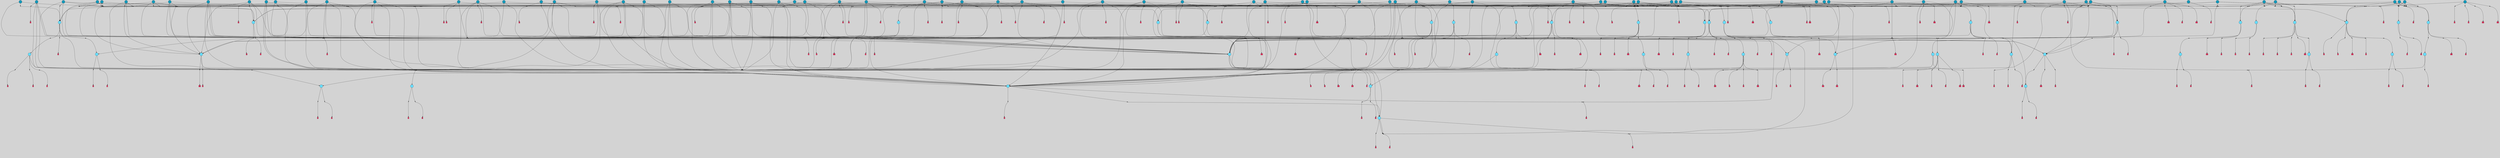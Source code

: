 // File exported with GEGELATI v1.3.1
// On the 2024-04-08 17:51:39
// With the File::TPGGraphDotExporter
digraph{
	graph[pad = "0.212, 0.055" bgcolor = lightgray]
	node[shape=circle style = filled label = ""]
		T3 [fillcolor="#66ddff"]
		T7 [fillcolor="#66ddff"]
		T11 [fillcolor="#66ddff"]
		T59 [fillcolor="#66ddff"]
		T95 [fillcolor="#1199bb"]
		T176 [fillcolor="#66ddff"]
		T255 [fillcolor="#66ddff"]
		T267 [fillcolor="#66ddff"]
		T300 [fillcolor="#66ddff"]
		T318 [fillcolor="#66ddff"]
		T319 [fillcolor="#66ddff"]
		T320 [fillcolor="#66ddff"]
		T321 [fillcolor="#66ddff"]
		T322 [fillcolor="#66ddff"]
		T323 [fillcolor="#1199bb"]
		T437 [fillcolor="#1199bb"]
		T569 [fillcolor="#66ddff"]
		T601 [fillcolor="#66ddff"]
		T617 [fillcolor="#66ddff"]
		T657 [fillcolor="#1199bb"]
		T665 [fillcolor="#1199bb"]
		T667 [fillcolor="#1199bb"]
		T719 [fillcolor="#1199bb"]
		T725 [fillcolor="#66ddff"]
		T726 [fillcolor="#66ddff"]
		T727 [fillcolor="#66ddff"]
		T728 [fillcolor="#66ddff"]
		T729 [fillcolor="#1199bb"]
		T730 [fillcolor="#66ddff"]
		T731 [fillcolor="#66ddff"]
		T732 [fillcolor="#66ddff"]
		T767 [fillcolor="#1199bb"]
		T782 [fillcolor="#66ddff"]
		T783 [fillcolor="#66ddff"]
		T784 [fillcolor="#66ddff"]
		T785 [fillcolor="#66ddff"]
		T788 [fillcolor="#66ddff"]
		T789 [fillcolor="#66ddff"]
		T810 [fillcolor="#1199bb"]
		T821 [fillcolor="#1199bb"]
		T825 [fillcolor="#1199bb"]
		T828 [fillcolor="#1199bb"]
		T830 [fillcolor="#1199bb"]
		T833 [fillcolor="#1199bb"]
		T838 [fillcolor="#1199bb"]
		T839 [fillcolor="#1199bb"]
		T842 [fillcolor="#1199bb"]
		T809 [fillcolor="#66ddff"]
		T734 [fillcolor="#66ddff"]
		T843 [fillcolor="#66ddff"]
		T844 [fillcolor="#66ddff"]
		T845 [fillcolor="#66ddff"]
		T846 [fillcolor="#1199bb"]
		T856 [fillcolor="#1199bb"]
		T862 [fillcolor="#1199bb"]
		T863 [fillcolor="#1199bb"]
		T864 [fillcolor="#1199bb"]
		T871 [fillcolor="#1199bb"]
		T879 [fillcolor="#1199bb"]
		T887 [fillcolor="#1199bb"]
		T894 [fillcolor="#1199bb"]
		T898 [fillcolor="#1199bb"]
		T899 [fillcolor="#66ddff"]
		T900 [fillcolor="#66ddff"]
		T901 [fillcolor="#66ddff"]
		T93 [fillcolor="#66ddff"]
		T902 [fillcolor="#66ddff"]
		T904 [fillcolor="#66ddff"]
		T912 [fillcolor="#1199bb"]
		T919 [fillcolor="#1199bb"]
		T920 [fillcolor="#1199bb"]
		T921 [fillcolor="#1199bb"]
		T922 [fillcolor="#66ddff"]
		T927 [fillcolor="#1199bb"]
		T929 [fillcolor="#1199bb"]
		T930 [fillcolor="#66ddff"]
		T931 [fillcolor="#66ddff"]
		T704 [fillcolor="#66ddff"]
		T932 [fillcolor="#66ddff"]
		T933 [fillcolor="#66ddff"]
		T934 [fillcolor="#1199bb"]
		T942 [fillcolor="#1199bb"]
		T944 [fillcolor="#1199bb"]
		T945 [fillcolor="#1199bb"]
		T946 [fillcolor="#1199bb"]
		T947 [fillcolor="#1199bb"]
		T950 [fillcolor="#1199bb"]
		T951 [fillcolor="#1199bb"]
		T952 [fillcolor="#1199bb"]
		T953 [fillcolor="#1199bb"]
		T954 [fillcolor="#1199bb"]
		T955 [fillcolor="#1199bb"]
		T956 [fillcolor="#1199bb"]
		T957 [fillcolor="#1199bb"]
		T958 [fillcolor="#1199bb"]
		T959 [fillcolor="#1199bb"]
		T960 [fillcolor="#1199bb"]
		T961 [fillcolor="#1199bb"]
		T962 [fillcolor="#1199bb"]
		T963 [fillcolor="#1199bb"]
		T964 [fillcolor="#1199bb"]
		T965 [fillcolor="#1199bb"]
		T967 [fillcolor="#1199bb"]
		T968 [fillcolor="#1199bb"]
		T969 [fillcolor="#1199bb"]
		T971 [fillcolor="#1199bb"]
		T972 [fillcolor="#1199bb"]
		T973 [fillcolor="#1199bb"]
		T974 [fillcolor="#1199bb"]
		T975 [fillcolor="#1199bb"]
		T976 [fillcolor="#1199bb"]
		T977 [fillcolor="#1199bb"]
		T978 [fillcolor="#1199bb"]
		T979 [fillcolor="#1199bb"]
		T980 [fillcolor="#1199bb"]
		T983 [fillcolor="#1199bb"]
		T984 [fillcolor="#1199bb"]
		T985 [fillcolor="#1199bb"]
		T986 [fillcolor="#1199bb"]
		T987 [fillcolor="#1199bb"]
		T988 [fillcolor="#1199bb"]
		T918 [fillcolor="#1199bb"]
		T989 [fillcolor="#1199bb"]
		T990 [fillcolor="#1199bb"]
		T991 [fillcolor="#1199bb"]
		T992 [fillcolor="#1199bb"]
		P15756 [fillcolor="#cccccc" shape=point] //6|
		I15756 [shape=box style=invis label="6|1&2|6#1|7&#92;n10|7&2|0#1|5&#92;n9|4&0|1#2|2&#92;n8|6&0|0#1|0&#92;n"]
		P15756 -> I15756[style=invis]
		A10536 [fillcolor="#ff3366" shape=box margin=0.03 width=0 height=0 label="3"]
		T3 -> P15756 -> A10536
		P15757 [fillcolor="#cccccc" shape=point] //3|
		I15757 [shape=box style=invis label="7|6&2|4#0|2&#92;n10|3&2|7#1|4&#92;n11|6&0|4#0|1&#92;n7|1&0|0#2|6&#92;n7|6&0|3#2|6&#92;n4|0&2|6#0|1&#92;n4|4&2|5#0|2&#92;n4|6&0|4#2|7&#92;n10|0&2|3#1|5&#92;n2|6&0|5#0|2&#92;n1|0&2|3#0|7&#92;n1|6&2|0#0|5&#92;n6|2&0|1#0|7&#92;n9|2&0|3#2|7&#92;n5|3&0|6#0|6&#92;n1|7&2|5#2|3&#92;n8|1&2|7#0|6&#92;n1|0&2|5#2|1&#92;n7|1&2|2#2|5&#92;n7|4&2|6#0|3&#92;n"]
		P15757 -> I15757[style=invis]
		A10537 [fillcolor="#ff3366" shape=box margin=0.03 width=0 height=0 label="4"]
		T3 -> P15757 -> A10537
		P15758 [fillcolor="#cccccc" shape=point] //-3|
		I15758 [shape=box style=invis label="1|6&2|7#0|7&#92;n10|2&0|7#1|3&#92;n9|6&2|7#2|2&#92;n5|3&0|7#0|7&#92;n1|6&2|3#0|0&#92;n2|3&2|3#2|2&#92;n5|1&2|6#0|6&#92;n"]
		P15758 -> I15758[style=invis]
		A10538 [fillcolor="#ff3366" shape=box margin=0.03 width=0 height=0 label="7"]
		T7 -> P15758 -> A10538
		P15759 [fillcolor="#cccccc" shape=point] //5|
		I15759 [shape=box style=invis label="0|5&2|3#0|1&#92;n0|6&2|1#2|4&#92;n6|2&2|6#0|7&#92;n7|4&0|3#0|1&#92;n5|4&0|7#1|6&#92;n9|1&0|5#2|2&#92;n6|3&2|3#1|7&#92;n11|7&2|4#1|6&#92;n2|5&0|1#0|0&#92;n4|7&0|0#0|2&#92;n6|2&0|6#0|0&#92;n2|1&2|6#2|4&#92;n10|0&2|0#1|0&#92;n6|6&2|4#0|6&#92;n"]
		P15759 -> I15759[style=invis]
		A10539 [fillcolor="#ff3366" shape=box margin=0.03 width=0 height=0 label="8"]
		T7 -> P15759 -> A10539
		P15760 [fillcolor="#cccccc" shape=point] //6|
		I15760 [shape=box style=invis label="3|0&2|7#2|2&#92;n3|2&0|4#2|5&#92;n5|1&0|2#1|0&#92;n8|7&0|1#2|0&#92;n8|5&0|3#0|6&#92;n0|2&0|2#2|3&#92;n1|5&2|5#0|5&#92;n5|6&0|6#0|7&#92;n6|7&0|0#2|6&#92;n1|2&2|3#0|0&#92;n7|7&2|3#0|4&#92;n0|7&2|7#0|6&#92;n1|0&2|2#2|7&#92;n4|4&0|1#0|0&#92;n"]
		P15760 -> I15760[style=invis]
		A10540 [fillcolor="#ff3366" shape=box margin=0.03 width=0 height=0 label="11"]
		T11 -> P15760 -> A10540
		P15761 [fillcolor="#cccccc" shape=point] //-4|
		I15761 [shape=box style=invis label="4|1&0|4#2|6&#92;n1|2&2|2#2|0&#92;n1|2&2|0#0|6&#92;n8|4&2|3#2|5&#92;n5|5&2|1#1|0&#92;n"]
		P15761 -> I15761[style=invis]
		A10541 [fillcolor="#ff3366" shape=box margin=0.03 width=0 height=0 label="12"]
		T11 -> P15761 -> A10541
		P15762 [fillcolor="#cccccc" shape=point] //8|
		I15762 [shape=box style=invis label="9|0&0|1#2|0&#92;n10|1&2|5#1|4&#92;n8|2&2|6#0|4&#92;n4|5&0|3#0|1&#92;n2|4&2|5#2|3&#92;n4|2&2|2#0|2&#92;n7|5&0|2#0|0&#92;n8|2&2|1#1|3&#92;n8|7&0|7#2|1&#92;n1|1&0|0#0|7&#92;n5|6&2|5#1|0&#92;n6|3&2|5#0|0&#92;n11|4&0|3#2|6&#92;n1|2&2|4#0|7&#92;n5|6&0|1#2|0&#92;n11|3&0|2#0|7&#92;n"]
		P15762 -> I15762[style=invis]
		A10542 [fillcolor="#ff3366" shape=box margin=0.03 width=0 height=0 label="6"]
		T59 -> P15762 -> A10542
		P15763 [fillcolor="#cccccc" shape=point] //5|
		I15763 [shape=box style=invis label="3|0&2|0#0|1&#92;n3|0&0|7#0|1&#92;n5|3&0|2#2|6&#92;n4|4&2|4#2|6&#92;n11|2&0|7#1|6&#92;n2|7&2|2#2|5&#92;n9|3&2|6#2|7&#92;n7|7&0|0#0|4&#92;n6|1&2|4#2|3&#92;n5|4&2|0#1|6&#92;n1|3&0|7#0|4&#92;n"]
		P15763 -> I15763[style=invis]
		A10543 [fillcolor="#ff3366" shape=box margin=0.03 width=0 height=0 label="7"]
		T59 -> P15763 -> A10543
		P15764 [fillcolor="#cccccc" shape=point] //-6|
		I15764 [shape=box style=invis label="11|1&0|7#2|0&#92;n10|4&0|1#1|0&#92;n4|3&2|4#2|1&#92;n0|5&2|0#0|0&#92;n6|1&0|0#0|3&#92;n8|2&2|0#0|4&#92;n11|4&2|0#1|6&#92;n7|0&2|6#2|3&#92;n5|3&2|6#2|0&#92;n2|0&2|0#0|4&#92;n"]
		P15764 -> I15764[style=invis]
		A10544 [fillcolor="#ff3366" shape=box margin=0.03 width=0 height=0 label="9"]
		T59 -> P15764 -> A10544
		T59 -> P15763
		P15765 [fillcolor="#cccccc" shape=point] //4|
		I15765 [shape=box style=invis label="4|3&0|6#0|3&#92;n5|7&2|3#2|2&#92;n5|6&0|7#1|2&#92;n1|4&2|6#0|3&#92;n8|4&2|1#2|5&#92;n9|5&2|4#1|4&#92;n2|4&0|5#0|7&#92;n10|0&0|6#1|3&#92;n3|0&0|6#0|2&#92;n2|7&2|7#2|6&#92;n5|2&0|5#1|5&#92;n10|4&2|5#1|7&#92;n4|0&0|4#2|4&#92;n11|1&0|4#2|6&#92;n10|6&2|0#1|4&#92;n9|7&0|3#1|4&#92;n4|5&2|7#0|6&#92;n11|5&2|6#2|3&#92;n0|3&0|5#0|1&#92;n"]
		P15765 -> I15765[style=invis]
		A10545 [fillcolor="#ff3366" shape=box margin=0.03 width=0 height=0 label="13"]
		T95 -> P15765 -> A10545
		P15766 [fillcolor="#cccccc" shape=point] //8|
		I15766 [shape=box style=invis label="9|7&0|5#2|5&#92;n3|3&2|3#0|2&#92;n9|5&2|2#1|0&#92;n2|3&0|6#0|3&#92;n4|4&2|5#2|7&#92;n11|3&2|0#1|5&#92;n6|6&2|1#2|2&#92;n4|6&0|1#2|2&#92;n2|5&2|7#2|2&#92;n7|7&2|2#2|3&#92;n6|5&0|3#2|6&#92;n6|7&0|6#0|2&#92;n"]
		P15766 -> I15766[style=invis]
		A10546 [fillcolor="#ff3366" shape=box margin=0.03 width=0 height=0 label="14"]
		T95 -> P15766 -> A10546
		P15767 [fillcolor="#cccccc" shape=point] //2|
		I15767 [shape=box style=invis label="4|1&0|4#2|6&#92;n5|5&2|1#1|0&#92;n1|0&2|0#0|6&#92;n8|4&2|3#2|5&#92;n"]
		P15767 -> I15767[style=invis]
		T95 -> P15767 -> T11
		P15768 [fillcolor="#cccccc" shape=point] //-9|
		I15768 [shape=box style=invis label="2|0&2|0#2|1&#92;n4|4&2|4#2|6&#92;n9|1&0|3#1|7&#92;n5|3&0|2#2|6&#92;n2|7&2|2#2|5&#92;n5|4&2|0#1|6&#92;n3|0&0|7#0|1&#92;n1|3&0|7#0|4&#92;n11|6&2|2#0|7&#92;n7|7&0|0#0|4&#92;n11|0&0|7#1|6&#92;n9|3&2|6#2|7&#92;n"]
		P15768 -> I15768[style=invis]
		A10547 [fillcolor="#ff3366" shape=box margin=0.03 width=0 height=0 label="7"]
		T95 -> P15768 -> A10547
		P15769 [fillcolor="#cccccc" shape=point] //-8|
		I15769 [shape=box style=invis label="7|5&0|4#2|4&#92;n"]
		P15769 -> I15769[style=invis]
		A10548 [fillcolor="#ff3366" shape=box margin=0.03 width=0 height=0 label="3"]
		T95 -> P15769 -> A10548
		P15770 [fillcolor="#cccccc" shape=point] //3|
		I15770 [shape=box style=invis label="4|7&0|7#2|7&#92;n11|5&2|6#0|2&#92;n5|5&2|6#2|0&#92;n3|2&0|6#0|3&#92;n10|2&2|5#1|5&#92;n9|4&2|3#1|5&#92;n2|5&2|7#2|4&#92;n11|3&2|5#1|0&#92;n7|0&0|7#2|1&#92;n1|2&0|5#0|1&#92;n"]
		P15770 -> I15770[style=invis]
		A10549 [fillcolor="#ff3366" shape=box margin=0.03 width=0 height=0 label="5"]
		T176 -> P15770 -> A10549
		P15771 [fillcolor="#cccccc" shape=point] //2|
		I15771 [shape=box style=invis label="7|1&0|6#0|1&#92;n5|2&2|5#1|6&#92;n10|1&2|1#1|1&#92;n4|7&0|4#2|2&#92;n11|7&0|4#2|7&#92;n5|0&0|5#1|7&#92;n8|2&0|5#2|4&#92;n10|0&2|6#1|6&#92;n5|1&0|1#2|3&#92;n1|6&2|0#0|1&#92;n9|6&2|2#1|4&#92;n3|4&2|3#0|0&#92;n10|1&0|1#1|0&#92;n2|2&0|1#2|1&#92;n3|1&2|7#0|3&#92;n"]
		P15771 -> I15771[style=invis]
		A10550 [fillcolor="#ff3366" shape=box margin=0.03 width=0 height=0 label="10"]
		T176 -> P15771 -> A10550
		P15772 [fillcolor="#cccccc" shape=point] //-1|
		I15772 [shape=box style=invis label="1|7&2|1#0|6&#92;n8|1&2|3#0|5&#92;n10|6&2|7#1|0&#92;n1|7&2|5#0|2&#92;n0|3&0|3#2|2&#92;n3|5&0|1#0|0&#92;n3|5&0|2#0|3&#92;n1|5&2|0#0|4&#92;n5|7&2|2#2|5&#92;n4|0&2|3#0|3&#92;n"]
		P15772 -> I15772[style=invis]
		T176 -> P15772 -> T3
		P15773 [fillcolor="#cccccc" shape=point] //-3|
		I15773 [shape=box style=invis label="6|3&2|4#1|4&#92;n5|3&0|1#1|7&#92;n2|1&0|2#2|3&#92;n8|7&0|6#0|4&#92;n2|1&2|0#0|1&#92;n0|0&2|2#2|3&#92;n6|1&0|7#2|6&#92;n5|7&0|2#0|4&#92;n0|3&0|4#2|0&#92;n11|0&2|0#2|5&#92;n6|0&2|0#1|4&#92;n8|6&0|2#2|5&#92;n5|4&2|1#0|3&#92;n9|7&2|5#0|3&#92;n5|4&2|7#0|4&#92;n"]
		P15773 -> I15773[style=invis]
		A10551 [fillcolor="#ff3366" shape=box margin=0.03 width=0 height=0 label="10"]
		T176 -> P15773 -> A10551
		P15774 [fillcolor="#cccccc" shape=point] //4|
		I15774 [shape=box style=invis label="7|1&0|6#0|1&#92;n5|2&2|5#1|6&#92;n10|1&2|1#1|1&#92;n9|6&2|2#1|4&#92;n4|7&0|4#2|2&#92;n9|6&0|4#1|1&#92;n10|0&2|6#1|6&#92;n5|1&0|1#2|3&#92;n1|6&2|0#0|1&#92;n8|2&0|5#2|4&#92;n3|4&2|3#0|0&#92;n10|1&0|5#1|0&#92;n2|2&0|1#2|1&#92;n3|1&2|7#0|3&#92;n"]
		P15774 -> I15774[style=invis]
		A10552 [fillcolor="#ff3366" shape=box margin=0.03 width=0 height=0 label="10"]
		T176 -> P15774 -> A10552
		T255 -> P15772
		P15775 [fillcolor="#cccccc" shape=point] //-9|
		I15775 [shape=box style=invis label="7|1&0|0#2|6&#92;n1|6&0|4#2|7&#92;n7|6&2|4#0|2&#92;n10|7&2|1#1|3&#92;n7|6&0|3#2|6&#92;n4|0&2|2#2|1&#92;n1|0&0|5#2|3&#92;n6|1&2|6#1|1&#92;n7|4&2|6#1|0&#92;n9|5&0|1#0|2&#92;n9|2&0|3#0|7&#92;n6|0&2|7#0|6&#92;n10|5&2|3#1|5&#92;n10|0&2|7#1|4&#92;n1|0&2|3#0|7&#92;n5|2&0|6#0|6&#92;n2|6&0|1#0|2&#92;n7|4&2|5#0|3&#92;n3|6&2|4#0|5&#92;n1|6&2|0#0|5&#92;n"]
		P15775 -> I15775[style=invis]
		A10553 [fillcolor="#ff3366" shape=box margin=0.03 width=0 height=0 label="4"]
		T255 -> P15775 -> A10553
		P15776 [fillcolor="#cccccc" shape=point] //7|
		I15776 [shape=box style=invis label="9|6&2|6#1|3&#92;n9|7&2|0#1|7&#92;n3|0&2|0#0|0&#92;n1|6&0|0#0|4&#92;n7|4&0|3#0|1&#92;n"]
		P15776 -> I15776[style=invis]
		A10554 [fillcolor="#ff3366" shape=box margin=0.03 width=0 height=0 label="12"]
		T255 -> P15776 -> A10554
		P15777 [fillcolor="#cccccc" shape=point] //-9|
		I15777 [shape=box style=invis label="11|5&0|0#2|6&#92;n8|5&2|3#2|1&#92;n7|1&0|6#1|3&#92;n11|4&0|2#0|1&#92;n9|0&2|7#1|6&#92;n10|1&0|3#1|6&#92;n0|3&0|4#2|5&#92;n5|7&2|3#1|6&#92;n2|0&2|1#0|7&#92;n"]
		P15777 -> I15777[style=invis]
		A10555 [fillcolor="#ff3366" shape=box margin=0.03 width=0 height=0 label="2"]
		T255 -> P15777 -> A10555
		P15778 [fillcolor="#cccccc" shape=point] //-7|
		I15778 [shape=box style=invis label="9|1&2|7#2|1&#92;n7|0&2|0#2|7&#92;n2|3&2|3#2|2&#92;n8|5&2|1#0|3&#92;n5|5&0|7#0|1&#92;n1|6&2|7#0|7&#92;n10|2&0|7#1|3&#92;n6|4&2|2#2|4&#92;n0|6&2|5#0|2&#92;n"]
		P15778 -> I15778[style=invis]
		A10556 [fillcolor="#ff3366" shape=box margin=0.03 width=0 height=0 label="7"]
		T255 -> P15778 -> A10556
		P15779 [fillcolor="#cccccc" shape=point] //-9|
		I15779 [shape=box style=invis label="4|7&2|6#0|5&#92;n11|3&0|2#2|6&#92;n10|2&2|4#1|6&#92;n3|0&2|6#2|7&#92;n4|3&0|5#0|7&#92;n2|3&0|7#0|7&#92;n10|6&0|7#1|5&#92;n10|1&2|2#1|1&#92;n1|7&0|3#2|6&#92;n"]
		P15779 -> I15779[style=invis]
		A10557 [fillcolor="#ff3366" shape=box margin=0.03 width=0 height=0 label="4"]
		T267 -> P15779 -> A10557
		T267 -> P15763
		P15780 [fillcolor="#cccccc" shape=point] //-10|
		I15780 [shape=box style=invis label="4|2&2|0#2|4&#92;n7|3&2|7#0|0&#92;n11|5&2|2#0|2&#92;n9|6&2|3#0|1&#92;n0|0&2|2#0|5&#92;n2|3&2|1#2|0&#92;n"]
		P15780 -> I15780[style=invis]
		A10558 [fillcolor="#ff3366" shape=box margin=0.03 width=0 height=0 label="2"]
		T267 -> P15780 -> A10558
		P15781 [fillcolor="#cccccc" shape=point] //-2|
		I15781 [shape=box style=invis label="5|2&2|0#2|4&#92;n9|1&2|3#0|1&#92;n3|6&2|5#2|7&#92;n7|0&2|1#0|4&#92;n1|2&0|3#0|5&#92;n7|3&2|7#0|0&#92;n"]
		P15781 -> I15781[style=invis]
		A10559 [fillcolor="#ff3366" shape=box margin=0.03 width=0 height=0 label="2"]
		T267 -> P15781 -> A10559
		P15782 [fillcolor="#cccccc" shape=point] //-9|
		I15782 [shape=box style=invis label="4|1&0|4#2|6&#92;n11|0&2|0#0|6&#92;n8|4&2|3#2|5&#92;n6|0&0|3#0|1&#92;n"]
		P15782 -> I15782[style=invis]
		T267 -> P15782 -> T11
		P15783 [fillcolor="#cccccc" shape=point] //-2|
		I15783 [shape=box style=invis label="8|4&2|1#2|5&#92;n5|7&2|3#1|2&#92;n10|4&2|5#1|7&#92;n10|0&2|6#1|3&#92;n11|1&2|4#2|6&#92;n9|5&2|4#0|4&#92;n2|4&0|5#0|7&#92;n4|5&2|7#0|6&#92;n1|4&2|6#0|3&#92;n2|7&2|7#2|6&#92;n3|0&0|6#0|2&#92;n0|7&0|5#0|1&#92;n0|4&2|1#0|0&#92;n4|4&2|6#0|7&#92;n7|2&2|6#2|6&#92;n11|5&2|6#0|3&#92;n9|7&0|3#1|4&#92;n5|6&0|7#1|2&#92;n10|6&2|0#1|4&#92;n4|0&0|4#2|4&#92;n"]
		P15783 -> I15783[style=invis]
		T300 -> P15783 -> T59
		P15784 [fillcolor="#cccccc" shape=point] //10|
		I15784 [shape=box style=invis label="2|6&2|4#0|0&#92;n1|7&2|3#0|6&#92;n3|5&2|2#0|3&#92;n10|3&0|4#1|4&#92;n7|1&0|4#2|6&#92;n10|2&0|3#1|7&#92;n9|5&2|0#0|4&#92;n4|0&0|3#2|7&#92;n11|4&2|6#1|2&#92;n5|4&2|7#0|2&#92;n4|5&2|7#2|1&#92;n6|5&0|7#2|1&#92;n5|3&2|3#1|6&#92;n10|7&2|0#1|2&#92;n"]
		P15784 -> I15784[style=invis]
		A10560 [fillcolor="#ff3366" shape=box margin=0.03 width=0 height=0 label="5"]
		T300 -> P15784 -> A10560
		T300 -> P15779
		P15785 [fillcolor="#cccccc" shape=point] //-4|
		I15785 [shape=box style=invis label="4|1&0|4#2|6&#92;n1|2&2|2#2|0&#92;n1|2&2|0#0|6&#92;n8|4&2|3#2|5&#92;n5|5&2|1#1|0&#92;n"]
		P15785 -> I15785[style=invis]
		A10561 [fillcolor="#ff3366" shape=box margin=0.03 width=0 height=0 label="12"]
		T321 -> P15785 -> A10561
		P15786 [fillcolor="#cccccc" shape=point] //6|
		I15786 [shape=box style=invis label="3|0&2|7#2|2&#92;n3|2&0|4#2|5&#92;n5|1&0|2#1|0&#92;n8|7&0|1#2|0&#92;n8|5&0|3#0|6&#92;n0|2&0|2#2|3&#92;n1|5&2|5#0|5&#92;n5|6&0|6#0|7&#92;n6|7&0|0#2|6&#92;n1|2&2|3#0|0&#92;n7|7&2|3#0|4&#92;n0|7&2|7#0|6&#92;n1|0&2|2#2|7&#92;n4|4&0|1#0|0&#92;n"]
		P15786 -> I15786[style=invis]
		A10562 [fillcolor="#ff3366" shape=box margin=0.03 width=0 height=0 label="11"]
		T321 -> P15786 -> A10562
		P15787 [fillcolor="#cccccc" shape=point] //2|
		I15787 [shape=box style=invis label="4|1&0|4#2|6&#92;n5|5&2|1#1|0&#92;n1|0&2|0#0|6&#92;n8|4&2|3#2|5&#92;n"]
		P15787 -> I15787[style=invis]
		T323 -> P15787 -> T321
		P15788 [fillcolor="#cccccc" shape=point] //-3|
		I15788 [shape=box style=invis label="8|1&2|3#0|5&#92;n0|6&0|5#0|5&#92;n3|7&2|1#0|6&#92;n3|5&0|1#0|0&#92;n9|5&2|0#0|4&#92;n3|5&0|2#0|3&#92;n10|6&2|4#1|0&#92;n9|4&2|7#2|6&#92;n1|7&2|5#2|2&#92;n"]
		P15788 -> I15788[style=invis]
		A10563 [fillcolor="#ff3366" shape=box margin=0.03 width=0 height=0 label="5"]
		T318 -> P15788 -> A10563
		P15789 [fillcolor="#cccccc" shape=point] //0|
		I15789 [shape=box style=invis label="2|5&0|1#0|6&#92;n6|1&2|2#2|7&#92;n8|0&0|3#1|4&#92;n4|3&2|5#2|4&#92;n8|1&2|4#0|0&#92;n6|6&0|1#2|6&#92;n11|7&2|4#2|5&#92;n6|2&2|4#0|2&#92;n8|5&2|4#2|4&#92;n2|1&2|1#2|2&#92;n2|7&2|5#2|6&#92;n9|7&0|5#0|4&#92;n1|2&0|5#2|6&#92;n4|2&2|3#2|7&#92;n3|3&2|1#0|2&#92;n"]
		P15789 -> I15789[style=invis]
		A10564 [fillcolor="#ff3366" shape=box margin=0.03 width=0 height=0 label="5"]
		T318 -> P15789 -> A10564
		P15790 [fillcolor="#cccccc" shape=point] //-2|
		I15790 [shape=box style=invis label="11|7&2|0#1|7&#92;n4|3&0|1#2|5&#92;n0|4&2|4#2|7&#92;n1|6&0|0#0|4&#92;n4|0&0|0#0|5&#92;n0|6&2|3#2|0&#92;n9|6&2|5#1|3&#92;n0|7&2|1#2|5&#92;n4|4&0|5#0|1&#92;n10|4&0|0#1|0&#92;n"]
		P15790 -> I15790[style=invis]
		A10565 [fillcolor="#ff3366" shape=box margin=0.03 width=0 height=0 label="12"]
		T323 -> P15790 -> A10565
		P15791 [fillcolor="#cccccc" shape=point] //5|
		I15791 [shape=box style=invis label="8|1&2|6#0|6&#92;n3|0&0|7#0|1&#92;n11|3&0|2#2|6&#92;n4|4&2|4#2|6&#92;n11|2&0|7#1|6&#92;n2|7&2|2#2|5&#92;n7|7&0|0#0|4&#92;n6|1&2|4#2|3&#92;n5|4&2|0#1|6&#92;n3|0&2|0#0|1&#92;n1|3&0|7#0|4&#92;n"]
		P15791 -> I15791[style=invis]
		A10566 [fillcolor="#ff3366" shape=box margin=0.03 width=0 height=0 label="7"]
		T319 -> P15791 -> A10566
		P15792 [fillcolor="#cccccc" shape=point] //7|
		I15792 [shape=box style=invis label="7|0&2|1#2|0&#92;n9|7&2|1#1|7&#92;n8|2&0|1#1|0&#92;n6|6&0|2#1|1&#92;n2|2&0|5#0|0&#92;n5|7&0|0#2|1&#92;n5|1&2|5#1|5&#92;n4|7&2|4#2|3&#92;n10|5&2|2#1|5&#92;n1|3&2|2#2|0&#92;n10|2&2|6#1|5&#92;n"]
		P15792 -> I15792[style=invis]
		A10567 [fillcolor="#ff3366" shape=box margin=0.03 width=0 height=0 label="1"]
		T319 -> P15792 -> A10567
		P15793 [fillcolor="#cccccc" shape=point] //-2|
		I15793 [shape=box style=invis label="4|1&0|4#0|3&#92;n4|2&0|5#2|0&#92;n5|5&2|6#0|5&#92;n1|4&0|1#0|2&#92;n6|3&2|7#1|5&#92;n0|4&2|0#0|3&#92;n8|5&2|5#1|2&#92;n10|7&2|7#1|1&#92;n3|4&0|0#2|1&#92;n3|6&2|5#2|5&#92;n8|3&0|1#0|7&#92;n10|0&2|7#1|3&#92;n4|1&2|4#0|1&#92;n9|3&2|0#0|4&#92;n3|6&2|0#0|4&#92;n1|2&0|6#2|1&#92;n4|0&2|1#2|2&#92;n"]
		P15793 -> I15793[style=invis]
		A10568 [fillcolor="#ff3366" shape=box margin=0.03 width=0 height=0 label="14"]
		T320 -> P15793 -> A10568
		P15794 [fillcolor="#cccccc" shape=point] //-3|
		I15794 [shape=box style=invis label="3|7&0|0#0|2&#92;n11|5&0|1#1|1&#92;n4|1&0|6#2|6&#92;n4|0&0|1#0|5&#92;n"]
		P15794 -> I15794[style=invis]
		T319 -> P15794 -> T320
		P15795 [fillcolor="#cccccc" shape=point] //-3|
		I15795 [shape=box style=invis label="1|6&2|7#0|7&#92;n10|2&0|7#1|3&#92;n9|6&2|7#2|2&#92;n5|3&0|7#0|7&#92;n1|6&2|3#0|0&#92;n2|3&2|3#2|2&#92;n5|1&2|6#0|6&#92;n"]
		P15795 -> I15795[style=invis]
		A10569 [fillcolor="#ff3366" shape=box margin=0.03 width=0 height=0 label="7"]
		T322 -> P15795 -> A10569
		P15796 [fillcolor="#cccccc" shape=point] //-3|
		I15796 [shape=box style=invis label="7|2&2|4#0|2&#92;n4|1&2|6#0|1&#92;n11|6&0|4#0|1&#92;n7|1&0|0#2|6&#92;n6|2&0|1#0|7&#92;n10|3&2|7#1|4&#92;n3|5&2|3#0|1&#92;n4|4&2|5#0|2&#92;n4|6&0|4#2|7&#92;n2|5&0|5#0|2&#92;n10|0&2|3#1|4&#92;n0|1&2|7#0|6&#92;n7|6&0|3#2|6&#92;n1|3&0|6#2|0&#92;n5|3&0|6#0|6&#92;n1|4&2|5#2|3&#92;n1|6&2|0#0|5&#92;n9|2&0|3#2|7&#92;n7|1&2|2#2|5&#92;n"]
		P15796 -> I15796[style=invis]
		T323 -> P15796 -> T319
		P15797 [fillcolor="#cccccc" shape=point] //1|
		I15797 [shape=box style=invis label="5|1&0|6#2|7&#92;n2|4&0|4#2|2&#92;n0|6&0|5#0|4&#92;n10|6&2|5#1|6&#92;n9|3&0|1#1|7&#92;n10|3&2|2#1|0&#92;n5|0&0|0#2|1&#92;n11|3&2|3#1|5&#92;n10|3&0|1#1|0&#92;n2|4&0|1#0|1&#92;n0|2&0|3#2|4&#92;n9|2&2|1#2|5&#92;n11|7&2|6#2|6&#92;n"]
		P15797 -> I15797[style=invis]
		T320 -> P15797 -> T322
		P15798 [fillcolor="#cccccc" shape=point] //5|
		I15798 [shape=box style=invis label="0|5&2|3#0|1&#92;n0|6&2|1#2|4&#92;n6|2&2|6#0|7&#92;n7|4&0|3#0|1&#92;n5|4&0|7#1|6&#92;n9|1&0|5#2|2&#92;n6|3&2|3#1|7&#92;n11|7&2|4#1|6&#92;n2|5&0|1#0|0&#92;n4|7&0|0#0|2&#92;n6|2&0|6#0|0&#92;n2|1&2|6#2|4&#92;n10|0&2|0#1|0&#92;n6|6&2|4#0|6&#92;n"]
		P15798 -> I15798[style=invis]
		A10570 [fillcolor="#ff3366" shape=box margin=0.03 width=0 height=0 label="8"]
		T322 -> P15798 -> A10570
		P15799 [fillcolor="#cccccc" shape=point] //5|
		I15799 [shape=box style=invis label="3|0&2|0#0|1&#92;n3|0&0|7#0|1&#92;n5|3&0|2#2|6&#92;n4|4&2|4#2|6&#92;n11|2&0|7#1|6&#92;n2|7&2|2#2|5&#92;n9|3&2|6#2|7&#92;n7|7&0|0#0|4&#92;n6|1&2|4#2|3&#92;n5|4&2|0#1|6&#92;n1|3&0|7#0|4&#92;n"]
		P15799 -> I15799[style=invis]
		A10571 [fillcolor="#ff3366" shape=box margin=0.03 width=0 height=0 label="7"]
		T320 -> P15799 -> A10571
		P15800 [fillcolor="#cccccc" shape=point] //5|
		I15800 [shape=box style=invis label="10|4&2|6#1|2&#92;n8|4&0|1#1|0&#92;n0|4&2|6#0|0&#92;n8|4&2|5#2|1&#92;n7|5&2|5#1|0&#92;n3|6&0|6#2|2&#92;n1|7&0|7#0|5&#92;n2|0&0|7#2|4&#92;n9|4&2|6#2|7&#92;n2|6&2|2#0|0&#92;n11|7&2|7#0|7&#92;n5|5&0|0#0|1&#92;n10|1&0|0#1|0&#92;n7|3&0|1#2|5&#92;n9|2&2|7#1|5&#92;n9|0&2|5#1|2&#92;n1|6&2|4#2|2&#92;n3|3&2|2#0|7&#92;n1|6&2|0#0|0&#92;n6|4&2|6#1|0&#92;n"]
		P15800 -> I15800[style=invis]
		A10572 [fillcolor="#ff3366" shape=box margin=0.03 width=0 height=0 label="1"]
		T319 -> P15800 -> A10572
		P15801 [fillcolor="#cccccc" shape=point] //7|
		I15801 [shape=box style=invis label="6|1&2|6#2|7&#92;n7|0&2|4#2|3&#92;n3|3&0|7#0|6&#92;n5|4&0|2#2|4&#92;n8|5&2|6#2|7&#92;n0|0&2|3#0|3&#92;n5|4&2|4#2|6&#92;n"]
		P15801 -> I15801[style=invis]
		T319 -> P15801 -> T318
		P15802 [fillcolor="#cccccc" shape=point] //7|
		I15802 [shape=box style=invis label="0|2&2|4#2|6&#92;n5|3&0|6#0|1&#92;n4|7&2|6#0|5&#92;n7|6&0|7#0|5&#92;n10|7&2|2#1|1&#92;n"]
		P15802 -> I15802[style=invis]
		A10573 [fillcolor="#ff3366" shape=box margin=0.03 width=0 height=0 label="4"]
		T318 -> P15802 -> A10573
		P15803 [fillcolor="#cccccc" shape=point] //-2|
		I15803 [shape=box style=invis label="2|4&0|3#2|2&#92;n11|7&2|3#2|6&#92;n3|4&2|7#0|1&#92;n7|1&2|0#0|0&#92;n10|3&0|5#1|5&#92;n10|2&0|7#1|7&#92;n0|2&0|3#2|6&#92;n9|3&0|7#2|1&#92;n4|1&0|5#2|4&#92;n8|5&2|3#2|0&#92;n10|7&0|4#1|7&#92;n0|1&2|4#0|3&#92;n11|7&2|7#2|3&#92;n3|3&0|2#2|7&#92;n8|0&0|4#0|1&#92;n6|4&2|5#2|3&#92;n7|6&0|4#1|6&#92;n7|3&2|0#0|6&#92;n"]
		P15803 -> I15803[style=invis]
		A10574 [fillcolor="#ff3366" shape=box margin=0.03 width=0 height=0 label="4"]
		T437 -> P15803 -> A10574
		P15804 [fillcolor="#cccccc" shape=point] //-2|
		I15804 [shape=box style=invis label="7|7&0|5#2|3&#92;n4|6&0|1#2|5&#92;n1|4&2|5#0|4&#92;n4|3&2|0#0|1&#92;n0|0&2|7#2|7&#92;n6|4&2|6#1|7&#92;n2|2&2|1#2|6&#92;n7|4&2|7#0|1&#92;n5|0&2|1#0|2&#92;n10|0&0|4#1|2&#92;n4|4&0|7#0|0&#92;n6|7&0|2#0|1&#92;n2|1&2|3#0|0&#92;n"]
		P15804 -> I15804[style=invis]
		T437 -> P15804 -> T255
		P15805 [fillcolor="#cccccc" shape=point] //-2|
		I15805 [shape=box style=invis label="2|5&0|2#0|2&#92;n0|0&2|5#2|5&#92;n7|3&2|2#2|3&#92;n3|5&2|1#2|5&#92;n9|4&2|0#2|5&#92;n7|2&2|0#1|4&#92;n5|4&0|5#2|4&#92;n7|3&2|1#2|5&#92;n5|1&0|4#0|6&#92;n1|7&2|4#0|1&#92;n11|6&0|0#0|1&#92;n9|0&0|1#2|5&#92;n4|4&2|5#0|2&#92;n8|1&2|7#2|0&#92;n4|5&0|2#0|1&#92;n"]
		P15805 -> I15805[style=invis]
		A10575 [fillcolor="#ff3366" shape=box margin=0.03 width=0 height=0 label="4"]
		T437 -> P15805 -> A10575
		P15806 [fillcolor="#cccccc" shape=point] //-4|
		I15806 [shape=box style=invis label="4|7&2|2#0|7&#92;n11|6&2|2#0|7&#92;n5|3&0|2#2|4&#92;n9|1&0|3#1|7&#92;n5|3&0|2#2|0&#92;n1|1&0|3#0|4&#92;n2|7&2|2#2|5&#92;n5|2&2|6#2|6&#92;n0|0&2|0#2|1&#92;n9|1&0|3#2|2&#92;n0|5&2|3#0|6&#92;n11|7&0|7#2|1&#92;n"]
		P15806 -> I15806[style=invis]
		A10576 [fillcolor="#ff3366" shape=box margin=0.03 width=0 height=0 label="7"]
		T569 -> P15806 -> A10576
		P15807 [fillcolor="#cccccc" shape=point] //9|
		I15807 [shape=box style=invis label="7|5&2|6#2|2&#92;n1|7&0|1#2|3&#92;n2|0&2|0#2|4&#92;n6|4&0|4#1|6&#92;n10|3&2|4#1|6&#92;n"]
		P15807 -> I15807[style=invis]
		T569 -> P15807 -> T300
		P15808 [fillcolor="#cccccc" shape=point] //7|
		I15808 [shape=box style=invis label="7|4&2|7#0|4&#92;n5|0&2|1#2|2&#92;n2|1&2|3#0|0&#92;n4|3&2|0#0|1&#92;n0|0&2|7#2|7&#92;n0|7&0|5#2|3&#92;n4|6&0|1#2|0&#92;n1|4&2|5#0|4&#92;n4|4&0|7#0|0&#92;n10|0&0|4#1|2&#92;n"]
		P15808 -> I15808[style=invis]
		A10577 [fillcolor="#ff3366" shape=box margin=0.03 width=0 height=0 label="0"]
		T569 -> P15808 -> A10577
		P15809 [fillcolor="#cccccc" shape=point] //-2|
		I15809 [shape=box style=invis label="5|2&0|6#0|6&#92;n7|6&2|4#0|2&#92;n10|7&2|1#1|3&#92;n1|0&0|5#2|3&#92;n4|0&2|2#2|1&#92;n7|6&0|3#2|6&#92;n6|1&2|6#1|1&#92;n8|5&2|1#2|7&#92;n7|4&2|6#1|0&#92;n7|4&2|5#0|3&#92;n9|2&0|3#0|7&#92;n6|0&2|7#0|7&#92;n10|5&2|3#1|5&#92;n10|0&2|7#1|4&#92;n1|0&0|3#0|7&#92;n1|6&0|1#2|7&#92;n2|6&0|1#0|2&#92;n9|5&0|1#0|2&#92;n3|6&2|4#0|5&#92;n1|6&2|0#0|5&#92;n"]
		P15809 -> I15809[style=invis]
		A10578 [fillcolor="#ff3366" shape=box margin=0.03 width=0 height=0 label="4"]
		T569 -> P15809 -> A10578
		P15810 [fillcolor="#cccccc" shape=point] //7|
		I15810 [shape=box style=invis label="1|6&0|4#0|1&#92;n10|6&2|7#1|2&#92;n6|3&0|5#0|7&#92;n4|6&2|7#0|0&#92;n11|5&2|2#2|0&#92;n0|2&2|6#2|5&#92;n1|6&0|7#0|7&#92;n9|4&2|4#2|4&#92;n1|0&2|6#0|4&#92;n7|1&2|3#2|0&#92;n"]
		P15810 -> I15810[style=invis]
		A10579 [fillcolor="#ff3366" shape=box margin=0.03 width=0 height=0 label="4"]
		T601 -> P15810 -> A10579
		T601 -> P15807
		P15811 [fillcolor="#cccccc" shape=point] //1|
		I15811 [shape=box style=invis label="5|1&0|6#2|7&#92;n2|4&0|4#2|2&#92;n0|6&0|5#0|4&#92;n10|6&2|5#1|6&#92;n9|3&0|1#1|7&#92;n10|3&2|2#1|0&#92;n5|0&0|0#2|1&#92;n11|3&2|3#1|5&#92;n10|3&0|1#1|0&#92;n2|4&0|1#0|1&#92;n0|2&0|3#2|4&#92;n9|2&2|1#2|5&#92;n11|7&2|6#2|6&#92;n"]
		P15811 -> I15811[style=invis]
		T601 -> P15811 -> T7
		P15812 [fillcolor="#cccccc" shape=point] //8|
		I15812 [shape=box style=invis label="0|4&2|6#2|2&#92;n3|2&2|2#0|3&#92;n7|5&2|5#1|6&#92;n6|4&0|3#2|7&#92;n8|5&0|2#1|1&#92;n9|5&2|6#2|7&#92;n8|4&0|1#1|0&#92;n1|6&2|4#2|4&#92;n1|7&0|7#0|5&#92;n0|7&2|7#0|7&#92;n2|0&0|7#2|4&#92;n2|6&2|2#0|0&#92;n4|5&0|0#0|1&#92;n1|3&2|6#0|0&#92;n6|4&2|1#2|1&#92;n8|4&2|5#2|1&#92;n10|1&0|0#1|0&#92;n3|3&2|2#2|7&#92;n7|3&0|1#2|5&#92;n4|1&2|7#0|4&#92;n"]
		P15812 -> I15812[style=invis]
		T601 -> P15812 -> T569
		T617 -> P15772
		P15813 [fillcolor="#cccccc" shape=point] //-2|
		I15813 [shape=box style=invis label="7|1&0|0#2|6&#92;n5|2&0|6#0|6&#92;n7|6&2|4#0|2&#92;n10|7&2|1#1|3&#92;n7|6&0|3#2|6&#92;n4|0&2|2#2|1&#92;n1|0&0|5#2|3&#92;n6|1&2|6#1|1&#92;n7|4&2|6#1|0&#92;n7|4&2|5#0|3&#92;n9|2&0|3#0|7&#92;n6|0&2|7#0|7&#92;n10|5&2|3#1|5&#92;n10|0&2|7#1|4&#92;n1|0&2|3#0|7&#92;n1|6&0|1#2|7&#92;n2|6&0|1#0|2&#92;n9|5&0|1#0|2&#92;n3|6&2|4#0|5&#92;n1|6&2|0#0|5&#92;n"]
		P15813 -> I15813[style=invis]
		A10580 [fillcolor="#ff3366" shape=box margin=0.03 width=0 height=0 label="4"]
		T617 -> P15813 -> A10580
		T617 -> P15778
		P15814 [fillcolor="#cccccc" shape=point] //0|
		I15814 [shape=box style=invis label="2|3&0|1#0|2&#92;n1|1&0|5#2|3&#92;n6|0&2|7#0|6&#92;n10|7&2|1#1|3&#92;n7|4&2|6#1|0&#92;n1|6&0|2#2|7&#92;n4|0&2|2#2|1&#92;n6|1&2|6#1|1&#92;n7|6&0|3#2|6&#92;n9|5&0|1#0|2&#92;n9|2&0|3#0|7&#92;n7|6&0|4#0|2&#92;n10|5&2|3#1|5&#92;n10|0&2|7#1|4&#92;n1|0&2|3#0|7&#92;n5|2&0|6#0|6&#92;n7|1&0|0#2|6&#92;n4|4&2|5#0|3&#92;n3|6&2|4#0|5&#92;n1|6&2|0#0|5&#92;n"]
		P15814 -> I15814[style=invis]
		A10581 [fillcolor="#ff3366" shape=box margin=0.03 width=0 height=0 label="4"]
		T617 -> P15814 -> A10581
		T617 -> P15807
		T657 -> P15807
		P15815 [fillcolor="#cccccc" shape=point] //-2|
		I15815 [shape=box style=invis label="6|1&2|6#2|7&#92;n7|0&2|4#2|3&#92;n3|3&0|7#0|1&#92;n8|5&2|6#2|7&#92;n5|4&0|2#2|4&#92;n0|0&2|3#0|3&#92;n"]
		P15815 -> I15815[style=invis]
		T657 -> P15815 -> T318
		P15816 [fillcolor="#cccccc" shape=point] //-9|
		I15816 [shape=box style=invis label="2|0&2|0#2|1&#92;n4|4&2|4#2|6&#92;n9|1&0|3#1|7&#92;n5|3&0|2#2|6&#92;n2|7&2|2#2|5&#92;n5|4&2|0#1|6&#92;n3|0&0|7#0|1&#92;n1|3&0|7#0|4&#92;n11|0&0|7#1|6&#92;n7|7&0|0#0|4&#92;n5|4&0|5#2|6&#92;n11|6&2|2#0|7&#92;n9|3&2|7#2|7&#92;n"]
		P15816 -> I15816[style=invis]
		T657 -> P15816 -> T255
		T657 -> P15807
		P15817 [fillcolor="#cccccc" shape=point] //6|
		I15817 [shape=box style=invis label="6|1&2|6#1|7&#92;n10|7&2|0#1|5&#92;n9|4&0|1#2|2&#92;n8|6&0|0#1|0&#92;n"]
		P15817 -> I15817[style=invis]
		A10582 [fillcolor="#ff3366" shape=box margin=0.03 width=0 height=0 label="3"]
		T665 -> P15817 -> A10582
		P15818 [fillcolor="#cccccc" shape=point] //3|
		I15818 [shape=box style=invis label="7|6&2|4#0|2&#92;n10|3&2|7#1|4&#92;n11|6&0|4#0|1&#92;n7|1&0|0#2|6&#92;n7|6&0|3#2|6&#92;n4|0&2|6#0|1&#92;n4|4&2|5#0|2&#92;n4|6&0|4#2|7&#92;n10|0&2|3#1|5&#92;n2|6&0|5#0|2&#92;n1|0&2|3#0|7&#92;n1|6&2|0#0|5&#92;n6|2&0|1#0|7&#92;n9|2&0|3#2|7&#92;n5|3&0|6#0|6&#92;n1|7&2|5#2|3&#92;n8|1&2|7#0|6&#92;n1|0&2|5#2|1&#92;n7|1&2|2#2|5&#92;n7|4&2|6#0|3&#92;n"]
		P15818 -> I15818[style=invis]
		A10583 [fillcolor="#ff3366" shape=box margin=0.03 width=0 height=0 label="4"]
		T665 -> P15818 -> A10583
		P15819 [fillcolor="#cccccc" shape=point] //0|
		I15819 [shape=box style=invis label="2|5&0|1#0|6&#92;n6|1&2|2#2|7&#92;n8|0&0|3#1|4&#92;n4|3&2|5#2|4&#92;n8|1&2|4#0|0&#92;n6|6&0|1#2|6&#92;n11|7&2|4#2|5&#92;n6|2&2|4#0|2&#92;n8|5&2|4#2|4&#92;n2|1&2|1#2|2&#92;n2|7&2|5#2|6&#92;n9|7&0|5#0|4&#92;n1|2&0|5#2|6&#92;n4|2&2|3#2|7&#92;n3|3&2|1#0|2&#92;n"]
		P15819 -> I15819[style=invis]
		A10584 [fillcolor="#ff3366" shape=box margin=0.03 width=0 height=0 label="5"]
		T667 -> P15819 -> A10584
		P15820 [fillcolor="#cccccc" shape=point] //-7|
		I15820 [shape=box style=invis label="6|1&0|2#0|3&#92;n1|2&0|1#2|0&#92;n10|3&2|2#1|1&#92;n0|1&0|2#0|7&#92;n4|6&2|7#2|4&#92;n6|0&2|7#0|6&#92;n"]
		P15820 -> I15820[style=invis]
		A10585 [fillcolor="#ff3366" shape=box margin=0.03 width=0 height=0 label="7"]
		T667 -> P15820 -> A10585
		P15821 [fillcolor="#cccccc" shape=point] //-1|
		I15821 [shape=box style=invis label="6|4&0|4#2|4&#92;n4|5&2|5#2|4&#92;n9|7&2|5#0|3&#92;n3|7&2|6#0|6&#92;n8|7&0|6#0|4&#92;n2|1&2|0#0|1&#92;n8|6&0|0#2|5&#92;n2|1&0|2#0|3&#92;n6|1&0|7#2|6&#92;n6|3&0|1#1|6&#92;n5|4&2|7#0|4&#92;n0|7&0|4#2|0&#92;n11|0&2|0#2|5&#92;n3|7&2|0#2|7&#92;n8|3&2|7#1|4&#92;n5|7&0|6#0|4&#92;n0|0&2|3#2|3&#92;n5|4&2|1#0|3&#92;n0|4&0|3#2|5&#92;n"]
		P15821 -> I15821[style=invis]
		A10586 [fillcolor="#ff3366" shape=box margin=0.03 width=0 height=0 label="10"]
		T667 -> P15821 -> A10586
		P15822 [fillcolor="#cccccc" shape=point] //4|
		I15822 [shape=box style=invis label="4|3&0|6#0|3&#92;n5|7&2|3#2|2&#92;n5|6&0|7#1|2&#92;n1|4&2|6#0|3&#92;n8|4&2|1#2|5&#92;n9|5&2|4#1|4&#92;n2|4&0|5#0|7&#92;n10|0&0|6#1|3&#92;n3|0&0|6#0|2&#92;n2|7&2|7#2|6&#92;n5|2&0|5#1|5&#92;n10|4&2|5#1|7&#92;n4|0&0|4#2|4&#92;n11|1&0|4#2|6&#92;n10|6&2|0#1|4&#92;n9|7&0|3#1|4&#92;n4|5&2|7#0|6&#92;n11|5&2|6#2|3&#92;n0|3&0|5#0|1&#92;n"]
		P15822 -> I15822[style=invis]
		A10587 [fillcolor="#ff3366" shape=box margin=0.03 width=0 height=0 label="13"]
		T667 -> P15822 -> A10587
		P15823 [fillcolor="#cccccc" shape=point] //-6|
		I15823 [shape=box style=invis label="11|7&0|1#0|6&#92;n3|5&0|1#0|3&#92;n1|5&0|5#0|6&#92;n1|7&2|5#2|2&#92;n0|0&0|2#2|2&#92;n4|4&0|1#0|5&#92;n6|4&2|2#0|2&#92;n0|6&2|5#0|5&#92;n0|3&2|2#2|6&#92;n"]
		P15823 -> I15823[style=invis]
		A10588 [fillcolor="#ff3366" shape=box margin=0.03 width=0 height=0 label="5"]
		T667 -> P15823 -> A10588
		P15824 [fillcolor="#cccccc" shape=point] //-1|
		I15824 [shape=box style=invis label="8|5&2|0#0|1&#92;n4|7&0|5#2|6&#92;n7|0&0|7#2|6&#92;n2|6&2|4#2|7&#92;n10|4&2|0#1|6&#92;n0|1&0|0#0|6&#92;n9|6&2|5#1|7&#92;n0|5&0|4#0|1&#92;n9|2&2|3#1|7&#92;n7|7&2|0#0|4&#92;n11|6&2|2#0|7&#92;n6|6&2|7#1|3&#92;n1|3&0|7#0|4&#92;n2|7&2|2#2|2&#92;n4|6&2|3#0|4&#92;n"]
		P15824 -> I15824[style=invis]
		T719 -> P15824 -> T255
		T719 -> P15807
		P15825 [fillcolor="#cccccc" shape=point] //-6|
		I15825 [shape=box style=invis label="11|1&0|7#2|0&#92;n10|4&0|1#1|0&#92;n4|3&2|4#2|1&#92;n0|5&2|0#0|0&#92;n8|2&2|0#0|4&#92;n6|1&0|0#0|3&#92;n11|4&2|0#1|6&#92;n4|2&0|4#2|7&#92;n7|0&2|6#2|3&#92;n5|3&2|6#2|0&#92;n10|0&2|0#1|4&#92;n"]
		P15825 -> I15825[style=invis]
		A10589 [fillcolor="#ff3366" shape=box margin=0.03 width=0 height=0 label="9"]
		T719 -> P15825 -> A10589
		P15826 [fillcolor="#cccccc" shape=point] //5|
		I15826 [shape=box style=invis label="9|4&2|3#1|3&#92;n0|4&2|4#0|5&#92;n6|1&2|6#2|5&#92;n4|0&0|5#2|0&#92;n"]
		P15826 -> I15826[style=invis]
		A10590 [fillcolor="#ff3366" shape=box margin=0.03 width=0 height=0 label="7"]
		T719 -> P15826 -> A10590
		P15827 [fillcolor="#cccccc" shape=point] //-2|
		I15827 [shape=box style=invis label="8|4&2|1#2|5&#92;n5|7&2|3#1|2&#92;n10|4&2|5#1|7&#92;n10|0&2|6#1|3&#92;n9|7&0|3#1|4&#92;n9|5&2|4#0|4&#92;n2|4&0|5#0|7&#92;n4|5&2|7#0|6&#92;n1|4&2|6#0|3&#92;n2|7&2|7#2|6&#92;n3|0&0|6#0|2&#92;n0|7&0|5#0|1&#92;n0|4&2|1#0|0&#92;n4|4&2|6#0|7&#92;n7|2&2|6#2|6&#92;n11|5&2|6#0|3&#92;n11|1&2|4#2|6&#92;n10|6&2|0#1|4&#92;n4|0&0|0#2|4&#92;n"]
		P15827 -> I15827[style=invis]
		T719 -> P15827 -> T59
		P15828 [fillcolor="#cccccc" shape=point] //7|
		I15828 [shape=box style=invis label="10|5&0|6#1|7&#92;n4|3&2|6#0|3&#92;n8|4&0|6#1|2&#92;n3|0&2|0#2|3&#92;n5|6&2|3#0|4&#92;n0|7&2|1#0|5&#92;n8|7&2|2#2|5&#92;n9|1&0|0#1|0&#92;n10|1&2|1#1|4&#92;n3|3&2|7#0|4&#92;n5|2&2|3#0|4&#92;n2|0&2|6#2|2&#92;n1|7&0|1#0|7&#92;n"]
		P15828 -> I15828[style=invis]
		T729 -> P15828 -> T731
		P15829 [fillcolor="#cccccc" shape=point] //7|
		I15829 [shape=box style=invis label="10|5&0|6#1|7&#92;n4|3&2|6#0|3&#92;n8|4&0|6#1|2&#92;n3|0&2|0#2|3&#92;n5|6&2|3#0|4&#92;n0|7&2|1#0|5&#92;n8|7&2|2#2|5&#92;n9|1&0|0#1|0&#92;n10|1&2|1#1|4&#92;n3|3&2|7#0|4&#92;n5|2&2|3#0|4&#92;n2|0&2|6#2|2&#92;n1|7&0|1#0|7&#92;n"]
		P15829 -> I15829[style=invis]
		T729 -> P15829 -> T731
		P15830 [fillcolor="#cccccc" shape=point] //4|
		I15830 [shape=box style=invis label="4|3&0|6#0|3&#92;n5|7&2|3#2|2&#92;n5|6&0|7#1|2&#92;n1|4&2|6#0|3&#92;n8|4&2|1#2|5&#92;n9|5&2|4#1|4&#92;n2|4&0|5#0|7&#92;n10|0&0|6#1|3&#92;n3|0&0|6#0|2&#92;n2|7&2|7#2|6&#92;n5|2&0|5#1|5&#92;n10|4&2|5#1|7&#92;n4|0&0|4#2|4&#92;n11|1&0|4#2|6&#92;n10|6&2|0#1|4&#92;n9|7&0|3#1|4&#92;n4|5&2|7#0|6&#92;n11|5&2|6#2|3&#92;n0|3&0|5#0|1&#92;n"]
		P15830 -> I15830[style=invis]
		A10591 [fillcolor="#ff3366" shape=box margin=0.03 width=0 height=0 label="13"]
		T732 -> P15830 -> A10591
		P15831 [fillcolor="#cccccc" shape=point] //7|
		I15831 [shape=box style=invis label="0|3&2|7#2|1&#92;n3|7&0|1#0|3&#92;n3|1&0|3#2|1&#92;n5|0&0|0#0|2&#92;n9|0&2|2#0|7&#92;n2|5&2|6#0|0&#92;n9|4&2|7#2|6&#92;n8|4&2|6#0|2&#92;n9|5&2|1#0|2&#92;n8|1&2|5#0|5&#92;n9|5&2|0#2|4&#92;n11|2&0|3#0|4&#92;n"]
		P15831 -> I15831[style=invis]
		A10592 [fillcolor="#ff3366" shape=box margin=0.03 width=0 height=0 label="5"]
		T725 -> P15831 -> A10592
		P15832 [fillcolor="#cccccc" shape=point] //-7|
		I15832 [shape=box style=invis label="6|1&0|2#0|3&#92;n1|2&0|1#2|0&#92;n10|3&2|2#1|1&#92;n0|1&0|2#0|7&#92;n4|6&2|7#2|4&#92;n6|0&2|7#0|6&#92;n"]
		P15832 -> I15832[style=invis]
		A10593 [fillcolor="#ff3366" shape=box margin=0.03 width=0 height=0 label="7"]
		T732 -> P15832 -> A10593
		P15833 [fillcolor="#cccccc" shape=point] //7|
		I15833 [shape=box style=invis label="10|5&0|6#1|7&#92;n4|3&2|6#0|3&#92;n8|4&0|6#1|2&#92;n3|0&2|0#2|3&#92;n5|6&2|3#0|4&#92;n0|7&2|1#0|5&#92;n8|7&2|2#2|5&#92;n9|1&0|0#1|0&#92;n10|1&2|1#1|4&#92;n3|3&2|7#0|4&#92;n5|2&2|3#0|4&#92;n2|0&2|6#2|2&#92;n1|7&0|1#0|7&#92;n"]
		P15833 -> I15833[style=invis]
		T725 -> P15833 -> T731
		P15834 [fillcolor="#cccccc" shape=point] //6|
		I15834 [shape=box style=invis label="4|4&0|7#2|7&#92;n10|6&0|1#1|3&#92;n7|5&0|2#0|7&#92;n10|7&0|1#1|5&#92;n9|0&2|1#1|0&#92;n"]
		P15834 -> I15834[style=invis]
		A10594 [fillcolor="#ff3366" shape=box margin=0.03 width=0 height=0 label="7"]
		T725 -> P15834 -> A10594
		P15835 [fillcolor="#cccccc" shape=point] //6|
		I15835 [shape=box style=invis label="8|7&0|0#0|5&#92;n4|6&2|1#2|4&#92;n7|2&2|3#2|7&#92;n6|0&0|0#0|0&#92;n5|0&2|2#0|6&#92;n"]
		P15835 -> I15835[style=invis]
		T729 -> P15835 -> T725
		P15836 [fillcolor="#cccccc" shape=point] //-1|
		I15836 [shape=box style=invis label="0|7&2|6#2|1&#92;n8|3&0|5#2|5&#92;n3|5&0|7#2|7&#92;n2|1&2|4#0|4&#92;n0|5&0|3#2|4&#92;n1|0&0|7#0|4&#92;n6|5&2|4#1|4&#92;n11|7&2|2#2|2&#92;n"]
		P15836 -> I15836[style=invis]
		T729 -> P15836 -> T727
		P15837 [fillcolor="#cccccc" shape=point] //-4|
		I15837 [shape=box style=invis label="4|1&0|4#2|6&#92;n1|2&2|2#2|0&#92;n1|2&2|0#0|6&#92;n8|4&2|3#2|5&#92;n5|5&2|1#1|0&#92;n"]
		P15837 -> I15837[style=invis]
		A10595 [fillcolor="#ff3366" shape=box margin=0.03 width=0 height=0 label="12"]
		T726 -> P15837 -> A10595
		P15838 [fillcolor="#cccccc" shape=point] //2|
		I15838 [shape=box style=invis label="2|3&2|0#0|4&#92;n7|1&0|6#0|1&#92;n11|7&2|7#1|7&#92;n5|1&0|1#2|3&#92;n6|6&0|0#1|7&#92;n6|4&2|6#0|0&#92;n2|2&0|1#2|1&#92;n9|0&2|7#0|5&#92;n2|3&0|1#2|6&#92;n8|2&0|5#0|4&#92;n0|1&2|1#0|1&#92;n8|5&2|1#2|2&#92;n5|2&2|2#1|6&#92;n6|7&2|3#0|4&#92;n10|0&2|6#1|6&#92;n10|1&2|6#1|3&#92;n"]
		P15838 -> I15838[style=invis]
		T729 -> P15838 -> T730
		P15839 [fillcolor="#cccccc" shape=point] //-1|
		I15839 [shape=box style=invis label="6|4&0|4#2|4&#92;n4|5&2|5#2|4&#92;n9|7&2|5#0|3&#92;n3|7&2|6#0|6&#92;n8|7&0|6#0|4&#92;n2|1&2|0#0|1&#92;n8|6&0|0#2|5&#92;n2|1&0|2#0|3&#92;n6|1&0|7#2|6&#92;n6|3&0|1#1|6&#92;n5|4&2|7#0|4&#92;n0|7&0|4#2|0&#92;n11|0&2|0#2|5&#92;n3|7&2|0#2|7&#92;n8|3&2|7#1|4&#92;n5|7&0|6#0|4&#92;n0|0&2|3#2|3&#92;n5|4&2|1#0|3&#92;n0|4&0|3#2|5&#92;n"]
		P15839 -> I15839[style=invis]
		A10596 [fillcolor="#ff3366" shape=box margin=0.03 width=0 height=0 label="10"]
		T732 -> P15839 -> A10596
		P15840 [fillcolor="#cccccc" shape=point] //-5|
		I15840 [shape=box style=invis label="0|7&0|6#2|1&#92;n3|5&0|7#2|7&#92;n1|0&0|7#0|4&#92;n0|5&0|3#2|4&#92;n2|1&2|4#0|4&#92;n6|5&2|4#1|4&#92;n11|7&2|2#2|2&#92;n"]
		P15840 -> I15840[style=invis]
		T730 -> P15840 -> T727
		P15841 [fillcolor="#cccccc" shape=point] //-3|
		I15841 [shape=box style=invis label="1|6&2|7#0|7&#92;n10|2&0|7#1|3&#92;n9|6&2|7#2|2&#92;n5|3&0|7#0|7&#92;n1|6&2|3#0|0&#92;n2|3&2|3#2|2&#92;n5|1&2|6#0|6&#92;n"]
		P15841 -> I15841[style=invis]
		A10597 [fillcolor="#ff3366" shape=box margin=0.03 width=0 height=0 label="7"]
		T727 -> P15841 -> A10597
		P15842 [fillcolor="#cccccc" shape=point] //5|
		I15842 [shape=box style=invis label="0|5&2|3#0|1&#92;n0|6&2|1#2|4&#92;n6|2&2|6#0|7&#92;n7|4&0|3#0|1&#92;n5|4&0|7#1|6&#92;n9|1&0|5#2|2&#92;n6|3&2|3#1|7&#92;n11|7&2|4#1|6&#92;n2|5&0|1#0|0&#92;n4|7&0|0#0|2&#92;n6|2&0|6#0|0&#92;n2|1&2|6#2|4&#92;n10|0&2|0#1|0&#92;n6|6&2|4#0|6&#92;n"]
		P15842 -> I15842[style=invis]
		A10598 [fillcolor="#ff3366" shape=box margin=0.03 width=0 height=0 label="8"]
		T727 -> P15842 -> A10598
		P15843 [fillcolor="#cccccc" shape=point] //-6|
		I15843 [shape=box style=invis label="11|7&0|1#0|6&#92;n3|5&0|1#0|3&#92;n1|5&0|5#0|6&#92;n1|7&2|5#2|2&#92;n0|0&0|2#2|2&#92;n4|4&0|1#0|5&#92;n6|4&2|2#0|2&#92;n0|6&2|5#0|5&#92;n0|3&2|2#2|6&#92;n"]
		P15843 -> I15843[style=invis]
		A10599 [fillcolor="#ff3366" shape=box margin=0.03 width=0 height=0 label="5"]
		T732 -> P15843 -> A10599
		P15844 [fillcolor="#cccccc" shape=point] //2|
		I15844 [shape=box style=invis label="11|2&2|1#2|2&#92;n0|1&0|0#0|6&#92;n9|2&0|4#2|2&#92;n9|7&2|0#0|0&#92;n4|5&0|6#2|7&#92;n6|7&0|2#0|1&#92;n5|6&0|2#1|0&#92;n11|6&2|1#2|1&#92;n11|0&0|0#2|3&#92;n8|4&0|7#1|1&#92;n11|3&0|7#1|6&#92;n9|2&2|1#2|5&#92;n11|7&0|2#0|2&#92;n"]
		P15844 -> I15844[style=invis]
		T731 -> P15844 -> T728
		P15845 [fillcolor="#cccccc" shape=point] //-2|
		I15845 [shape=box style=invis label="9|0&2|5#0|2&#92;n3|4&2|2#2|2&#92;n11|5&2|5#2|7&#92;n3|5&2|2#0|3&#92;n0|0&2|1#0|0&#92;n"]
		P15845 -> I15845[style=invis]
		A10600 [fillcolor="#ff3366" shape=box margin=0.03 width=0 height=0 label="7"]
		T730 -> P15845 -> A10600
		P15846 [fillcolor="#cccccc" shape=point] //3|
		I15846 [shape=box style=invis label="4|7&0|7#2|7&#92;n11|5&2|6#0|2&#92;n5|5&2|6#2|0&#92;n3|2&0|6#0|3&#92;n10|2&2|5#1|5&#92;n9|4&2|3#1|5&#92;n2|5&2|7#2|4&#92;n11|3&2|5#1|0&#92;n7|0&0|7#2|1&#92;n1|2&0|5#0|1&#92;n"]
		P15846 -> I15846[style=invis]
		A10601 [fillcolor="#ff3366" shape=box margin=0.03 width=0 height=0 label="5"]
		T731 -> P15846 -> A10601
		P15847 [fillcolor="#cccccc" shape=point] //7|
		I15847 [shape=box style=invis label="10|5&0|6#1|7&#92;n4|3&2|6#0|3&#92;n8|4&0|6#1|2&#92;n3|0&2|0#2|3&#92;n5|6&2|3#0|4&#92;n0|7&2|1#0|5&#92;n8|7&2|2#2|5&#92;n9|1&0|0#1|0&#92;n10|1&2|1#1|4&#92;n3|3&2|7#0|4&#92;n5|2&2|3#0|4&#92;n2|0&2|6#2|2&#92;n1|7&0|1#0|7&#92;n"]
		P15847 -> I15847[style=invis]
		T730 -> P15847 -> T731
		P15848 [fillcolor="#cccccc" shape=point] //6|
		I15848 [shape=box style=invis label="3|0&2|7#2|2&#92;n3|2&0|4#2|5&#92;n5|1&0|2#1|0&#92;n8|7&0|1#2|0&#92;n8|5&0|3#0|6&#92;n0|2&0|2#2|3&#92;n1|5&2|5#0|5&#92;n5|6&0|6#0|7&#92;n6|7&0|0#2|6&#92;n1|2&2|3#0|0&#92;n7|7&2|3#0|4&#92;n0|7&2|7#0|6&#92;n1|0&2|2#2|7&#92;n4|4&0|1#0|0&#92;n"]
		P15848 -> I15848[style=invis]
		A10602 [fillcolor="#ff3366" shape=box margin=0.03 width=0 height=0 label="11"]
		T726 -> P15848 -> A10602
		P15849 [fillcolor="#cccccc" shape=point] //6|
		I15849 [shape=box style=invis label="6|1&2|6#1|7&#92;n10|7&2|0#1|5&#92;n9|4&0|1#2|2&#92;n8|6&0|0#1|0&#92;n"]
		P15849 -> I15849[style=invis]
		A10603 [fillcolor="#ff3366" shape=box margin=0.03 width=0 height=0 label="3"]
		T728 -> P15849 -> A10603
		P15850 [fillcolor="#cccccc" shape=point] //0|
		I15850 [shape=box style=invis label="2|5&0|1#0|6&#92;n6|1&2|2#2|7&#92;n8|0&0|3#1|4&#92;n4|3&2|5#2|4&#92;n8|1&2|4#0|0&#92;n6|6&0|1#2|6&#92;n11|7&2|4#2|5&#92;n6|2&2|4#0|2&#92;n8|5&2|4#2|4&#92;n2|1&2|1#2|2&#92;n2|7&2|5#2|6&#92;n9|7&0|5#0|4&#92;n1|2&0|5#2|6&#92;n4|2&2|3#2|7&#92;n3|3&2|1#0|2&#92;n"]
		P15850 -> I15850[style=invis]
		A10604 [fillcolor="#ff3366" shape=box margin=0.03 width=0 height=0 label="5"]
		T732 -> P15850 -> A10604
		P15851 [fillcolor="#cccccc" shape=point] //2|
		I15851 [shape=box style=invis label="0|2&2|6#2|6&#92;n7|0&2|7#1|7&#92;n10|7&0|5#1|6&#92;n0|5&2|7#0|4&#92;n3|1&0|1#2|6&#92;n4|7&0|2#0|6&#92;n"]
		P15851 -> I15851[style=invis]
		T725 -> P15851 -> T732
		P15852 [fillcolor="#cccccc" shape=point] //3|
		I15852 [shape=box style=invis label="7|6&2|4#0|2&#92;n10|3&2|7#1|4&#92;n11|6&0|4#0|1&#92;n7|1&0|0#2|6&#92;n7|6&0|3#2|6&#92;n4|0&2|6#0|1&#92;n4|4&2|5#0|2&#92;n4|6&0|4#2|7&#92;n10|0&2|3#1|5&#92;n2|6&0|5#0|2&#92;n1|0&2|3#0|7&#92;n1|6&2|0#0|5&#92;n6|2&0|1#0|7&#92;n9|2&0|3#2|7&#92;n5|3&0|6#0|6&#92;n1|7&2|5#2|3&#92;n8|1&2|7#0|6&#92;n1|0&2|5#2|1&#92;n7|1&2|2#2|5&#92;n7|4&2|6#0|3&#92;n"]
		P15852 -> I15852[style=invis]
		A10605 [fillcolor="#ff3366" shape=box margin=0.03 width=0 height=0 label="4"]
		T728 -> P15852 -> A10605
		P15853 [fillcolor="#cccccc" shape=point] //4|
		I15853 [shape=box style=invis label="7|1&0|6#0|1&#92;n6|7&2|7#1|7&#92;n10|1&2|1#1|1&#92;n9|6&2|2#1|4&#92;n4|7&0|4#2|2&#92;n9|6&0|5#1|1&#92;n10|0&2|6#1|6&#92;n5|1&0|1#2|3&#92;n10|1&0|5#1|0&#92;n3|4&2|3#0|0&#92;n8|2&0|5#2|4&#92;n1|6&2|0#0|0&#92;n2|3&0|1#2|6&#92;n5|2&2|2#1|6&#92;n2|2&0|1#2|1&#92;n3|1&2|7#0|3&#92;n6|7&2|3#0|4&#92;n"]
		P15853 -> I15853[style=invis]
		A10606 [fillcolor="#ff3366" shape=box margin=0.03 width=0 height=0 label="10"]
		T731 -> P15853 -> A10606
		P15854 [fillcolor="#cccccc" shape=point] //2|
		I15854 [shape=box style=invis label="4|1&0|4#2|6&#92;n5|5&2|1#1|0&#92;n1|0&2|0#0|6&#92;n8|4&2|3#2|5&#92;n"]
		P15854 -> I15854[style=invis]
		T730 -> P15854 -> T726
		P15855 [fillcolor="#cccccc" shape=point] //-1|
		I15855 [shape=box style=invis label="8|2&2|0#0|1&#92;n4|7&0|5#2|6&#92;n7|0&0|7#2|6&#92;n2|6&2|4#2|7&#92;n10|4&2|0#1|6&#92;n0|1&0|0#0|6&#92;n9|6&2|5#1|7&#92;n0|5&0|4#0|1&#92;n9|2&2|3#1|7&#92;n11|6&2|2#0|7&#92;n7|7&2|0#0|4&#92;n1|3&0|7#0|4&#92;n2|7&2|2#2|2&#92;n4|6&2|3#0|4&#92;n"]
		P15855 -> I15855[style=invis]
		T767 -> P15855 -> T255
		P15856 [fillcolor="#cccccc" shape=point] //-2|
		I15856 [shape=box style=invis label="0|5&2|0#2|0&#92;n11|4&0|1#1|0&#92;n4|3&2|4#2|1&#92;n6|1&0|0#0|3&#92;n11|4&2|0#1|6&#92;n11|1&0|7#2|0&#92;n4|3&2|3#2|5&#92;n4|2&0|4#2|7&#92;n7|0&2|6#2|3&#92;n5|3&2|6#2|0&#92;n10|0&0|0#1|4&#92;n"]
		P15856 -> I15856[style=invis]
		A10607 [fillcolor="#ff3366" shape=box margin=0.03 width=0 height=0 label="9"]
		T767 -> P15856 -> A10607
		T767 -> P15807
		P15857 [fillcolor="#cccccc" shape=point] //-2|
		I15857 [shape=box style=invis label="5|2&0|6#0|6&#92;n7|6&2|4#0|2&#92;n10|7&0|1#1|3&#92;n1|0&0|5#2|3&#92;n4|0&2|2#2|5&#92;n7|6&0|3#2|6&#92;n6|1&2|6#1|1&#92;n10|0&2|7#1|4&#92;n7|4&2|6#1|0&#92;n7|4&2|5#0|3&#92;n9|2&0|3#0|7&#92;n3|7&0|1#0|5&#92;n6|0&2|7#0|7&#92;n10|5&2|3#1|5&#92;n1|6&2|0#0|5&#92;n1|0&0|3#0|7&#92;n1|6&0|1#2|7&#92;n2|6&0|1#0|2&#92;n3|6&2|4#0|5&#92;n8|5&2|1#2|7&#92;n"]
		P15857 -> I15857[style=invis]
		A10608 [fillcolor="#ff3366" shape=box margin=0.03 width=0 height=0 label="4"]
		T767 -> P15857 -> A10608
		P15858 [fillcolor="#cccccc" shape=point] //-8|
		I15858 [shape=box style=invis label="1|2&2|3#0|7&#92;n7|2&2|5#2|7&#92;n0|5&2|2#2|4&#92;n10|2&0|0#1|5&#92;n6|4&2|4#1|6&#92;n10|0&2|2#1|7&#92;n10|3&2|4#1|6&#92;n"]
		P15858 -> I15858[style=invis]
		T767 -> P15858 -> T300
		P15859 [fillcolor="#cccccc" shape=point] //4|
		I15859 [shape=box style=invis label="4|3&0|6#0|3&#92;n5|7&2|3#2|2&#92;n5|6&0|7#1|2&#92;n1|4&2|6#0|3&#92;n8|4&2|1#2|5&#92;n9|5&2|4#1|4&#92;n2|4&0|5#0|7&#92;n10|0&0|6#1|3&#92;n3|0&0|6#0|2&#92;n2|7&2|7#2|6&#92;n5|2&0|5#1|5&#92;n10|4&2|5#1|7&#92;n4|0&0|4#2|4&#92;n11|1&0|4#2|6&#92;n10|6&2|0#1|4&#92;n9|7&0|3#1|4&#92;n4|5&2|7#0|6&#92;n11|5&2|6#2|3&#92;n0|3&0|5#0|1&#92;n"]
		P15859 -> I15859[style=invis]
		A10609 [fillcolor="#ff3366" shape=box margin=0.03 width=0 height=0 label="13"]
		T789 -> P15859 -> A10609
		P15860 [fillcolor="#cccccc" shape=point] //7|
		I15860 [shape=box style=invis label="0|3&2|7#2|1&#92;n3|7&0|1#0|3&#92;n3|1&0|3#2|1&#92;n5|0&0|0#0|2&#92;n9|0&2|2#0|7&#92;n2|5&2|6#0|0&#92;n9|4&2|7#2|6&#92;n8|4&2|6#0|2&#92;n9|5&2|1#0|2&#92;n8|1&2|5#0|5&#92;n9|5&2|0#2|4&#92;n11|2&0|3#0|4&#92;n"]
		P15860 -> I15860[style=invis]
		A10610 [fillcolor="#ff3366" shape=box margin=0.03 width=0 height=0 label="5"]
		T782 -> P15860 -> A10610
		P15861 [fillcolor="#cccccc" shape=point] //-7|
		I15861 [shape=box style=invis label="6|1&0|2#0|3&#92;n1|2&0|1#2|0&#92;n10|3&2|2#1|1&#92;n0|1&0|2#0|7&#92;n4|6&2|7#2|4&#92;n6|0&2|7#0|6&#92;n"]
		P15861 -> I15861[style=invis]
		A10611 [fillcolor="#ff3366" shape=box margin=0.03 width=0 height=0 label="7"]
		T789 -> P15861 -> A10611
		P15862 [fillcolor="#cccccc" shape=point] //7|
		I15862 [shape=box style=invis label="10|5&0|6#1|7&#92;n4|3&2|6#0|3&#92;n8|4&0|6#1|2&#92;n3|0&2|0#2|3&#92;n5|6&2|3#0|4&#92;n0|7&2|1#0|5&#92;n8|7&2|2#2|5&#92;n9|1&0|0#1|0&#92;n10|1&2|1#1|4&#92;n3|3&2|7#0|4&#92;n5|2&2|3#0|4&#92;n2|0&2|6#2|2&#92;n1|7&0|1#0|7&#92;n"]
		P15862 -> I15862[style=invis]
		T782 -> P15862 -> T788
		P15863 [fillcolor="#cccccc" shape=point] //6|
		I15863 [shape=box style=invis label="4|4&0|7#2|7&#92;n10|6&0|1#1|3&#92;n7|5&0|2#0|7&#92;n10|7&0|1#1|5&#92;n9|0&2|1#1|0&#92;n"]
		P15863 -> I15863[style=invis]
		A10612 [fillcolor="#ff3366" shape=box margin=0.03 width=0 height=0 label="7"]
		T782 -> P15863 -> A10612
		P15864 [fillcolor="#cccccc" shape=point] //-4|
		I15864 [shape=box style=invis label="4|1&0|4#2|6&#92;n1|2&2|2#2|0&#92;n1|2&2|0#0|6&#92;n8|4&2|3#2|5&#92;n5|5&2|1#1|0&#92;n"]
		P15864 -> I15864[style=invis]
		A10613 [fillcolor="#ff3366" shape=box margin=0.03 width=0 height=0 label="12"]
		T783 -> P15864 -> A10613
		P15865 [fillcolor="#cccccc" shape=point] //-1|
		I15865 [shape=box style=invis label="6|4&0|4#2|4&#92;n4|5&2|5#2|4&#92;n9|7&2|5#0|3&#92;n3|7&2|6#0|6&#92;n8|7&0|6#0|4&#92;n2|1&2|0#0|1&#92;n8|6&0|0#2|5&#92;n2|1&0|2#0|3&#92;n6|1&0|7#2|6&#92;n6|3&0|1#1|6&#92;n5|4&2|7#0|4&#92;n0|7&0|4#2|0&#92;n11|0&2|0#2|5&#92;n3|7&2|0#2|7&#92;n8|3&2|7#1|4&#92;n5|7&0|6#0|4&#92;n0|0&2|3#2|3&#92;n5|4&2|1#0|3&#92;n0|4&0|3#2|5&#92;n"]
		P15865 -> I15865[style=invis]
		A10614 [fillcolor="#ff3366" shape=box margin=0.03 width=0 height=0 label="10"]
		T789 -> P15865 -> A10614
		P15866 [fillcolor="#cccccc" shape=point] //-3|
		I15866 [shape=box style=invis label="1|6&2|7#0|7&#92;n10|2&0|7#1|3&#92;n9|6&2|7#2|2&#92;n5|3&0|7#0|7&#92;n1|6&2|3#0|0&#92;n2|3&2|3#2|2&#92;n5|1&2|6#0|6&#92;n"]
		P15866 -> I15866[style=invis]
		A10615 [fillcolor="#ff3366" shape=box margin=0.03 width=0 height=0 label="7"]
		T784 -> P15866 -> A10615
		P15867 [fillcolor="#cccccc" shape=point] //5|
		I15867 [shape=box style=invis label="0|5&2|3#0|1&#92;n0|6&2|1#2|4&#92;n6|2&2|6#0|7&#92;n7|4&0|3#0|1&#92;n5|4&0|7#1|6&#92;n9|1&0|5#2|2&#92;n6|3&2|3#1|7&#92;n11|7&2|4#1|6&#92;n2|5&0|1#0|0&#92;n4|7&0|0#0|2&#92;n6|2&0|6#0|0&#92;n2|1&2|6#2|4&#92;n10|0&2|0#1|0&#92;n6|6&2|4#0|6&#92;n"]
		P15867 -> I15867[style=invis]
		A10616 [fillcolor="#ff3366" shape=box margin=0.03 width=0 height=0 label="8"]
		T784 -> P15867 -> A10616
		P15868 [fillcolor="#cccccc" shape=point] //-6|
		I15868 [shape=box style=invis label="11|7&0|1#0|6&#92;n3|5&0|1#0|3&#92;n1|5&0|5#0|6&#92;n1|7&2|5#2|2&#92;n0|0&0|2#2|2&#92;n4|4&0|1#0|5&#92;n6|4&2|2#0|2&#92;n0|6&2|5#0|5&#92;n0|3&2|2#2|6&#92;n"]
		P15868 -> I15868[style=invis]
		A10617 [fillcolor="#ff3366" shape=box margin=0.03 width=0 height=0 label="5"]
		T789 -> P15868 -> A10617
		P15869 [fillcolor="#cccccc" shape=point] //2|
		I15869 [shape=box style=invis label="11|2&2|1#2|2&#92;n0|1&0|0#0|6&#92;n9|2&0|4#2|2&#92;n9|7&2|0#0|0&#92;n4|5&0|6#2|7&#92;n6|7&0|2#0|1&#92;n5|6&0|2#1|0&#92;n11|6&2|1#2|1&#92;n11|0&0|0#2|3&#92;n8|4&0|7#1|1&#92;n11|3&0|7#1|6&#92;n9|2&2|1#2|5&#92;n11|7&0|2#0|2&#92;n"]
		P15869 -> I15869[style=invis]
		T788 -> P15869 -> T785
		P15870 [fillcolor="#cccccc" shape=point] //3|
		I15870 [shape=box style=invis label="4|7&0|7#2|7&#92;n11|5&2|6#0|2&#92;n5|5&2|6#2|0&#92;n3|2&0|6#0|3&#92;n10|2&2|5#1|5&#92;n9|4&2|3#1|5&#92;n2|5&2|7#2|4&#92;n11|3&2|5#1|0&#92;n7|0&0|7#2|1&#92;n1|2&0|5#0|1&#92;n"]
		P15870 -> I15870[style=invis]
		A10618 [fillcolor="#ff3366" shape=box margin=0.03 width=0 height=0 label="5"]
		T788 -> P15870 -> A10618
		P15871 [fillcolor="#cccccc" shape=point] //6|
		I15871 [shape=box style=invis label="3|0&2|7#2|2&#92;n3|2&0|4#2|5&#92;n5|1&0|2#1|0&#92;n8|7&0|1#2|0&#92;n8|5&0|3#0|6&#92;n0|2&0|2#2|3&#92;n1|5&2|5#0|5&#92;n5|6&0|6#0|7&#92;n6|7&0|0#2|6&#92;n1|2&2|3#0|0&#92;n7|7&2|3#0|4&#92;n0|7&2|7#0|6&#92;n1|0&2|2#2|7&#92;n4|4&0|1#0|0&#92;n"]
		P15871 -> I15871[style=invis]
		A10619 [fillcolor="#ff3366" shape=box margin=0.03 width=0 height=0 label="11"]
		T783 -> P15871 -> A10619
		P15872 [fillcolor="#cccccc" shape=point] //6|
		I15872 [shape=box style=invis label="6|1&2|6#1|7&#92;n10|7&2|0#1|5&#92;n9|4&0|1#2|2&#92;n8|6&0|0#1|0&#92;n"]
		P15872 -> I15872[style=invis]
		A10620 [fillcolor="#ff3366" shape=box margin=0.03 width=0 height=0 label="3"]
		T785 -> P15872 -> A10620
		P15873 [fillcolor="#cccccc" shape=point] //0|
		I15873 [shape=box style=invis label="2|5&0|1#0|6&#92;n6|1&2|2#2|7&#92;n8|0&0|3#1|4&#92;n4|3&2|5#2|4&#92;n8|1&2|4#0|0&#92;n6|6&0|1#2|6&#92;n11|7&2|4#2|5&#92;n6|2&2|4#0|2&#92;n8|5&2|4#2|4&#92;n2|1&2|1#2|2&#92;n2|7&2|5#2|6&#92;n9|7&0|5#0|4&#92;n1|2&0|5#2|6&#92;n4|2&2|3#2|7&#92;n3|3&2|1#0|2&#92;n"]
		P15873 -> I15873[style=invis]
		A10621 [fillcolor="#ff3366" shape=box margin=0.03 width=0 height=0 label="5"]
		T789 -> P15873 -> A10621
		P15874 [fillcolor="#cccccc" shape=point] //2|
		I15874 [shape=box style=invis label="0|2&2|6#2|6&#92;n7|0&2|7#1|7&#92;n10|7&0|5#1|6&#92;n0|5&2|7#0|4&#92;n3|1&0|1#2|6&#92;n4|7&0|2#0|6&#92;n"]
		P15874 -> I15874[style=invis]
		T782 -> P15874 -> T789
		P15875 [fillcolor="#cccccc" shape=point] //3|
		I15875 [shape=box style=invis label="7|6&2|4#0|2&#92;n10|3&2|7#1|4&#92;n11|6&0|4#0|1&#92;n7|1&0|0#2|6&#92;n7|6&0|3#2|6&#92;n4|0&2|6#0|1&#92;n4|4&2|5#0|2&#92;n4|6&0|4#2|7&#92;n10|0&2|3#1|5&#92;n2|6&0|5#0|2&#92;n1|0&2|3#0|7&#92;n1|6&2|0#0|5&#92;n6|2&0|1#0|7&#92;n9|2&0|3#2|7&#92;n5|3&0|6#0|6&#92;n1|7&2|5#2|3&#92;n8|1&2|7#0|6&#92;n1|0&2|5#2|1&#92;n7|1&2|2#2|5&#92;n7|4&2|6#0|3&#92;n"]
		P15875 -> I15875[style=invis]
		A10622 [fillcolor="#ff3366" shape=box margin=0.03 width=0 height=0 label="4"]
		T785 -> P15875 -> A10622
		P15876 [fillcolor="#cccccc" shape=point] //4|
		I15876 [shape=box style=invis label="7|1&0|6#0|1&#92;n6|7&2|7#1|7&#92;n10|1&2|1#1|1&#92;n9|6&2|2#1|4&#92;n4|7&0|4#2|2&#92;n9|6&0|5#1|1&#92;n10|0&2|6#1|6&#92;n5|1&0|1#2|3&#92;n10|1&0|5#1|0&#92;n3|4&2|3#0|0&#92;n8|2&0|5#2|4&#92;n1|6&2|0#0|0&#92;n2|3&0|1#2|6&#92;n5|2&2|2#1|6&#92;n2|2&0|1#2|1&#92;n3|1&2|7#0|3&#92;n6|7&2|3#0|4&#92;n"]
		P15876 -> I15876[style=invis]
		A10623 [fillcolor="#ff3366" shape=box margin=0.03 width=0 height=0 label="10"]
		T788 -> P15876 -> A10623
		T810 -> P15787
		T810 -> P15796
		T810 -> P15871
		T810 -> P15813
		P15877 [fillcolor="#cccccc" shape=point] //6|
		I15877 [shape=box style=invis label="0|0&2|7#0|5&#92;n0|7&0|5#2|4&#92;n5|3&2|4#2|6&#92;n6|4&0|4#0|1&#92;n9|4&2|4#0|7&#92;n5|3&0|7#0|7&#92;n11|3&2|6#1|6&#92;n"]
		P15877 -> I15877[style=invis]
		T810 -> P15877 -> T728
		P15878 [fillcolor="#cccccc" shape=point] //7|
		I15878 [shape=box style=invis label="1|0&2|0#2|3&#92;n7|5&2|6#2|6&#92;n1|3&0|0#2|3&#92;n6|6&2|5#0|7&#92;n5|5&0|2#2|3&#92;n3|3&0|0#2|4&#92;n10|1&0|4#1|6&#92;n8|6&2|1#0|7&#92;n1|5&0|6#2|3&#92;n"]
		P15878 -> I15878[style=invis]
		T821 -> P15878 -> T255
		P15879 [fillcolor="#cccccc" shape=point] //0|
		I15879 [shape=box style=invis label="5|6&2|2#1|5&#92;n7|6&2|7#2|2&#92;n1|7&0|3#2|3&#92;n6|0&2|7#1|5&#92;n2|2&0|1#2|1&#92;n6|6&0|5#0|4&#92;n"]
		P15879 -> I15879[style=invis]
		T821 -> P15879 -> T300
		P15880 [fillcolor="#cccccc" shape=point] //-2|
		I15880 [shape=box style=invis label="2|5&0|2#0|2&#92;n0|0&0|5#2|5&#92;n7|3&2|2#2|3&#92;n5|4&0|5#2|4&#92;n5|1&0|4#0|6&#92;n7|2&2|0#1|4&#92;n3|5&2|1#2|5&#92;n9|4&2|0#2|5&#92;n1|7&2|4#0|1&#92;n5|6&0|3#2|7&#92;n11|6&0|0#0|1&#92;n9|0&0|1#2|5&#92;n4|4&2|5#0|2&#92;n8|1&2|7#2|0&#92;n4|5&0|2#0|1&#92;n"]
		P15880 -> I15880[style=invis]
		T821 -> P15880 -> T617
		T821 -> P15861
		P15881 [fillcolor="#cccccc" shape=point] //4|
		I15881 [shape=box style=invis label="4|6&0|1#0|5&#92;n7|4&2|7#0|4&#92;n4|3&2|0#0|1&#92;n0|1&2|3#0|0&#92;n7|7&0|5#2|3&#92;n5|0&2|1#2|2&#92;n10|0&0|4#1|2&#92;n6|7&0|2#0|1&#92;n1|4&2|5#0|4&#92;n"]
		P15881 -> I15881[style=invis]
		T821 -> P15881 -> T255
		P15882 [fillcolor="#cccccc" shape=point] //7|
		I15882 [shape=box style=invis label="10|5&0|6#1|7&#92;n4|3&2|6#0|3&#92;n8|4&0|6#1|2&#92;n3|0&2|0#2|3&#92;n5|6&2|3#0|4&#92;n0|7&2|1#0|5&#92;n8|7&2|2#2|5&#92;n9|1&0|0#1|0&#92;n10|1&2|1#1|4&#92;n3|3&2|7#0|4&#92;n5|2&2|3#0|4&#92;n2|0&2|6#2|2&#92;n1|7&0|1#0|7&#92;n"]
		P15882 -> I15882[style=invis]
		T825 -> P15882 -> T788
		P15883 [fillcolor="#cccccc" shape=point] //7|
		I15883 [shape=box style=invis label="10|5&0|6#1|7&#92;n4|3&2|6#0|3&#92;n8|4&0|6#1|2&#92;n3|0&2|0#2|3&#92;n5|6&2|3#0|4&#92;n0|7&2|1#0|5&#92;n8|7&2|2#2|5&#92;n9|1&0|0#1|0&#92;n10|1&2|1#1|4&#92;n3|3&2|7#0|4&#92;n5|2&2|3#0|4&#92;n2|0&2|6#2|2&#92;n1|7&0|1#0|7&#92;n"]
		P15883 -> I15883[style=invis]
		T825 -> P15883 -> T788
		P15884 [fillcolor="#cccccc" shape=point] //6|
		I15884 [shape=box style=invis label="4|6&2|1#0|4&#92;n8|7&0|0#0|5&#92;n7|2&2|3#2|7&#92;n6|0&0|0#0|0&#92;n"]
		P15884 -> I15884[style=invis]
		T825 -> P15884 -> T782
		P15885 [fillcolor="#cccccc" shape=point] //-1|
		I15885 [shape=box style=invis label="7|0&0|5#0|7&#92;n0|7&2|6#2|1&#92;n3|7&0|6#2|7&#92;n1|0&0|7#2|4&#92;n0|5&0|3#2|4&#92;n6|5&2|4#1|4&#92;n5|3&2|4#1|3&#92;n2|1&2|4#0|4&#92;n"]
		P15885 -> I15885[style=invis]
		T825 -> P15885 -> T784
		T825 -> P15816
		T828 -> P15855
		P15886 [fillcolor="#cccccc" shape=point] //-7|
		I15886 [shape=box style=invis label="10|3&2|4#1|6&#92;n1|7&0|1#2|3&#92;n3|3&2|2#0|7&#92;n7|5&2|6#2|2&#92;n6|4&0|4#1|4&#92;n1|1&0|1#2|4&#92;n6|0&0|0#2|4&#92;n"]
		P15886 -> I15886[style=invis]
		T828 -> P15886 -> T300
		P15887 [fillcolor="#cccccc" shape=point] //-9|
		I15887 [shape=box style=invis label="0|5&2|0#2|0&#92;n11|4&0|1#1|0&#92;n4|3&2|4#2|1&#92;n11|1&0|7#2|0&#92;n11|4&2|0#1|6&#92;n6|1&0|0#0|3&#92;n8|2&2|0#0|4&#92;n4|2&0|4#2|7&#92;n7|0&2|6#2|3&#92;n5|3&2|6#2|0&#92;n10|0&2|0#1|4&#92;n"]
		P15887 -> I15887[style=invis]
		A10624 [fillcolor="#ff3366" shape=box margin=0.03 width=0 height=0 label="9"]
		T828 -> P15887 -> A10624
		P15888 [fillcolor="#cccccc" shape=point] //2|
		I15888 [shape=box style=invis label="8|1&0|7#2|3&#92;n11|5&0|6#0|1&#92;n1|6&0|5#0|2&#92;n6|0&0|1#1|0&#92;n"]
		P15888 -> I15888[style=invis]
		A10625 [fillcolor="#ff3366" shape=box margin=0.03 width=0 height=0 label="3"]
		T828 -> P15888 -> A10625
		T828 -> P15851
		P15889 [fillcolor="#cccccc" shape=point] //9|
		I15889 [shape=box style=invis label="2|5&2|6#2|7&#92;n2|4&2|4#2|6&#92;n2|4&0|1#2|5&#92;n4|4&2|4#0|0&#92;n4|2&2|1#0|3&#92;n6|0&2|1#0|0&#92;n6|0&2|6#1|6&#92;n6|1&0|3#2|7&#92;n0|3&0|0#2|1&#92;n"]
		P15889 -> I15889[style=invis]
		T830 -> P15889 -> T267
		P15890 [fillcolor="#cccccc" shape=point] //-8|
		I15890 [shape=box style=invis label="9|7&0|6#1|0&#92;n6|4&2|7#1|0&#92;n6|0&2|4#1|4&#92;n8|4&0|2#2|5&#92;n3|2&0|3#0|7&#92;n2|2&0|2#0|2&#92;n2|1&0|2#2|3&#92;n6|1&0|7#0|2&#92;n4|3&0|1#2|5&#92;n5|7&0|2#0|4&#92;n8|1&0|5#0|4&#92;n6|4&2|0#1|4&#92;n1|4&0|4#2|7&#92;n9|7&0|5#0|3&#92;n7|6&2|0#0|7&#92;n5|4&0|7#0|4&#92;n8|3&0|1#0|1&#92;n"]
		P15890 -> I15890[style=invis]
		A10626 [fillcolor="#ff3366" shape=box margin=0.03 width=0 height=0 label="10"]
		T830 -> P15890 -> A10626
		T830 -> P15807
		P15891 [fillcolor="#cccccc" shape=point] //-4|
		I15891 [shape=box style=invis label="10|1&0|0#1|0&#92;n10|1&2|5#1|4&#92;n3|1&2|1#0|7&#92;n11|3&2|2#2|6&#92;n1|7&0|7#0|5&#92;n2|0&2|7#2|4&#92;n1|3&0|0#2|3&#92;n8|5&2|5#2|1&#92;n7|3&2|5#1|0&#92;n4|0&0|7#2|4&#92;n3|7&0|1#0|4&#92;n7|3&0|1#2|5&#92;n1|6&2|4#0|2&#92;n9|4&0|4#2|2&#92;n3|2&0|6#2|2&#92;n1|6&0|3#0|5&#92;n3|4&2|6#2|0&#92;n0|4&2|1#0|5&#92;n"]
		P15891 -> I15891[style=invis]
		A10627 [fillcolor="#ff3366" shape=box margin=0.03 width=0 height=0 label="1"]
		T830 -> P15891 -> A10627
		T830 -> P15878
		T833 -> P15855
		T833 -> P15807
		P15892 [fillcolor="#cccccc" shape=point] //10|
		I15892 [shape=box style=invis label="5|1&0|7#2|0&#92;n11|4&0|1#1|0&#92;n4|3&2|4#2|1&#92;n0|5&2|0#2|2&#92;n6|1&0|0#0|3&#92;n8|2&2|0#0|4&#92;n4|2&0|4#2|7&#92;n7|0&2|6#2|3&#92;n5|3&2|6#2|0&#92;n11|2&2|7#1|2&#92;n10|0&2|0#1|4&#92;n"]
		P15892 -> I15892[style=invis]
		A10628 [fillcolor="#ff3366" shape=box margin=0.03 width=0 height=0 label="9"]
		T833 -> P15892 -> A10628
		P15893 [fillcolor="#cccccc" shape=point] //0|
		I15893 [shape=box style=invis label="7|7&0|1#1|3&#92;n7|0&0|7#0|0&#92;n"]
		P15893 -> I15893[style=invis]
		T833 -> P15893 -> T300
		P15894 [fillcolor="#cccccc" shape=point] //-6|
		I15894 [shape=box style=invis label="7|1&0|0#2|6&#92;n1|6&0|4#2|7&#92;n7|6&2|4#0|2&#92;n10|7&2|1#1|3&#92;n7|6&0|3#2|6&#92;n7|4&2|6#1|0&#92;n1|0&0|5#2|3&#92;n3|1&2|6#2|1&#92;n4|0&2|2#2|1&#92;n9|5&0|1#0|2&#92;n9|2&0|3#0|7&#92;n6|0&2|7#0|6&#92;n10|5&2|3#1|5&#92;n10|0&2|7#1|4&#92;n1|0&2|3#0|7&#92;n5|2&0|6#0|6&#92;n2|6&0|1#0|2&#92;n7|4&2|5#0|3&#92;n3|6&2|4#0|5&#92;n1|6&2|0#0|5&#92;n"]
		P15894 -> I15894[style=invis]
		A10629 [fillcolor="#ff3366" shape=box margin=0.03 width=0 height=0 label="4"]
		T833 -> P15894 -> A10629
		T838 -> P15815
		T838 -> P15816
		T838 -> P15807
		P15895 [fillcolor="#cccccc" shape=point] //9|
		I15895 [shape=box style=invis label="1|1&2|1#2|3&#92;n9|5&0|5#2|6&#92;n0|0&2|1#2|2&#92;n5|6&2|6#0|7&#92;n1|4&0|5#2|1&#92;n10|3&2|4#1|6&#92;n2|0&0|0#2|4&#92;n7|5&2|6#2|2&#92;n"]
		P15895 -> I15895[style=invis]
		T838 -> P15895 -> T300
		P15896 [fillcolor="#cccccc" shape=point] //8|
		I15896 [shape=box style=invis label="3|6&2|6#0|5&#92;n8|6&0|0#0|4&#92;n5|2&2|2#1|0&#92;n8|3&2|1#0|3&#92;n0|1&2|6#0|6&#92;n3|0&2|0#0|1&#92;n11|2&0|3#1|6&#92;n11|3&0|2#2|6&#92;n2|7&2|2#2|6&#92;n10|2&2|2#1|1&#92;n3|3&0|7#0|1&#92;n"]
		P15896 -> I15896[style=invis]
		A10630 [fillcolor="#ff3366" shape=box margin=0.03 width=0 height=0 label="7"]
		T838 -> P15896 -> A10630
		T839 -> P15882
		P15897 [fillcolor="#cccccc" shape=point] //0|
		I15897 [shape=box style=invis label="9|5&2|0#2|2&#92;n9|1&0|0#1|0&#92;n10|5&0|6#1|7&#92;n2|0&2|2#2|2&#92;n4|1&2|7#0|5&#92;n1|0&2|0#0|0&#92;n2|5&0|3#0|0&#92;n4|3&2|6#0|3&#92;n1|7&0|1#0|7&#92;n5|6&2|4#0|4&#92;n8|4&0|6#1|2&#92;n2|7&0|5#2|2&#92;n6|1&2|7#1|4&#92;n"]
		P15897 -> I15897[style=invis]
		T839 -> P15897 -> T788
		P15898 [fillcolor="#cccccc" shape=point] //6|
		I15898 [shape=box style=invis label="8|7&0|0#0|5&#92;n4|6&2|1#2|4&#92;n7|2&2|3#2|7&#92;n6|0&0|0#0|0&#92;n5|0&2|2#0|6&#92;n"]
		P15898 -> I15898[style=invis]
		T839 -> P15898 -> T782
		P15899 [fillcolor="#cccccc" shape=point] //9|
		I15899 [shape=box style=invis label="1|0&0|7#0|4&#92;n8|3&0|5#2|5&#92;n3|5&0|7#2|7&#92;n2|1&2|4#0|4&#92;n0|5&0|3#2|4&#92;n2|0&2|6#0|5&#92;n0|7&2|2#2|1&#92;n6|5&2|4#1|4&#92;n11|7&2|2#2|2&#92;n"]
		P15899 -> I15899[style=invis]
		T839 -> P15899 -> T11
		P15900 [fillcolor="#cccccc" shape=point] //-8|
		I15900 [shape=box style=invis label="9|7&0|6#1|0&#92;n6|4&2|7#1|2&#92;n6|0&2|4#1|4&#92;n8|4&0|2#2|5&#92;n5|0&0|0#1|3&#92;n3|2&0|3#0|7&#92;n2|2&0|2#0|2&#92;n2|1&0|2#2|3&#92;n6|1&0|7#0|2&#92;n4|3&0|1#2|5&#92;n8|1&0|5#0|4&#92;n5|7&0|2#0|4&#92;n1|4&0|4#2|7&#92;n9|7&0|5#0|3&#92;n7|6&2|0#0|7&#92;n5|4&0|7#0|4&#92;n8|3&0|1#0|1&#92;n"]
		P15900 -> I15900[style=invis]
		A10631 [fillcolor="#ff3366" shape=box margin=0.03 width=0 height=0 label="10"]
		T839 -> P15900 -> A10631
		P15901 [fillcolor="#cccccc" shape=point] //-2|
		I15901 [shape=box style=invis label="9|1&2|7#2|1&#92;n10|2&2|2#1|6&#92;n7|0&2|6#2|7&#92;n10|2&0|7#1|3&#92;n2|3&2|3#2|2&#92;n5|5&0|7#1|1&#92;n1|6&2|7#0|7&#92;n8|5&2|1#0|3&#92;n0|6&2|5#0|2&#92;n"]
		P15901 -> I15901[style=invis]
		A10632 [fillcolor="#ff3366" shape=box margin=0.03 width=0 height=0 label="7"]
		T809 -> P15901 -> A10632
		P15902 [fillcolor="#cccccc" shape=point] //-9|
		I15902 [shape=box style=invis label="11|5&0|0#2|6&#92;n8|5&2|3#2|1&#92;n7|1&0|6#1|3&#92;n11|4&0|2#0|1&#92;n9|0&2|7#1|6&#92;n10|1&0|3#1|6&#92;n0|3&0|4#2|5&#92;n5|7&2|3#1|6&#92;n2|0&2|1#0|7&#92;n"]
		P15902 -> I15902[style=invis]
		A10633 [fillcolor="#ff3366" shape=box margin=0.03 width=0 height=0 label="2"]
		T809 -> P15902 -> A10633
		P15903 [fillcolor="#cccccc" shape=point] //3|
		I15903 [shape=box style=invis label="7|6&2|4#0|2&#92;n10|3&2|7#1|4&#92;n11|6&0|4#0|1&#92;n7|1&0|0#2|6&#92;n7|6&0|3#2|6&#92;n4|0&2|6#0|1&#92;n4|4&2|5#0|2&#92;n4|6&0|4#2|7&#92;n10|0&2|3#1|5&#92;n2|6&0|5#0|2&#92;n1|0&2|3#0|7&#92;n1|6&2|0#0|5&#92;n6|2&0|1#0|7&#92;n9|2&0|3#2|7&#92;n5|3&0|6#0|6&#92;n1|7&2|5#2|3&#92;n8|1&2|7#0|6&#92;n1|0&2|5#2|1&#92;n7|1&2|2#2|5&#92;n7|4&2|6#0|3&#92;n"]
		P15903 -> I15903[style=invis]
		A10634 [fillcolor="#ff3366" shape=box margin=0.03 width=0 height=0 label="4"]
		T844 -> P15903 -> A10634
		P15904 [fillcolor="#cccccc" shape=point] //6|
		I15904 [shape=box style=invis label="6|1&2|6#1|7&#92;n10|7&2|0#1|5&#92;n9|4&0|1#2|2&#92;n8|6&0|0#1|0&#92;n"]
		P15904 -> I15904[style=invis]
		A10635 [fillcolor="#ff3366" shape=box margin=0.03 width=0 height=0 label="3"]
		T844 -> P15904 -> A10635
		P15905 [fillcolor="#cccccc" shape=point] //-1|
		I15905 [shape=box style=invis label="0|7&2|6#2|1&#92;n8|3&0|5#2|5&#92;n3|5&0|7#2|7&#92;n2|1&2|4#0|4&#92;n0|5&0|3#2|4&#92;n1|0&0|7#0|4&#92;n6|5&2|4#1|4&#92;n11|7&2|2#2|2&#92;n"]
		P15905 -> I15905[style=invis]
		T842 -> P15905 -> T845
		P15906 [fillcolor="#cccccc" shape=point] //-3|
		I15906 [shape=box style=invis label="1|6&2|7#0|7&#92;n10|2&0|7#1|3&#92;n9|6&2|7#2|2&#92;n5|3&0|7#0|7&#92;n1|6&2|3#0|0&#92;n2|3&2|3#2|2&#92;n5|1&2|6#0|6&#92;n"]
		P15906 -> I15906[style=invis]
		A10636 [fillcolor="#ff3366" shape=box margin=0.03 width=0 height=0 label="7"]
		T845 -> P15906 -> A10636
		P15907 [fillcolor="#cccccc" shape=point] //2|
		I15907 [shape=box style=invis label="11|2&2|1#2|2&#92;n0|1&0|0#0|6&#92;n9|2&0|4#2|2&#92;n9|7&2|0#0|0&#92;n4|5&0|6#2|7&#92;n6|7&0|2#0|1&#92;n5|6&0|2#1|0&#92;n11|6&2|1#2|1&#92;n11|0&0|0#2|3&#92;n8|4&0|7#1|1&#92;n11|3&0|7#1|6&#92;n9|2&2|1#2|5&#92;n11|7&0|2#0|2&#92;n"]
		P15907 -> I15907[style=invis]
		T843 -> P15907 -> T734
		P15908 [fillcolor="#cccccc" shape=point] //0|
		I15908 [shape=box style=invis label="9|3&2|3#2|3&#92;n0|3&2|3#0|3&#92;n11|5&0|6#2|7&#92;n6|1&2|6#0|6&#92;n11|6&2|7#0|1&#92;n1|7&0|7#2|0&#92;n8|6&2|0#0|7&#92;n4|0&0|3#2|5&#92;n7|0&2|4#1|2&#92;n6|1&2|0#0|7&#92;n"]
		P15908 -> I15908[style=invis]
		T842 -> P15908 -> T809
		P15909 [fillcolor="#cccccc" shape=point] //5|
		I15909 [shape=box style=invis label="0|5&2|3#0|1&#92;n0|6&2|1#2|4&#92;n6|2&2|6#0|7&#92;n7|4&0|3#0|1&#92;n5|4&0|7#1|6&#92;n9|1&0|5#2|2&#92;n6|3&2|3#1|7&#92;n11|7&2|4#1|6&#92;n2|5&0|1#0|0&#92;n4|7&0|0#0|2&#92;n6|2&0|6#0|0&#92;n2|1&2|6#2|4&#92;n10|0&2|0#1|0&#92;n6|6&2|4#0|6&#92;n"]
		P15909 -> I15909[style=invis]
		A10637 [fillcolor="#ff3366" shape=box margin=0.03 width=0 height=0 label="8"]
		T845 -> P15909 -> A10637
		P15910 [fillcolor="#cccccc" shape=point] //7|
		I15910 [shape=box style=invis label="9|6&2|6#1|3&#92;n9|7&2|0#1|7&#92;n3|0&2|0#0|0&#92;n1|6&0|0#0|4&#92;n7|4&0|3#0|1&#92;n"]
		P15910 -> I15910[style=invis]
		A10638 [fillcolor="#ff3366" shape=box margin=0.03 width=0 height=0 label="12"]
		T809 -> P15910 -> A10638
		P15911 [fillcolor="#cccccc" shape=point] //7|
		I15911 [shape=box style=invis label="10|5&0|6#1|7&#92;n4|3&2|6#0|3&#92;n8|4&0|6#1|2&#92;n3|0&2|0#2|3&#92;n5|6&2|3#0|4&#92;n0|7&2|1#0|5&#92;n8|7&2|2#2|5&#92;n9|1&0|0#1|0&#92;n10|1&2|1#1|4&#92;n3|3&2|7#0|4&#92;n5|2&2|3#0|4&#92;n2|0&2|6#2|2&#92;n1|7&0|1#0|7&#92;n"]
		P15911 -> I15911[style=invis]
		T842 -> P15911 -> T843
		P15912 [fillcolor="#cccccc" shape=point] //6|
		I15912 [shape=box style=invis label="6|1&2|6#1|7&#92;n10|7&2|0#1|5&#92;n9|4&0|1#2|2&#92;n8|6&0|0#1|0&#92;n"]
		P15912 -> I15912[style=invis]
		A10639 [fillcolor="#ff3366" shape=box margin=0.03 width=0 height=0 label="3"]
		T734 -> P15912 -> A10639
		P15913 [fillcolor="#cccccc" shape=point] //3|
		I15913 [shape=box style=invis label="7|6&2|4#0|2&#92;n10|3&2|7#1|4&#92;n11|6&0|4#0|1&#92;n7|1&0|0#2|6&#92;n7|6&0|3#2|6&#92;n4|0&2|6#0|1&#92;n4|4&2|5#0|2&#92;n4|6&0|4#2|7&#92;n10|0&2|3#1|5&#92;n2|6&0|5#0|2&#92;n1|0&2|3#0|7&#92;n1|6&2|0#0|5&#92;n6|2&0|1#0|7&#92;n9|2&0|3#2|7&#92;n5|3&0|6#0|6&#92;n1|7&2|5#2|3&#92;n8|1&2|7#0|6&#92;n1|0&2|5#2|1&#92;n7|1&2|2#2|5&#92;n7|4&2|6#0|3&#92;n"]
		P15913 -> I15913[style=invis]
		A10640 [fillcolor="#ff3366" shape=box margin=0.03 width=0 height=0 label="4"]
		T734 -> P15913 -> A10640
		P15914 [fillcolor="#cccccc" shape=point] //7|
		I15914 [shape=box style=invis label="10|5&0|6#1|7&#92;n4|3&2|6#0|3&#92;n8|4&0|6#1|2&#92;n3|0&2|0#2|3&#92;n5|6&2|3#0|4&#92;n0|7&2|1#0|5&#92;n8|7&2|2#2|5&#92;n9|1&0|0#1|0&#92;n10|1&2|1#1|4&#92;n3|3&2|7#0|4&#92;n5|2&2|3#0|4&#92;n2|0&2|6#2|2&#92;n1|7&0|1#0|7&#92;n"]
		P15914 -> I15914[style=invis]
		T842 -> P15914 -> T843
		P15915 [fillcolor="#cccccc" shape=point] //4|
		I15915 [shape=box style=invis label="7|1&0|6#0|1&#92;n6|7&2|7#1|7&#92;n10|1&2|1#1|1&#92;n9|6&2|2#1|4&#92;n4|7&0|4#2|2&#92;n9|6&0|5#1|1&#92;n10|0&2|6#1|6&#92;n5|1&0|1#2|3&#92;n10|1&0|5#1|0&#92;n3|4&2|3#0|0&#92;n8|2&0|5#2|4&#92;n1|6&2|0#0|0&#92;n2|3&0|1#2|6&#92;n5|2&2|2#1|6&#92;n2|2&0|1#2|1&#92;n3|1&2|7#0|3&#92;n6|7&2|3#0|4&#92;n"]
		P15915 -> I15915[style=invis]
		A10641 [fillcolor="#ff3366" shape=box margin=0.03 width=0 height=0 label="10"]
		T843 -> P15915 -> A10641
		P15916 [fillcolor="#cccccc" shape=point] //-6|
		I15916 [shape=box style=invis label="6|2&2|7#0|5&#92;n6|4&2|2#0|2&#92;n1|7&2|5#2|2&#92;n0|0&0|2#2|2&#92;n8|3&2|2#2|6&#92;n3|2&0|1#0|3&#92;n0|4&2|7#2|6&#92;n4|4&0|1#2|5&#92;n0|6&2|5#0|5&#92;n4|5&0|3#0|5&#92;n11|7&0|1#0|1&#92;n"]
		P15916 -> I15916[style=invis]
		A10642 [fillcolor="#ff3366" shape=box margin=0.03 width=0 height=0 label="5"]
		T842 -> P15916 -> A10642
		P15917 [fillcolor="#cccccc" shape=point] //3|
		I15917 [shape=box style=invis label="4|7&0|7#2|7&#92;n11|5&2|6#0|2&#92;n5|5&2|6#2|0&#92;n3|2&0|6#0|3&#92;n10|2&2|5#1|5&#92;n9|4&2|3#1|5&#92;n2|5&2|7#2|4&#92;n11|3&2|5#1|0&#92;n7|0&0|7#2|1&#92;n1|2&0|5#0|1&#92;n"]
		P15917 -> I15917[style=invis]
		A10643 [fillcolor="#ff3366" shape=box margin=0.03 width=0 height=0 label="5"]
		T843 -> P15917 -> A10643
		P15918 [fillcolor="#cccccc" shape=point] //7|
		I15918 [shape=box style=invis label="7|4&2|1#2|4&#92;n1|1&2|1#0|4&#92;n10|3&0|3#1|2&#92;n8|0&0|4#1|2&#92;n7|6&0|5#0|5&#92;n0|0&2|7#2|7&#92;n6|7&0|2#0|6&#92;n4|3&2|0#0|1&#92;n4|6&0|7#2|5&#92;n7|4&2|7#0|4&#92;n2|0&2|0#2|6&#92;n8|3&0|6#1|5&#92;n"]
		P15918 -> I15918[style=invis]
		A10644 [fillcolor="#ff3366" shape=box margin=0.03 width=0 height=0 label="0"]
		T809 -> P15918 -> A10644
		P15919 [fillcolor="#cccccc" shape=point] //-1|
		I15919 [shape=box style=invis label="1|7&2|1#0|6&#92;n8|1&2|3#0|5&#92;n10|6&2|7#1|0&#92;n1|7&2|5#0|2&#92;n0|3&0|3#2|2&#92;n3|5&0|1#0|0&#92;n3|5&0|2#0|3&#92;n1|5&2|0#0|4&#92;n5|7&2|2#2|5&#92;n4|0&2|3#0|3&#92;n"]
		P15919 -> I15919[style=invis]
		T809 -> P15919 -> T844
		T846 -> P15855
		T846 -> P15807
		P15920 [fillcolor="#cccccc" shape=point] //-1|
		I15920 [shape=box style=invis label="1|2&0|3#0|7&#92;n0|5&2|2#2|4&#92;n7|2&2|5#2|7&#92;n6|4&2|4#1|6&#92;n10|2&0|0#1|5&#92;n10|0&2|2#1|7&#92;n10|3&2|4#1|6&#92;n"]
		P15920 -> I15920[style=invis]
		T846 -> P15920 -> T300
		P15921 [fillcolor="#cccccc" shape=point] //3|
		I15921 [shape=box style=invis label="7|6&0|2#2|3&#92;n1|7&0|1#2|6&#92;n10|1&2|7#1|0&#92;n3|5&0|2#0|3&#92;n0|3&0|3#2|2&#92;n8|3&2|2#2|7&#92;n1|7&2|5#0|2&#92;n3|5&0|1#0|0&#92;n8|1&2|3#0|5&#92;n1|5&2|0#0|4&#92;n5|7&2|2#2|5&#92;n4|0&0|3#0|3&#92;n"]
		P15921 -> I15921[style=invis]
		T846 -> P15921 -> T3
		P15922 [fillcolor="#cccccc" shape=point] //2|
		I15922 [shape=box style=invis label="0|2&2|4#2|2&#92;n8|1&0|7#2|3&#92;n1|6&0|5#0|2&#92;n6|0&2|1#1|0&#92;n"]
		P15922 -> I15922[style=invis]
		A10645 [fillcolor="#ff3366" shape=box margin=0.03 width=0 height=0 label="3"]
		T846 -> P15922 -> A10645
		T856 -> P15807
		P15923 [fillcolor="#cccccc" shape=point] //7|
		I15923 [shape=box style=invis label="1|3&0|2#0|4&#92;n2|7&2|2#2|5&#92;n2|0&2|0#2|1&#92;n11|6&2|2#2|7&#92;n5|4&2|0#0|6&#92;n0|0&0|7#0|1&#92;n11|0&0|7#1|6&#92;n5|4&0|5#2|6&#92;n0|0&0|0#2|1&#92;n9|3&2|7#2|7&#92;n"]
		P15923 -> I15923[style=invis]
		T856 -> P15923 -> T255
		T856 -> P15813
		T856 -> P15861
		T862 -> P15807
		P15924 [fillcolor="#cccccc" shape=point] //4|
		I15924 [shape=box style=invis label="8|5&2|6#1|4&#92;n9|3&0|1#1|7&#92;n8|0&0|0#0|1&#92;n0|6&0|7#0|4&#92;n2|7&0|1#0|1&#92;n4|7&2|2#2|3&#92;n10|0&2|5#1|3&#92;n6|3&2|5#1|2&#92;n5|4&2|3#0|5&#92;n4|7&2|6#2|6&#92;n11|3&0|7#1|7&#92;n6|1&0|7#1|3&#92;n8|2&2|6#1|5&#92;n"]
		P15924 -> I15924[style=invis]
		T862 -> P15924 -> T7
		T862 -> P15816
		T863 -> P15824
		P15925 [fillcolor="#cccccc" shape=point] //8|
		I15925 [shape=box style=invis label="11|1&0|7#2|0&#92;n5|3&2|6#2|0&#92;n0|5&2|0#0|0&#92;n2|2&0|1#0|6&#92;n8|2&2|0#0|4&#92;n6|1&0|0#0|3&#92;n11|4&2|0#1|6&#92;n3|1&0|4#2|7&#92;n7|0&2|6#2|3&#92;n4|3&2|4#2|1&#92;n10|0&2|0#1|4&#92;n"]
		P15925 -> I15925[style=invis]
		A10646 [fillcolor="#ff3366" shape=box margin=0.03 width=0 height=0 label="9"]
		T863 -> P15925 -> A10646
		T863 -> P15826
		T863 -> P15807
		T863 -> P15791
		T864 -> P15882
		T864 -> P15883
		P15926 [fillcolor="#cccccc" shape=point] //-1|
		I15926 [shape=box style=invis label="2|6&2|4#0|4&#92;n3|7&0|6#2|7&#92;n1|0&0|7#2|4&#92;n0|5&0|3#2|4&#92;n6|5&2|4#1|4&#92;n7|0&0|5#0|7&#92;n4|7&0|7#0|2&#92;n5|3&2|4#1|5&#92;n"]
		P15926 -> I15926[style=invis]
		T864 -> P15926 -> T784
		T864 -> P15816
		P15927 [fillcolor="#cccccc" shape=point] //6|
		I15927 [shape=box style=invis label="8|1&2|6#0|6&#92;n3|0&0|7#0|1&#92;n3|0&2|0#0|1&#92;n11|2&0|7#1|6&#92;n2|7&2|2#0|5&#92;n7|7&0|0#0|4&#92;n6|1&2|4#2|3&#92;n5|4&2|0#1|6&#92;n4|4&2|4#2|6&#92;n1|3&0|7#0|4&#92;n"]
		P15927 -> I15927[style=invis]
		T864 -> P15927 -> T601
		T871 -> P15855
		T871 -> P15858
		P15928 [fillcolor="#cccccc" shape=point] //7|
		I15928 [shape=box style=invis label="9|6&2|2#1|4&#92;n7|4&2|3#2|7&#92;n10|1&2|1#1|1&#92;n7|1&0|6#0|1&#92;n5|7&0|4#2|2&#92;n9|6&0|5#1|1&#92;n3|4&2|3#0|0&#92;n5|2&2|2#1|6&#92;n10|1&0|5#1|0&#92;n2|3&0|1#2|6&#92;n1|6&2|0#0|0&#92;n10|0&2|6#1|7&#92;n8|7&2|3#2|6&#92;n2|2&0|1#2|1&#92;n3|1&2|7#0|3&#92;n6|7&2|3#0|4&#92;n"]
		P15928 -> I15928[style=invis]
		A10647 [fillcolor="#ff3366" shape=box margin=0.03 width=0 height=0 label="10"]
		T871 -> P15928 -> A10647
		T871 -> P15906
		P15929 [fillcolor="#cccccc" shape=point] //-7|
		I15929 [shape=box style=invis label="2|1&2|3#0|3&#92;n10|3&2|6#1|6&#92;n6|4&0|4#1|6&#92;n1|7&0|1#2|3&#92;n6|0&0|6#0|1&#92;n"]
		P15929 -> I15929[style=invis]
		T871 -> P15929 -> T300
		T879 -> P15905
		T879 -> P15908
		T879 -> P15914
		T879 -> P15916
		P15930 [fillcolor="#cccccc" shape=point] //-10|
		I15930 [shape=box style=invis label="7|3&0|3#1|6&#92;n6|0&2|4#1|1&#92;n9|4&0|3#2|7&#92;n5|7&2|7#1|6&#92;n11|6&0|7#2|4&#92;n"]
		P15930 -> I15930[style=invis]
		T879 -> P15930 -> T176
		T887 -> P15883
		T887 -> P15816
		P15931 [fillcolor="#cccccc" shape=point] //6|
		I15931 [shape=box style=invis label="4|4&2|4#2|6&#92;n3|0&0|7#0|1&#92;n11|2&0|7#1|6&#92;n2|7&2|2#0|5&#92;n7|7&0|0#0|4&#92;n6|1&2|4#2|3&#92;n5|4&0|0#1|6&#92;n8|1&2|6#0|6&#92;n1|3&0|7#0|4&#92;n"]
		P15931 -> I15931[style=invis]
		T887 -> P15931 -> T601
		T887 -> P15845
		P15932 [fillcolor="#cccccc" shape=point] //-2|
		I15932 [shape=box style=invis label="8|1&2|6#0|6&#92;n10|6&2|2#1|5&#92;n3|0&0|7#0|1&#92;n11|2&0|7#1|6&#92;n4|4&2|4#2|6&#92;n11|3&0|2#2|6&#92;n2|7&2|2#2|5&#92;n7|7&0|0#0|4&#92;n6|6&2|4#2|3&#92;n5|4&2|0#1|6&#92;n3|0&2|0#0|1&#92;n1|3&0|7#0|4&#92;n"]
		P15932 -> I15932[style=invis]
		A10648 [fillcolor="#ff3366" shape=box margin=0.03 width=0 height=0 label="7"]
		T887 -> P15932 -> A10648
		T894 -> P15768
		P15933 [fillcolor="#cccccc" shape=point] //1|
		I15933 [shape=box style=invis label="5|6&0|4#0|7&#92;n10|3&0|0#1|1&#92;n5|2&2|6#0|4&#92;n2|5&2|7#0|6&#92;n10|1&2|1#1|4&#92;n9|2&0|0#1|0&#92;n8|7&0|5#1|4&#92;n5|6&2|3#0|0&#92;n4|3&0|6#2|2&#92;n2|0&2|1#2|4&#92;n8|7&2|7#2|7&#92;n"]
		P15933 -> I15933[style=invis]
		A10649 [fillcolor="#ff3366" shape=box margin=0.03 width=0 height=0 label="2"]
		T894 -> P15933 -> A10649
		T894 -> P15816
		P15934 [fillcolor="#cccccc" shape=point] //3|
		I15934 [shape=box style=invis label="4|7&0|7#2|7&#92;n11|5&2|6#0|2&#92;n5|5&2|6#2|0&#92;n1|2&2|5#0|2&#92;n8|2&0|6#0|3&#92;n10|2&2|5#1|5&#92;n9|4&2|3#1|5&#92;n3|1&0|6#2|1&#92;n7|0&0|7#2|1&#92;n6|7&0|1#0|1&#92;n11|3&2|5#1|0&#92;n2|5&2|7#2|4&#92;n4|0&2|1#2|6&#92;n"]
		P15934 -> I15934[style=invis]
		A10650 [fillcolor="#ff3366" shape=box margin=0.03 width=0 height=0 label="5"]
		T894 -> P15934 -> A10650
		P15935 [fillcolor="#cccccc" shape=point] //-3|
		I15935 [shape=box style=invis label="9|3&2|3#2|3&#92;n0|3&2|3#0|3&#92;n1|7&0|7#2|0&#92;n6|1&2|6#0|6&#92;n11|5&0|6#2|7&#92;n8|6&2|0#0|7&#92;n4|0&0|3#2|5&#92;n7|0&2|4#1|5&#92;n6|1&2|0#0|7&#92;n"]
		P15935 -> I15935[style=invis]
		T898 -> P15935 -> T899
		P15936 [fillcolor="#cccccc" shape=point] //7|
		I15936 [shape=box style=invis label="10|5&0|6#1|7&#92;n4|3&2|6#0|3&#92;n8|4&0|6#1|2&#92;n3|0&2|0#2|3&#92;n5|6&2|3#0|4&#92;n0|7&2|1#0|5&#92;n8|7&2|2#2|5&#92;n9|1&0|0#1|0&#92;n10|1&2|1#1|4&#92;n3|3&2|7#0|4&#92;n5|2&2|3#0|4&#92;n2|0&2|6#2|2&#92;n1|7&0|1#0|7&#92;n"]
		P15936 -> I15936[style=invis]
		T898 -> P15936 -> T901
		P15937 [fillcolor="#cccccc" shape=point] //-2|
		I15937 [shape=box style=invis label="9|1&2|7#2|1&#92;n10|2&2|2#1|6&#92;n7|0&2|6#2|7&#92;n10|2&0|7#1|3&#92;n2|3&2|3#2|2&#92;n5|5&0|7#1|1&#92;n1|6&2|7#0|7&#92;n8|5&2|1#0|3&#92;n0|6&2|5#0|2&#92;n"]
		P15937 -> I15937[style=invis]
		A10651 [fillcolor="#ff3366" shape=box margin=0.03 width=0 height=0 label="7"]
		T899 -> P15937 -> A10651
		P15938 [fillcolor="#cccccc" shape=point] //7|
		I15938 [shape=box style=invis label="9|6&2|6#1|3&#92;n9|7&2|0#1|7&#92;n3|0&2|0#0|0&#92;n1|6&0|0#0|4&#92;n7|4&0|3#0|1&#92;n"]
		P15938 -> I15938[style=invis]
		A10652 [fillcolor="#ff3366" shape=box margin=0.03 width=0 height=0 label="12"]
		T899 -> P15938 -> A10652
		P15939 [fillcolor="#cccccc" shape=point] //-9|
		I15939 [shape=box style=invis label="11|5&0|0#2|6&#92;n8|5&2|3#2|1&#92;n7|1&0|6#1|3&#92;n11|4&0|2#0|1&#92;n9|0&2|7#1|6&#92;n10|1&0|3#1|6&#92;n0|3&0|4#2|5&#92;n5|7&2|3#1|6&#92;n2|0&2|1#0|7&#92;n"]
		P15939 -> I15939[style=invis]
		A10653 [fillcolor="#ff3366" shape=box margin=0.03 width=0 height=0 label="2"]
		T899 -> P15939 -> A10653
		P15940 [fillcolor="#cccccc" shape=point] //3|
		I15940 [shape=box style=invis label="7|6&2|4#0|2&#92;n10|3&2|7#1|4&#92;n11|6&0|4#0|1&#92;n7|1&0|0#2|6&#92;n7|6&0|3#2|6&#92;n4|0&2|6#0|1&#92;n4|4&2|5#0|2&#92;n4|6&0|4#2|7&#92;n10|0&2|3#1|5&#92;n2|6&0|5#0|2&#92;n1|0&2|3#0|7&#92;n1|6&2|0#0|5&#92;n6|2&0|1#0|7&#92;n9|2&0|3#2|7&#92;n5|3&0|6#0|6&#92;n1|7&2|5#2|3&#92;n8|1&2|7#0|6&#92;n1|0&2|5#2|1&#92;n7|1&2|2#2|5&#92;n7|4&2|6#0|3&#92;n"]
		P15940 -> I15940[style=invis]
		A10654 [fillcolor="#ff3366" shape=box margin=0.03 width=0 height=0 label="4"]
		T93 -> P15940 -> A10654
		P15941 [fillcolor="#cccccc" shape=point] //6|
		I15941 [shape=box style=invis label="6|1&2|6#1|7&#92;n10|7&2|0#1|5&#92;n9|4&0|1#2|2&#92;n8|6&0|0#1|0&#92;n"]
		P15941 -> I15941[style=invis]
		A10655 [fillcolor="#ff3366" shape=box margin=0.03 width=0 height=0 label="3"]
		T900 -> P15941 -> A10655
		P15942 [fillcolor="#cccccc" shape=point] //6|
		I15942 [shape=box style=invis label="6|1&2|6#1|7&#92;n10|7&2|0#1|5&#92;n9|4&0|1#2|2&#92;n8|6&0|0#1|0&#92;n"]
		P15942 -> I15942[style=invis]
		A10656 [fillcolor="#ff3366" shape=box margin=0.03 width=0 height=0 label="3"]
		T93 -> P15942 -> A10656
		P15943 [fillcolor="#cccccc" shape=point] //-3|
		I15943 [shape=box style=invis label="1|6&2|7#0|7&#92;n10|2&0|7#1|3&#92;n9|6&2|7#2|2&#92;n5|3&0|7#0|7&#92;n1|6&2|3#0|0&#92;n2|3&2|3#2|2&#92;n5|1&2|6#0|6&#92;n"]
		P15943 -> I15943[style=invis]
		A10657 [fillcolor="#ff3366" shape=box margin=0.03 width=0 height=0 label="7"]
		T902 -> P15943 -> A10657
		P15944 [fillcolor="#cccccc" shape=point] //2|
		I15944 [shape=box style=invis label="11|2&2|1#2|2&#92;n0|1&0|0#0|6&#92;n9|2&0|4#2|2&#92;n9|7&2|0#0|0&#92;n4|5&0|6#2|7&#92;n6|7&0|2#0|1&#92;n5|6&0|2#1|0&#92;n11|6&2|1#2|1&#92;n11|0&0|0#2|3&#92;n8|4&0|7#1|1&#92;n11|3&0|7#1|6&#92;n9|2&2|1#2|5&#92;n11|7&0|2#0|2&#92;n"]
		P15944 -> I15944[style=invis]
		T901 -> P15944 -> T900
		P15945 [fillcolor="#cccccc" shape=point] //5|
		I15945 [shape=box style=invis label="0|5&2|3#0|1&#92;n0|6&2|1#2|4&#92;n6|2&2|6#0|7&#92;n7|4&0|3#0|1&#92;n5|4&0|7#1|6&#92;n9|1&0|5#2|2&#92;n6|3&2|3#1|7&#92;n11|7&2|4#1|6&#92;n2|5&0|1#0|0&#92;n4|7&0|0#0|2&#92;n6|2&0|6#0|0&#92;n2|1&2|6#2|4&#92;n10|0&2|0#1|0&#92;n6|6&2|4#0|6&#92;n"]
		P15945 -> I15945[style=invis]
		A10658 [fillcolor="#ff3366" shape=box margin=0.03 width=0 height=0 label="8"]
		T902 -> P15945 -> A10658
		P15946 [fillcolor="#cccccc" shape=point] //-6|
		I15946 [shape=box style=invis label="10|5&0|6#1|7&#92;n1|1&2|1#0|4&#92;n4|4&2|7#2|2&#92;n3|0&2|7#0|4&#92;n0|7&2|1#0|5&#92;n8|7&2|2#2|5&#92;n3|0&2|0#2|3&#92;n9|1&0|0#1|0&#92;n5|6&2|3#0|4&#92;n2|0&0|7#0|7&#92;n8|4&0|6#1|2&#92;n"]
		P15946 -> I15946[style=invis]
		T898 -> P15946 -> T901
		P15947 [fillcolor="#cccccc" shape=point] //3|
		I15947 [shape=box style=invis label="4|7&0|7#2|7&#92;n11|5&2|6#0|2&#92;n5|5&2|6#2|0&#92;n3|2&0|6#0|3&#92;n10|2&2|5#1|5&#92;n9|4&2|3#1|5&#92;n2|5&2|7#2|4&#92;n11|3&2|5#1|0&#92;n7|0&0|7#2|1&#92;n1|2&0|5#0|1&#92;n"]
		P15947 -> I15947[style=invis]
		A10659 [fillcolor="#ff3366" shape=box margin=0.03 width=0 height=0 label="5"]
		T901 -> P15947 -> A10659
		P15948 [fillcolor="#cccccc" shape=point] //3|
		I15948 [shape=box style=invis label="7|6&2|4#0|2&#92;n10|3&2|7#1|4&#92;n11|6&0|4#0|1&#92;n7|1&0|0#2|6&#92;n7|6&0|3#2|6&#92;n4|0&2|6#0|1&#92;n4|4&2|5#0|2&#92;n4|6&0|4#2|7&#92;n10|0&2|3#1|5&#92;n2|6&0|5#0|2&#92;n1|0&2|3#0|7&#92;n1|6&2|0#0|5&#92;n6|2&0|1#0|7&#92;n9|2&0|3#2|7&#92;n5|3&0|6#0|6&#92;n1|7&2|5#2|3&#92;n8|1&2|7#0|6&#92;n1|0&2|5#2|1&#92;n7|1&2|2#2|5&#92;n7|4&2|6#0|3&#92;n"]
		P15948 -> I15948[style=invis]
		A10660 [fillcolor="#ff3366" shape=box margin=0.03 width=0 height=0 label="4"]
		T900 -> P15948 -> A10660
		P15949 [fillcolor="#cccccc" shape=point] //4|
		I15949 [shape=box style=invis label="7|1&0|6#0|1&#92;n6|7&2|7#1|7&#92;n10|1&2|1#1|1&#92;n9|6&2|2#1|4&#92;n4|7&0|4#2|2&#92;n9|6&0|5#1|1&#92;n10|0&2|6#1|6&#92;n5|1&0|1#2|3&#92;n10|1&0|5#1|0&#92;n3|4&2|3#0|0&#92;n8|2&0|5#2|4&#92;n1|6&2|0#0|0&#92;n2|3&0|1#2|6&#92;n5|2&2|2#1|6&#92;n2|2&0|1#2|1&#92;n3|1&2|7#0|3&#92;n6|7&2|3#0|4&#92;n"]
		P15949 -> I15949[style=invis]
		A10661 [fillcolor="#ff3366" shape=box margin=0.03 width=0 height=0 label="10"]
		T901 -> P15949 -> A10661
		P15950 [fillcolor="#cccccc" shape=point] //0|
		I15950 [shape=box style=invis label="9|3&2|3#2|3&#92;n0|3&2|3#0|3&#92;n11|5&0|6#2|7&#92;n6|1&2|6#0|6&#92;n11|6&2|7#0|1&#92;n1|7&0|7#2|0&#92;n8|6&2|0#0|7&#92;n4|0&0|3#2|5&#92;n7|0&2|4#1|2&#92;n6|1&2|0#0|7&#92;n"]
		P15950 -> I15950[style=invis]
		T898 -> P15950 -> T899
		P15951 [fillcolor="#cccccc" shape=point] //-1|
		I15951 [shape=box style=invis label="1|7&2|1#0|6&#92;n8|1&2|3#0|5&#92;n10|6&2|7#1|0&#92;n1|7&2|5#0|2&#92;n0|3&0|3#2|2&#92;n3|5&0|1#0|0&#92;n3|5&0|2#0|3&#92;n1|5&2|0#0|4&#92;n5|7&2|2#2|5&#92;n4|0&2|3#0|3&#92;n"]
		P15951 -> I15951[style=invis]
		T899 -> P15951 -> T93
		P15952 [fillcolor="#cccccc" shape=point] //-1|
		I15952 [shape=box style=invis label="0|7&2|6#2|1&#92;n8|3&0|5#2|5&#92;n3|5&0|7#2|7&#92;n2|1&2|4#0|4&#92;n0|5&0|3#2|4&#92;n1|0&0|7#0|4&#92;n6|5&2|4#1|4&#92;n11|7&2|2#2|2&#92;n"]
		P15952 -> I15952[style=invis]
		T898 -> P15952 -> T902
		P15953 [fillcolor="#cccccc" shape=point] //7|
		I15953 [shape=box style=invis label="7|4&2|1#2|4&#92;n1|1&2|1#0|4&#92;n10|3&0|3#1|2&#92;n8|0&0|4#1|2&#92;n7|6&0|5#0|5&#92;n0|0&2|7#2|7&#92;n6|7&0|2#0|6&#92;n4|3&2|0#0|1&#92;n4|6&0|7#2|5&#92;n7|4&2|7#0|4&#92;n2|0&2|0#2|6&#92;n8|3&0|6#1|5&#92;n"]
		P15953 -> I15953[style=invis]
		A10662 [fillcolor="#ff3366" shape=box margin=0.03 width=0 height=0 label="0"]
		T899 -> P15953 -> A10662
		T904 -> P15824
		T904 -> P15807
		P15954 [fillcolor="#cccccc" shape=point] //-7|
		I15954 [shape=box style=invis label="11|1&0|7#2|0&#92;n10|4&0|1#1|0&#92;n5|3&2|6#2|0&#92;n0|5&2|0#0|0&#92;n11|1&2|7#1|4&#92;n8|2&2|0#0|4&#92;n6|1&0|0#0|3&#92;n4|2&0|4#2|7&#92;n7|0&2|6#2|3&#92;n4|3&2|4#2|1&#92;n10|0&2|0#1|4&#92;n"]
		P15954 -> I15954[style=invis]
		A10663 [fillcolor="#ff3366" shape=box margin=0.03 width=0 height=0 label="9"]
		T904 -> P15954 -> A10663
		T904 -> P15827
		T904 -> P15878
		T912 -> P15807
		T912 -> P15851
		T912 -> P15890
		P15955 [fillcolor="#cccccc" shape=point] //-7|
		I15955 [shape=box style=invis label="7|1&2|1#2|0&#92;n10|6&2|7#1|2&#92;n9|1&2|5#0|3&#92;n4|6&2|7#0|0&#92;n6|3&0|5#0|7&#92;n1|0&2|6#0|4&#92;n11|5&2|2#0|0&#92;n9|4&2|4#2|4&#92;n0|0&2|2#2|7&#92;n1|3&0|4#0|1&#92;n"]
		P15955 -> I15955[style=invis]
		A10664 [fillcolor="#ff3366" shape=box margin=0.03 width=0 height=0 label="4"]
		T912 -> P15955 -> A10664
		P15956 [fillcolor="#cccccc" shape=point] //8|
		I15956 [shape=box style=invis label="9|7&0|5#2|5&#92;n3|3&2|3#0|2&#92;n9|2&2|2#1|7&#92;n7|7&2|2#2|3&#92;n8|0&2|5#1|3&#92;n4|3&2|0#2|5&#92;n10|5&2|1#1|1&#92;n2|3&0|6#0|3&#92;n6|7&0|6#0|2&#92;n11|3&2|5#1|5&#92;n4|4&2|5#2|7&#92;n4|6&0|1#2|2&#92;n6|1&0|3#2|6&#92;n6|3&2|1#2|2&#92;n11|1&0|3#2|2&#92;n"]
		P15956 -> I15956[style=invis]
		A10665 [fillcolor="#ff3366" shape=box margin=0.03 width=0 height=0 label="14"]
		T912 -> P15956 -> A10665
		T919 -> P15807
		P15957 [fillcolor="#cccccc" shape=point] //-5|
		I15957 [shape=box style=invis label="8|1&0|1#0|0&#92;n2|6&2|4#2|7&#92;n2|7&2|2#2|2&#92;n10|4&0|5#1|6&#92;n9|2&2|3#1|7&#92;n0|1&0|0#0|6&#92;n9|6&2|5#1|7&#92;n11|6&2|3#2|7&#92;n7|7&0|0#0|4&#92;n6|6&2|2#1|3&#92;n1|3&0|6#0|4&#92;n7|0&0|7#2|6&#92;n4|7&2|4#2|4&#92;n"]
		P15957 -> I15957[style=invis]
		A10666 [fillcolor="#ff3366" shape=box margin=0.03 width=0 height=0 label="7"]
		T919 -> P15957 -> A10666
		P15958 [fillcolor="#cccccc" shape=point] //3|
		I15958 [shape=box style=invis label="4|4&2|2#0|3&#92;n11|5&2|1#0|5&#92;n6|0&0|7#2|0&#92;n5|7&2|3#1|3&#92;n8|7&2|3#2|4&#92;n5|5&0|6#0|6&#92;n9|1&2|0#1|7&#92;n2|6&2|3#0|2&#92;n"]
		P15958 -> I15958[style=invis]
		T919 -> P15958 -> T300
		P15959 [fillcolor="#cccccc" shape=point] //7|
		I15959 [shape=box style=invis label="10|0&2|4#1|3&#92;n10|4&0|5#1|7&#92;n7|2&2|0#0|5&#92;n11|2&0|3#1|5&#92;n6|2&2|5#0|7&#92;n0|3&2|3#0|5&#92;n"]
		P15959 -> I15959[style=invis]
		T919 -> P15959 -> T300
		T919 -> P15816
		T920 -> P15882
		T920 -> P15816
		P15960 [fillcolor="#cccccc" shape=point] //-1|
		I15960 [shape=box style=invis label="8|1&2|6#0|6&#92;n3|0&0|7#0|1&#92;n3|0&2|0#0|1&#92;n11|2&0|7#1|6&#92;n7|0&0|0#0|4&#92;n2|7&2|2#0|5&#92;n6|1&2|4#2|3&#92;n4|4&2|4#2|6&#92;n1|3&0|7#0|4&#92;n"]
		P15960 -> I15960[style=invis]
		T920 -> P15960 -> T601
		P15961 [fillcolor="#cccccc" shape=point] //-2|
		I15961 [shape=box style=invis label="3|0&2|0#0|1&#92;n3|0&0|7#0|1&#92;n5|3&0|2#2|6&#92;n4|4&2|4#2|6&#92;n11|2&0|7#1|6&#92;n2|7&2|2#2|5&#92;n5|4&2|0#1|6&#92;n7|0&0|0#0|4&#92;n7|7&0|3#0|4&#92;n6|1&2|4#2|3&#92;n9|3&2|6#2|7&#92;n1|3&0|7#0|4&#92;n"]
		P15961 -> I15961[style=invis]
		T920 -> P15961 -> T300
		T920 -> P15807
		T921 -> P15816
		T921 -> P15807
		P15962 [fillcolor="#cccccc" shape=point] //1|
		I15962 [shape=box style=invis label="7|5&2|6#2|2&#92;n6|4&0|4#1|4&#92;n6|7&0|1#2|3&#92;n2|0&2|0#2|4&#92;n6|0&0|2#1|2&#92;n10|3&2|4#1|6&#92;n"]
		P15962 -> I15962[style=invis]
		T921 -> P15962 -> T300
		P15963 [fillcolor="#cccccc" shape=point] //5|
		I15963 [shape=box style=invis label="6|1&2|6#2|5&#92;n4|0&0|1#2|0&#92;n9|4&2|3#1|3&#92;n4|2&2|6#2|3&#92;n"]
		P15963 -> I15963[style=invis]
		A10667 [fillcolor="#ff3366" shape=box margin=0.03 width=0 height=0 label="7"]
		T922 -> P15963 -> A10667
		T922 -> P15807
		T922 -> P15816
		P15964 [fillcolor="#cccccc" shape=point] //-7|
		I15964 [shape=box style=invis label="10|0&2|6#1|0&#92;n8|1&2|3#0|0&#92;n8|4&0|5#0|2&#92;n0|1&2|4#2|2&#92;n0|1&0|6#0|5&#92;n"]
		P15964 -> I15964[style=invis]
		T927 -> P15964 -> T300
		P15965 [fillcolor="#cccccc" shape=point] //-6|
		I15965 [shape=box style=invis label="10|2&0|2#1|1&#92;n4|3&2|7#0|2&#92;n6|0&2|2#2|2&#92;n"]
		P15965 -> I15965[style=invis]
		A10668 [fillcolor="#ff3366" shape=box margin=0.03 width=0 height=0 label="7"]
		T927 -> P15965 -> A10668
		P15966 [fillcolor="#cccccc" shape=point] //-3|
		I15966 [shape=box style=invis label="4|6&2|4#2|6&#92;n5|3&0|2#2|6&#92;n9|3&2|7#2|7&#92;n2|3&0|7#0|4&#92;n5|2&0|5#2|6&#92;n9|1&2|3#1|7&#92;n3|0&0|7#0|1&#92;n8|7&0|1#1|1&#92;n1|3&0|7#0|4&#92;n11|0&0|7#1|6&#92;n0|0&0|2#0|5&#92;n5|6&2|3#2|7&#92;n5|4&2|0#1|6&#92;n2|7&2|2#2|5&#92;n2|7&2|4#2|0&#92;n"]
		P15966 -> I15966[style=invis]
		T927 -> P15966 -> T255
		T927 -> P15883
		P15967 [fillcolor="#cccccc" shape=point] //-10|
		I15967 [shape=box style=invis label="4|2&2|0#2|4&#92;n7|1&0|5#0|6&#92;n7|3&2|7#0|0&#92;n0|0&2|2#0|5&#92;n9|6&2|3#0|1&#92;n11|3&2|2#0|2&#92;n2|3&2|1#2|0&#92;n"]
		P15967 -> I15967[style=invis]
		A10669 [fillcolor="#ff3366" shape=box margin=0.03 width=0 height=0 label="2"]
		T927 -> P15967 -> A10669
		P15968 [fillcolor="#cccccc" shape=point] //-3|
		I15968 [shape=box style=invis label="9|3&2|3#2|3&#92;n0|3&2|3#0|3&#92;n1|7&0|7#2|0&#92;n6|1&2|6#0|6&#92;n11|5&0|6#2|7&#92;n8|6&2|0#0|7&#92;n4|0&0|3#2|5&#92;n7|0&2|4#1|5&#92;n6|1&2|0#0|7&#92;n"]
		P15968 -> I15968[style=invis]
		T929 -> P15968 -> T930
		P15969 [fillcolor="#cccccc" shape=point] //7|
		I15969 [shape=box style=invis label="10|5&0|6#1|7&#92;n4|3&2|6#0|3&#92;n8|4&0|6#1|2&#92;n3|0&2|0#2|3&#92;n5|6&2|3#0|4&#92;n0|7&2|1#0|5&#92;n8|7&2|2#2|5&#92;n9|1&0|0#1|0&#92;n10|1&2|1#1|4&#92;n3|3&2|7#0|4&#92;n5|2&2|3#0|4&#92;n2|0&2|6#2|2&#92;n1|7&0|1#0|7&#92;n"]
		P15969 -> I15969[style=invis]
		T929 -> P15969 -> T704
		P15970 [fillcolor="#cccccc" shape=point] //-2|
		I15970 [shape=box style=invis label="9|1&2|7#2|1&#92;n10|2&2|2#1|6&#92;n7|0&2|6#2|7&#92;n10|2&0|7#1|3&#92;n2|3&2|3#2|2&#92;n5|5&0|7#1|1&#92;n1|6&2|7#0|7&#92;n8|5&2|1#0|3&#92;n0|6&2|5#0|2&#92;n"]
		P15970 -> I15970[style=invis]
		A10670 [fillcolor="#ff3366" shape=box margin=0.03 width=0 height=0 label="7"]
		T930 -> P15970 -> A10670
		P15971 [fillcolor="#cccccc" shape=point] //7|
		I15971 [shape=box style=invis label="9|6&2|6#1|3&#92;n9|7&2|0#1|7&#92;n3|0&2|0#0|0&#92;n1|6&0|0#0|4&#92;n7|4&0|3#0|1&#92;n"]
		P15971 -> I15971[style=invis]
		A10671 [fillcolor="#ff3366" shape=box margin=0.03 width=0 height=0 label="12"]
		T930 -> P15971 -> A10671
		P15972 [fillcolor="#cccccc" shape=point] //-9|
		I15972 [shape=box style=invis label="11|5&0|0#2|6&#92;n8|5&2|3#2|1&#92;n7|1&0|6#1|3&#92;n11|4&0|2#0|1&#92;n9|0&2|7#1|6&#92;n10|1&0|3#1|6&#92;n0|3&0|4#2|5&#92;n5|7&2|3#1|6&#92;n2|0&2|1#0|7&#92;n"]
		P15972 -> I15972[style=invis]
		A10672 [fillcolor="#ff3366" shape=box margin=0.03 width=0 height=0 label="2"]
		T930 -> P15972 -> A10672
		P15973 [fillcolor="#cccccc" shape=point] //3|
		I15973 [shape=box style=invis label="7|6&2|4#0|2&#92;n10|3&2|7#1|4&#92;n11|6&0|4#0|1&#92;n7|1&0|0#2|6&#92;n7|6&0|3#2|6&#92;n4|0&2|6#0|1&#92;n4|4&2|5#0|2&#92;n4|6&0|4#2|7&#92;n10|0&2|3#1|5&#92;n2|6&0|5#0|2&#92;n1|0&2|3#0|7&#92;n1|6&2|0#0|5&#92;n6|2&0|1#0|7&#92;n9|2&0|3#2|7&#92;n5|3&0|6#0|6&#92;n1|7&2|5#2|3&#92;n8|1&2|7#0|6&#92;n1|0&2|5#2|1&#92;n7|1&2|2#2|5&#92;n7|4&2|6#0|3&#92;n"]
		P15973 -> I15973[style=invis]
		A10673 [fillcolor="#ff3366" shape=box margin=0.03 width=0 height=0 label="4"]
		T932 -> P15973 -> A10673
		P15974 [fillcolor="#cccccc" shape=point] //6|
		I15974 [shape=box style=invis label="6|1&2|6#1|7&#92;n10|7&2|0#1|5&#92;n9|4&0|1#2|2&#92;n8|6&0|0#1|0&#92;n"]
		P15974 -> I15974[style=invis]
		A10674 [fillcolor="#ff3366" shape=box margin=0.03 width=0 height=0 label="3"]
		T931 -> P15974 -> A10674
		P15975 [fillcolor="#cccccc" shape=point] //6|
		I15975 [shape=box style=invis label="6|1&2|6#1|7&#92;n10|7&2|0#1|5&#92;n9|4&0|1#2|2&#92;n8|6&0|0#1|0&#92;n"]
		P15975 -> I15975[style=invis]
		A10675 [fillcolor="#ff3366" shape=box margin=0.03 width=0 height=0 label="3"]
		T932 -> P15975 -> A10675
		P15976 [fillcolor="#cccccc" shape=point] //-3|
		I15976 [shape=box style=invis label="1|6&2|7#0|7&#92;n10|2&0|7#1|3&#92;n9|6&2|7#2|2&#92;n5|3&0|7#0|7&#92;n1|6&2|3#0|0&#92;n2|3&2|3#2|2&#92;n5|1&2|6#0|6&#92;n"]
		P15976 -> I15976[style=invis]
		A10676 [fillcolor="#ff3366" shape=box margin=0.03 width=0 height=0 label="7"]
		T933 -> P15976 -> A10676
		P15977 [fillcolor="#cccccc" shape=point] //2|
		I15977 [shape=box style=invis label="11|2&2|1#2|2&#92;n0|1&0|0#0|6&#92;n9|2&0|4#2|2&#92;n9|7&2|0#0|0&#92;n4|5&0|6#2|7&#92;n6|7&0|2#0|1&#92;n5|6&0|2#1|0&#92;n11|6&2|1#2|1&#92;n11|0&0|0#2|3&#92;n8|4&0|7#1|1&#92;n11|3&0|7#1|6&#92;n9|2&2|1#2|5&#92;n11|7&0|2#0|2&#92;n"]
		P15977 -> I15977[style=invis]
		T704 -> P15977 -> T931
		P15978 [fillcolor="#cccccc" shape=point] //5|
		I15978 [shape=box style=invis label="0|5&2|3#0|1&#92;n0|6&2|1#2|4&#92;n6|2&2|6#0|7&#92;n7|4&0|3#0|1&#92;n5|4&0|7#1|6&#92;n9|1&0|5#2|2&#92;n6|3&2|3#1|7&#92;n11|7&2|4#1|6&#92;n2|5&0|1#0|0&#92;n4|7&0|0#0|2&#92;n6|2&0|6#0|0&#92;n2|1&2|6#2|4&#92;n10|0&2|0#1|0&#92;n6|6&2|4#0|6&#92;n"]
		P15978 -> I15978[style=invis]
		A10677 [fillcolor="#ff3366" shape=box margin=0.03 width=0 height=0 label="8"]
		T933 -> P15978 -> A10677
		P15979 [fillcolor="#cccccc" shape=point] //-6|
		I15979 [shape=box style=invis label="10|5&0|6#1|7&#92;n1|1&2|1#0|4&#92;n4|4&2|7#2|2&#92;n3|0&2|7#0|4&#92;n0|7&2|1#0|5&#92;n8|7&2|2#2|5&#92;n3|0&2|0#2|3&#92;n9|1&0|0#1|0&#92;n5|6&2|3#0|4&#92;n2|0&0|7#0|7&#92;n8|4&0|6#1|2&#92;n"]
		P15979 -> I15979[style=invis]
		T929 -> P15979 -> T704
		P15980 [fillcolor="#cccccc" shape=point] //3|
		I15980 [shape=box style=invis label="4|7&0|7#2|7&#92;n11|5&2|6#0|2&#92;n5|5&2|6#2|0&#92;n3|2&0|6#0|3&#92;n10|2&2|5#1|5&#92;n9|4&2|3#1|5&#92;n2|5&2|7#2|4&#92;n11|3&2|5#1|0&#92;n7|0&0|7#2|1&#92;n1|2&0|5#0|1&#92;n"]
		P15980 -> I15980[style=invis]
		A10678 [fillcolor="#ff3366" shape=box margin=0.03 width=0 height=0 label="5"]
		T704 -> P15980 -> A10678
		P15981 [fillcolor="#cccccc" shape=point] //3|
		I15981 [shape=box style=invis label="7|6&2|4#0|2&#92;n10|3&2|7#1|4&#92;n11|6&0|4#0|1&#92;n7|1&0|0#2|6&#92;n7|6&0|3#2|6&#92;n4|0&2|6#0|1&#92;n4|4&2|5#0|2&#92;n4|6&0|4#2|7&#92;n10|0&2|3#1|5&#92;n2|6&0|5#0|2&#92;n1|0&2|3#0|7&#92;n1|6&2|0#0|5&#92;n6|2&0|1#0|7&#92;n9|2&0|3#2|7&#92;n5|3&0|6#0|6&#92;n1|7&2|5#2|3&#92;n8|1&2|7#0|6&#92;n1|0&2|5#2|1&#92;n7|1&2|2#2|5&#92;n7|4&2|6#0|3&#92;n"]
		P15981 -> I15981[style=invis]
		A10679 [fillcolor="#ff3366" shape=box margin=0.03 width=0 height=0 label="4"]
		T931 -> P15981 -> A10679
		P15982 [fillcolor="#cccccc" shape=point] //4|
		I15982 [shape=box style=invis label="7|1&0|6#0|1&#92;n6|7&2|7#1|7&#92;n10|1&2|1#1|1&#92;n9|6&2|2#1|4&#92;n4|7&0|4#2|2&#92;n9|6&0|5#1|1&#92;n10|0&2|6#1|6&#92;n5|1&0|1#2|3&#92;n10|1&0|5#1|0&#92;n3|4&2|3#0|0&#92;n8|2&0|5#2|4&#92;n1|6&2|0#0|0&#92;n2|3&0|1#2|6&#92;n5|2&2|2#1|6&#92;n2|2&0|1#2|1&#92;n3|1&2|7#0|3&#92;n6|7&2|3#0|4&#92;n"]
		P15982 -> I15982[style=invis]
		A10680 [fillcolor="#ff3366" shape=box margin=0.03 width=0 height=0 label="10"]
		T704 -> P15982 -> A10680
		P15983 [fillcolor="#cccccc" shape=point] //0|
		I15983 [shape=box style=invis label="9|3&2|3#2|3&#92;n0|3&2|3#0|3&#92;n11|5&0|6#2|7&#92;n6|1&2|6#0|6&#92;n11|6&2|7#0|1&#92;n1|7&0|7#2|0&#92;n8|6&2|0#0|7&#92;n4|0&0|3#2|5&#92;n7|0&2|4#1|2&#92;n6|1&2|0#0|7&#92;n"]
		P15983 -> I15983[style=invis]
		T929 -> P15983 -> T930
		P15984 [fillcolor="#cccccc" shape=point] //-1|
		I15984 [shape=box style=invis label="1|7&2|1#0|6&#92;n8|1&2|3#0|5&#92;n10|6&2|7#1|0&#92;n1|7&2|5#0|2&#92;n0|3&0|3#2|2&#92;n3|5&0|1#0|0&#92;n3|5&0|2#0|3&#92;n1|5&2|0#0|4&#92;n5|7&2|2#2|5&#92;n4|0&2|3#0|3&#92;n"]
		P15984 -> I15984[style=invis]
		T930 -> P15984 -> T932
		P15985 [fillcolor="#cccccc" shape=point] //-1|
		I15985 [shape=box style=invis label="0|7&2|6#2|1&#92;n8|3&0|5#2|5&#92;n3|5&0|7#2|7&#92;n2|1&2|4#0|4&#92;n0|5&0|3#2|4&#92;n1|0&0|7#0|4&#92;n6|5&2|4#1|4&#92;n11|7&2|2#2|2&#92;n"]
		P15985 -> I15985[style=invis]
		T929 -> P15985 -> T933
		P15986 [fillcolor="#cccccc" shape=point] //7|
		I15986 [shape=box style=invis label="7|4&2|1#2|4&#92;n1|1&2|1#0|4&#92;n10|3&0|3#1|2&#92;n8|0&0|4#1|2&#92;n7|6&0|5#0|5&#92;n0|0&2|7#2|7&#92;n6|7&0|2#0|6&#92;n4|3&2|0#0|1&#92;n4|6&0|7#2|5&#92;n7|4&2|7#0|4&#92;n2|0&2|0#2|6&#92;n8|3&0|6#1|5&#92;n"]
		P15986 -> I15986[style=invis]
		A10681 [fillcolor="#ff3366" shape=box margin=0.03 width=0 height=0 label="0"]
		T930 -> P15986 -> A10681
		P15987 [fillcolor="#cccccc" shape=point] //-9|
		I15987 [shape=box style=invis label="0|0&2|6#2|1&#92;n2|1&2|4#0|4&#92;n3|5&0|7#2|7&#92;n8|3&0|5#2|5&#92;n0|5&0|3#2|4&#92;n6|5&2|4#1|4&#92;n11|7&2|2#2|2&#92;n"]
		P15987 -> I15987[style=invis]
		T934 -> P15987 -> T845
		T934 -> P15908
		T934 -> P15914
		T934 -> P15785
		T934 -> P15855
		T942 -> P15968
		T942 -> P15969
		T942 -> P15979
		T942 -> P15985
		P15988 [fillcolor="#cccccc" shape=point] //10|
		I15988 [shape=box style=invis label="7|6&0|3#1|6&#92;n10|3&2|7#1|4&#92;n11|6&0|4#0|1&#92;n7|1&0|0#0|6&#92;n7|1&2|2#2|5&#92;n4|0&2|6#0|1&#92;n4|4&2|5#0|2&#92;n4|6&0|4#2|7&#92;n10|0&2|3#1|5&#92;n5|3&0|6#1|6&#92;n1|0&2|3#0|7&#92;n1|6&2|0#0|5&#92;n6|2&0|1#0|7&#92;n9|2&0|3#2|7&#92;n2|6&0|5#0|2&#92;n1|7&2|5#2|3&#92;n8|1&2|7#0|6&#92;n0|0&0|1#2|2&#92;n7|6&2|4#0|2&#92;n7|4&2|6#0|3&#92;n"]
		P15988 -> I15988[style=invis]
		A10682 [fillcolor="#ff3366" shape=box margin=0.03 width=0 height=0 label="4"]
		T942 -> P15988 -> A10682
		T944 -> P15905
		T944 -> P15908
		T944 -> P15914
		P15989 [fillcolor="#cccccc" shape=point] //-9|
		I15989 [shape=box style=invis label="10|3&0|6#1|7&#92;n7|0&2|6#2|3&#92;n11|3&0|1#1|0&#92;n11|1&0|7#2|0&#92;n8|2&2|0#0|4&#92;n11|4&2|0#1|6&#92;n0|3&2|2#2|5&#92;n4|3&2|5#2|1&#92;n9|1&0|0#0|3&#92;n0|5&0|0#2|0&#92;n11|3&2|6#2|0&#92;n8|0&2|0#1|4&#92;n"]
		P15989 -> I15989[style=invis]
		A10683 [fillcolor="#ff3366" shape=box margin=0.03 width=0 height=0 label="9"]
		T944 -> P15989 -> A10683
		T945 -> P15855
		T945 -> P15807
		T945 -> P15855
		P15990 [fillcolor="#cccccc" shape=point] //1|
		I15990 [shape=box style=invis label="5|4&0|7#1|6&#92;n9|6&2|1#2|4&#92;n6|2&2|6#0|7&#92;n7|4&0|3#0|1&#92;n10|0&2|0#1|0&#92;n0|7&2|4#0|6&#92;n9|1&0|5#2|2&#92;n6|3&2|3#1|7&#92;n10|4&0|4#1|3&#92;n2|5&0|1#0|0&#92;n4|7&0|0#0|2&#92;n9|2&0|6#0|0&#92;n2|1&2|6#2|4&#92;n0|5&2|3#0|1&#92;n6|6&2|4#0|6&#92;n"]
		P15990 -> I15990[style=invis]
		A10684 [fillcolor="#ff3366" shape=box margin=0.03 width=0 height=0 label="8"]
		T945 -> P15990 -> A10684
		T945 -> P15905
		T946 -> P15816
		T946 -> P15807
		P15991 [fillcolor="#cccccc" shape=point] //-3|
		I15991 [shape=box style=invis label="8|7&0|3#2|7&#92;n8|4&0|6#1|2&#92;n10|0&2|6#1|2&#92;n0|7&2|1#0|5&#92;n3|3&2|7#0|4&#92;n5|6&2|7#0|4&#92;n0|1&2|5#2|3&#92;n7|5&0|7#2|3&#92;n11|1&0|0#1|3&#92;n10|1&2|1#1|4&#92;n5|6&0|3#0|4&#92;n"]
		P15991 -> I15991[style=invis]
		T946 -> P15991 -> T731
		T946 -> P15816
		T947 -> P15855
		T947 -> P15856
		P15992 [fillcolor="#cccccc" shape=point] //-7|
		I15992 [shape=box style=invis label="2|6&0|1#0|2&#92;n4|5&2|4#2|2&#92;n7|6&2|5#0|2&#92;n10|7&0|1#1|3&#92;n9|5&2|6#2|0&#92;n7|4&2|0#1|0&#92;n1|6&0|1#0|7&#92;n11|4&2|5#0|3&#92;n9|2&0|3#2|2&#92;n3|3&2|5#0|5&#92;n6|0&0|7#0|7&#92;n4|1&2|2#0|2&#92;n2|5&2|3#0|5&#92;n1|7&2|4#2|4&#92;n8|5&2|2#0|7&#92;n7|6&0|3#2|6&#92;n3|6&2|4#0|5&#92;n5|2&0|6#0|6&#92;n1|0&0|3#2|7&#92;n11|4&2|2#0|1&#92;n"]
		P15992 -> I15992[style=invis]
		T947 -> P15992 -> T922
		T947 -> P15858
		P15993 [fillcolor="#cccccc" shape=point] //1|
		I15993 [shape=box style=invis label="11|1&0|7#1|1&#92;n9|2&2|1#1|5&#92;n7|7&0|4#1|5&#92;n0|1&0|0#0|6&#92;n7|3&0|1#0|7&#92;n3|0&0|7#2|3&#92;n7|2&0|4#2|2&#92;n5|1&2|7#0|2&#92;n4|5&2|6#0|7&#92;n11|0&0|0#2|3&#92;n6|2&2|0#2|2&#92;n10|0&2|0#1|3&#92;n7|7&2|3#0|7&#92;n10|2&0|2#1|4&#92;n"]
		P15993 -> I15993[style=invis]
		T947 -> P15993 -> T785
		T950 -> P15816
		T950 -> P15807
		P15994 [fillcolor="#cccccc" shape=point] //4|
		I15994 [shape=box style=invis label="8|1&0|3#1|6&#92;n11|0&2|6#2|4&#92;n5|4&2|2#1|0&#92;n8|0&2|1#2|3&#92;n4|2&0|4#0|6&#92;n5|7&0|3#2|2&#92;n"]
		P15994 -> I15994[style=invis]
		A10685 [fillcolor="#ff3366" shape=box margin=0.03 width=0 height=0 label="5"]
		T950 -> P15994 -> A10685
		T950 -> P15855
		P15995 [fillcolor="#cccccc" shape=point] //5|
		I15995 [shape=box style=invis label="9|4&2|3#1|3&#92;n0|4&2|4#0|5&#92;n6|1&2|6#2|5&#92;n4|0&0|5#2|0&#92;n"]
		P15995 -> I15995[style=invis]
		A10686 [fillcolor="#ff3366" shape=box margin=0.03 width=0 height=0 label="7"]
		T951 -> P15995 -> A10686
		T951 -> P15823
		T951 -> P15914
		P15996 [fillcolor="#cccccc" shape=point] //-5|
		I15996 [shape=box style=invis label="6|6&2|7#1|3&#92;n4|7&0|5#0|6&#92;n7|0&0|7#2|6&#92;n2|6&2|4#2|7&#92;n8|5&2|0#0|1&#92;n0|1&0|0#0|6&#92;n10|2&2|7#1|2&#92;n9|6&2|5#1|7&#92;n0|5&0|4#0|1&#92;n9|2&2|3#1|7&#92;n7|7&2|0#0|4&#92;n11|6&2|2#0|7&#92;n10|4&2|0#1|6&#92;n1|3&0|7#0|4&#92;n2|7&2|2#2|2&#92;n4|6&0|3#0|4&#92;n"]
		P15996 -> I15996[style=invis]
		T951 -> P15996 -> T255
		T951 -> P15968
		T952 -> P15855
		P15997 [fillcolor="#cccccc" shape=point] //10|
		I15997 [shape=box style=invis label="10|5&2|5#1|6&#92;n7|6&0|6#2|2&#92;n2|0&2|1#2|5&#92;n2|4&2|0#0|4&#92;n2|6&2|0#2|7&#92;n1|4&0|3#2|4&#92;n0|7&0|3#2|4&#92;n6|1&2|1#2|1&#92;n11|4&0|7#2|1&#92;n"]
		P15997 -> I15997[style=invis]
		T952 -> P15997 -> T300
		T952 -> P15817
		P15998 [fillcolor="#cccccc" shape=point] //4|
		I15998 [shape=box style=invis label="8|1&2|6#0|6&#92;n11|3&0|2#2|6&#92;n4|4&2|4#2|6&#92;n11|2&0|7#1|6&#92;n2|7&2|2#2|5&#92;n7|7&0|0#0|4&#92;n6|1&2|4#2|3&#92;n5|4&2|0#1|6&#92;n1|3&0|7#0|4&#92;n3|0&2|0#0|2&#92;n"]
		P15998 -> I15998[style=invis]
		T952 -> P15998 -> T904
		T953 -> P15807
		T953 -> P15816
		T953 -> P15791
		P15999 [fillcolor="#cccccc" shape=point] //1|
		I15999 [shape=box style=invis label="7|5&2|1#0|7&#92;n3|3&2|7#0|4&#92;n3|0&2|0#2|3&#92;n8|7&0|3#2|7&#92;n11|5&0|2#2|6&#92;n8|4&0|6#1|2&#92;n5|6&2|7#0|4&#92;n0|7&2|1#0|5&#92;n5|6&2|3#0|4&#92;n7|5&2|7#2|3&#92;n10|1&2|1#1|4&#92;n10|0&2|6#1|2&#92;n1|7&0|1#0|7&#92;n8|0&2|2#2|0&#92;n"]
		P15999 -> I15999[style=invis]
		T953 -> P15999 -> T731
		P16000 [fillcolor="#cccccc" shape=point] //-2|
		I16000 [shape=box style=invis label="0|5&2|0#2|0&#92;n11|4&0|1#1|0&#92;n4|3&2|4#2|1&#92;n7|0&2|7#2|3&#92;n4|2&0|4#2|7&#92;n11|0&0|7#2|0&#92;n8|3&2|6#2|2&#92;n5|3&2|6#2|0&#92;n6|4&2|1#0|7&#92;n11|4&2|0#1|6&#92;n10|0&0|0#1|4&#92;n"]
		P16000 -> I16000[style=invis]
		A10687 [fillcolor="#ff3366" shape=box margin=0.03 width=0 height=0 label="9"]
		T953 -> P16000 -> A10687
		T954 -> P15816
		T954 -> P15807
		T954 -> P15816
		T954 -> P15797
		P16001 [fillcolor="#cccccc" shape=point] //-10|
		I16001 [shape=box style=invis label="7|7&2|4#1|4&#92;n11|1&2|1#2|0&#92;n0|0&0|2#2|0&#92;n"]
		P16001 -> I16001[style=invis]
		A10688 [fillcolor="#ff3366" shape=box margin=0.03 width=0 height=0 label="5"]
		T954 -> P16001 -> A10688
		T955 -> P15882
		P16002 [fillcolor="#cccccc" shape=point] //6|
		I16002 [shape=box style=invis label="4|0&0|4#2|2&#92;n3|5&0|3#2|7&#92;n9|0&0|0#0|6&#92;n5|1&0|0#2|6&#92;n2|5&2|5#0|1&#92;n9|5&2|4#1|4&#92;n3|1&2|6#2|5&#92;n0|7&0|2#2|5&#92;n11|5&0|6#1|6&#92;n"]
		P16002 -> I16002[style=invis]
		T955 -> P16002 -> T601
		T955 -> P15816
		T956 -> P15803
		P16003 [fillcolor="#cccccc" shape=point] //4|
		I16003 [shape=box style=invis label="1|3&0|6#2|6&#92;n7|7&0|5#2|3&#92;n7|4&2|7#0|1&#92;n1|4&2|5#0|4&#92;n4|3&2|0#0|1&#92;n4|4&0|7#0|0&#92;n6|4&2|3#1|7&#92;n7|4&0|1#1|4&#92;n2|2&2|1#2|3&#92;n4|6&0|1#2|5&#92;n5|0&2|1#0|2&#92;n10|0&0|4#1|2&#92;n6|7&0|2#0|1&#92;n2|1&2|3#0|0&#92;n"]
		P16003 -> I16003[style=invis]
		T956 -> P16003 -> T255
		T956 -> P15816
		T956 -> P15807
		P16004 [fillcolor="#cccccc" shape=point] //-7|
		I16004 [shape=box style=invis label="1|0&0|5#2|5&#92;n1|4&0|5#0|3&#92;n6|2&0|0#1|6&#92;n"]
		P16004 -> I16004[style=invis]
		T956 -> P16004 -> T300
		P16005 [fillcolor="#cccccc" shape=point] //7|
		I16005 [shape=box style=invis label="1|0&2|0#2|1&#92;n10|5&0|6#1|5&#92;n7|5&2|6#2|6&#92;n1|3&0|0#2|3&#92;n10|1&0|4#1|6&#92;n5|5&0|2#2|3&#92;n3|3&0|0#2|4&#92;n6|6&2|5#0|7&#92;n8|6&2|1#0|7&#92;n"]
		P16005 -> I16005[style=invis]
		T957 -> P16005 -> T255
		T957 -> P15879
		T957 -> P15880
		T957 -> P15861
		T957 -> P15914
		T958 -> P15994
		T958 -> P15855
		T958 -> P15807
		P16006 [fillcolor="#cccccc" shape=point] //2|
		I16006 [shape=box style=invis label="7|7&0|1#0|1&#92;n9|2&2|5#2|4&#92;n4|2&0|5#2|3&#92;n8|0&2|3#2|1&#92;n5|4&2|7#2|3&#92;n7|6&2|0#2|2&#92;n0|3&2|3#2|1&#92;n7|1&0|7#1|4&#92;n2|4&0|7#0|3&#92;n7|7&0|1#2|1&#92;n4|2&2|5#0|1&#92;n7|2&0|3#1|2&#92;n9|2&2|3#0|4&#92;n"]
		P16006 -> I16006[style=invis]
		A10689 [fillcolor="#ff3366" shape=box margin=0.03 width=0 height=0 label="9"]
		T958 -> P16006 -> A10689
		T959 -> P15914
		T959 -> P15989
		T959 -> P15764
		P16007 [fillcolor="#cccccc" shape=point] //-3|
		I16007 [shape=box style=invis label="8|2&0|0#0|1&#92;n0|1&0|0#0|7&#92;n7|0&0|7#2|6&#92;n0|5&0|4#0|1&#92;n4|7&0|5#2|6&#92;n9|2&2|3#1|7&#92;n7|7&2|0#0|4&#92;n11|6&2|2#0|7&#92;n10|4&2|0#1|2&#92;n1|3&0|7#0|4&#92;n2|7&2|2#2|2&#92;n4|6&2|1#0|4&#92;n"]
		P16007 -> I16007[style=invis]
		T959 -> P16007 -> T255
		T960 -> P15882
		P16008 [fillcolor="#cccccc" shape=point] //-6|
		I16008 [shape=box style=invis label="7|0&2|5#0|7&#92;n11|7&0|7#2|4&#92;n8|7&2|3#1|3&#92;n7|1&2|3#2|3&#92;n1|0&0|7#0|4&#92;n5|6&2|0#0|1&#92;n10|2&2|1#1|0&#92;n"]
		P16008 -> I16008[style=invis]
		T960 -> P16008 -> T784
		T960 -> P15816
		T960 -> P15927
		T960 -> P15936
		T961 -> P15816
		T961 -> P15961
		P16009 [fillcolor="#cccccc" shape=point] //-5|
		I16009 [shape=box style=invis label="10|0&2|6#1|7&#92;n8|5&2|3#0|2&#92;n"]
		P16009 -> I16009[style=invis]
		T961 -> P16009 -> T300
		T961 -> P15807
		T962 -> P15829
		P16010 [fillcolor="#cccccc" shape=point] //7|
		I16010 [shape=box style=invis label="10|0&2|3#1|5&#92;n3|5&2|0#0|6&#92;n7|3&2|0#0|4&#92;n0|1&0|3#0|0&#92;n0|2&2|5#2|6&#92;n9|3&0|2#1|7&#92;n7|1&2|0#1|2&#92;n"]
		P16010 -> I16010[style=invis]
		T962 -> P16010 -> T725
		T962 -> P15855
		P16011 [fillcolor="#cccccc" shape=point] //7|
		I16011 [shape=box style=invis label="6|0&2|0#0|5&#92;n1|3&2|2#0|7&#92;n"]
		P16011 -> I16011[style=invis]
		T962 -> P16011 -> T318
		T963 -> P15905
		T963 -> P15908
		T963 -> P15914
		P16012 [fillcolor="#cccccc" shape=point] //1|
		I16012 [shape=box style=invis label="4|0&2|2#2|6&#92;n5|5&0|6#1|3&#92;n1|4&0|2#0|3&#92;n"]
		P16012 -> I16012[style=invis]
		T963 -> P16012 -> T176
		T963 -> P15816
		T964 -> P15816
		P16013 [fillcolor="#cccccc" shape=point] //0|
		I16013 [shape=box style=invis label="1|7&0|1#2|4&#92;n6|1&2|5#2|0&#92;n8|0&0|1#0|1&#92;n1|4&2|6#0|3&#92;n11|4&2|0#1|5&#92;n8|3&2|4#1|6&#92;n"]
		P16013 -> I16013[style=invis]
		T964 -> P16013 -> T300
		T964 -> P15883
		T964 -> P15983
		T965 -> P15828
		T965 -> P15829
		P16014 [fillcolor="#cccccc" shape=point] //6|
		I16014 [shape=box style=invis label="5|0&2|2#0|6&#92;n4|6&2|1#0|4&#92;n7|2&2|3#2|7&#92;n6|0&0|0#0|0&#92;n8|7&0|0#0|5&#92;n"]
		P16014 -> I16014[style=invis]
		T965 -> P16014 -> T725
		T965 -> P15836
		T965 -> P15895
		T967 -> P15995
		P16015 [fillcolor="#cccccc" shape=point] //7|
		I16015 [shape=box style=invis label="3|5&0|1#0|3&#92;n1|5&0|5#0|6&#92;n1|2&2|5#2|2&#92;n0|0&0|2#2|2&#92;n0|6&2|5#0|5&#92;n6|4&2|2#0|2&#92;n4|4&0|1#0|5&#92;n0|3&2|2#2|6&#92;n"]
		P16015 -> I16015[style=invis]
		A10690 [fillcolor="#ff3366" shape=box margin=0.03 width=0 height=0 label="5"]
		T967 -> P16015 -> A10690
		T967 -> P15914
		T967 -> P15996
		T967 -> P15855
		T968 -> P15882
		T968 -> P15816
		P16016 [fillcolor="#cccccc" shape=point] //-7|
		I16016 [shape=box style=invis label="8|0&0|3#0|0&#92;n9|4&2|1#2|4&#92;n1|7&0|1#2|3&#92;n0|7&0|4#0|6&#92;n6|7&2|4#1|1&#92;n4|0&2|4#0|4&#92;n"]
		P16016 -> I16016[style=invis]
		T968 -> P16016 -> T300
		P16017 [fillcolor="#cccccc" shape=point] //-1|
		I16017 [shape=box style=invis label="7|3&0|5#0|7&#92;n0|7&2|6#2|1&#92;n2|1&2|4#0|4&#92;n1|0&0|7#2|4&#92;n0|5&0|3#2|4&#92;n6|5&2|4#1|4&#92;n11|4&2|1#2|4&#92;n5|3&2|4#1|3&#92;n3|7&0|6#2|7&#92;n"]
		P16017 -> I16017[style=invis]
		T968 -> P16017 -> T784
		T969 -> P15932
		T969 -> P15965
		T969 -> P15816
		T969 -> P15787
		P16018 [fillcolor="#cccccc" shape=point] //-9|
		I16018 [shape=box style=invis label="11|5&0|0#2|6&#92;n10|1&0|3#1|6&#92;n11|4&0|2#0|1&#92;n9|0&2|7#1|6&#92;n7|1&0|6#1|3&#92;n0|3&0|4#2|5&#92;n10|0&2|0#1|0&#92;n2|0&2|1#0|5&#92;n5|7&2|3#1|6&#92;n"]
		P16018 -> I16018[style=invis]
		A10691 [fillcolor="#ff3366" shape=box margin=0.03 width=0 height=0 label="2"]
		T969 -> P16018 -> A10691
		P16019 [fillcolor="#cccccc" shape=point] //-9|
		I16019 [shape=box style=invis label="3|0&2|2#0|2&#92;n7|4&0|4#1|5&#92;n1|0&2|2#0|7&#92;n6|1&2|0#0|7&#92;n0|2&0|6#0|1&#92;n1|7&0|7#2|0&#92;n0|3&2|0#0|3&#92;n4|7&0|6#2|7&#92;n"]
		P16019 -> I16019[style=invis]
		T971 -> P16019 -> T930
		T971 -> P15985
		T971 -> P15988
		T971 -> P15969
		T971 -> P15996
		T972 -> P15816
		T972 -> P15807
		T972 -> P15901
		T972 -> P15816
		P16020 [fillcolor="#cccccc" shape=point] //3|
		I16020 [shape=box style=invis label="10|5&0|6#1|4&#92;n0|7&2|5#0|1&#92;n1|3&2|1#0|1&#92;n8|7&0|2#2|4&#92;n2|0&2|6#2|2&#92;n3|2&0|0#0|3&#92;n8|0&2|6#1|1&#92;n8|4&0|6#2|2&#92;n0|6&2|1#0|1&#92;n0|7&2|1#0|5&#92;n9|1&0|3#1|0&#92;n5|7&2|0#1|2&#92;n"]
		P16020 -> I16020[style=invis]
		T972 -> P16020 -> T788
		T973 -> P15816
		T973 -> P15807
		T973 -> P15931
		P16021 [fillcolor="#cccccc" shape=point] //6|
		I16021 [shape=box style=invis label="2|7&0|3#0|0&#92;n3|0&2|0#2|2&#92;n0|2&0|2#2|6&#92;n10|4&0|4#1|0&#92;n6|0&0|2#2|0&#92;n10|1&2|1#1|4&#92;n9|4&0|7#0|2&#92;n10|5&2|2#1|3&#92;n3|3&0|5#0|1&#92;n4|4&0|3#2|5&#92;n10|5&0|0#1|7&#92;n9|1&2|7#1|0&#92;n11|1&2|6#2|4&#92;n"]
		P16021 -> I16021[style=invis]
		T973 -> P16021 -> T788
		P16022 [fillcolor="#cccccc" shape=point] //9|
		I16022 [shape=box style=invis label="8|5&2|0#0|1&#92;n4|7&0|5#2|6&#92;n2|7&2|2#2|2&#92;n2|6&2|4#2|7&#92;n10|4&2|7#1|6&#92;n0|1&0|0#0|6&#92;n9|6&2|5#1|7&#92;n0|5&0|4#0|1&#92;n9|2&2|3#1|7&#92;n7|7&2|0#0|4&#92;n11|6&2|2#0|7&#92;n6|6&2|7#1|3&#92;n1|3&0|7#0|4&#92;n7|0&0|7#2|6&#92;n4|6&2|3#0|4&#92;n"]
		P16022 -> I16022[style=invis]
		T974 -> P16022 -> T255
		T974 -> P15825
		P16023 [fillcolor="#cccccc" shape=point] //-10|
		I16023 [shape=box style=invis label="5|7&2|3#1|2&#92;n10|4&2|5#1|7&#92;n10|0&2|6#1|3&#92;n4|0&0|0#2|4&#92;n9|5&2|4#0|4&#92;n2|4&0|5#0|7&#92;n4|5&2|7#0|6&#92;n1|4&2|6#0|3&#92;n2|7&2|7#2|6&#92;n3|0&0|6#0|2&#92;n0|7&0|5#0|1&#92;n0|4&2|1#0|7&#92;n6|1&2|7#0|2&#92;n4|4&2|6#0|7&#92;n7|2&2|6#2|6&#92;n11|5&2|6#0|3&#92;n11|1&2|4#2|6&#92;n10|6&2|0#1|4&#92;n9|7&0|3#1|4&#92;n"]
		P16023 -> I16023[style=invis]
		T974 -> P16023 -> T59
		T974 -> P15807
		P16024 [fillcolor="#cccccc" shape=point] //-10|
		I16024 [shape=box style=invis label="10|5&0|6#1|7&#92;n4|3&2|6#0|3&#92;n8|4&0|6#1|2&#92;n5|6&0|4#2|6&#92;n3|0&2|0#2|3&#92;n0|7&2|1#0|5&#92;n5|6&2|3#0|4&#92;n8|7&2|2#2|5&#92;n9|1&0|0#1|0&#92;n10|1&2|1#1|4&#92;n3|3&2|7#2|4&#92;n6|0&2|6#2|2&#92;n5|2&2|3#0|4&#92;n1|7&0|1#0|7&#92;n"]
		P16024 -> I16024[style=invis]
		T975 -> P16024 -> T788
		P16025 [fillcolor="#cccccc" shape=point] //9|
		I16025 [shape=box style=invis label="2|6&2|4#0|4&#92;n3|7&0|6#2|7&#92;n0|5&0|3#2|0&#92;n7|0&0|5#0|7&#92;n6|5&2|4#1|4&#92;n11|0&2|3#2|3&#92;n1|0&0|7#2|4&#92;n4|7&0|7#0|2&#92;n5|3&2|4#1|5&#92;n"]
		P16025 -> I16025[style=invis]
		T975 -> P16025 -> T784
		T975 -> P15816
		T975 -> P15774
		P16026 [fillcolor="#cccccc" shape=point] //-2|
		I16026 [shape=box style=invis label="0|6&2|5#0|5&#92;n0|4&2|1#2|6&#92;n1|7&2|4#2|2&#92;n4|4&2|1#2|5&#92;n8|3&2|2#2|6&#92;n10|3&2|2#1|0&#92;n10|0&0|6#1|6&#92;n0|1&2|3#2|4&#92;n11|7&2|7#0|2&#92;n11|7&0|1#0|7&#92;n"]
		P16026 -> I16026[style=invis]
		A10692 [fillcolor="#ff3366" shape=box margin=0.03 width=0 height=0 label="5"]
		T975 -> P16026 -> A10692
		T976 -> P15882
		P16027 [fillcolor="#cccccc" shape=point] //-2|
		I16027 [shape=box style=invis label="4|6&2|1#0|4&#92;n7|2&2|3#2|7&#92;n9|5&0|5#0|2&#92;n6|0&0|0#0|1&#92;n"]
		P16027 -> I16027[style=invis]
		T976 -> P16027 -> T782
		T976 -> P15816
		T976 -> P15838
		P16028 [fillcolor="#cccccc" shape=point] //7|
		I16028 [shape=box style=invis label="0|3&2|7#2|1&#92;n3|7&0|1#0|3&#92;n3|1&0|3#2|1&#92;n5|0&0|0#0|2&#92;n9|0&2|2#0|7&#92;n2|5&2|6#0|0&#92;n9|4&2|7#2|6&#92;n8|4&2|6#0|2&#92;n9|5&2|1#0|2&#92;n8|1&2|5#0|5&#92;n9|5&2|0#2|4&#92;n11|2&0|3#0|4&#92;n"]
		P16028 -> I16028[style=invis]
		A10693 [fillcolor="#ff3366" shape=box margin=0.03 width=0 height=0 label="5"]
		T976 -> P16028 -> A10693
		T977 -> P15816
		P16029 [fillcolor="#cccccc" shape=point] //3|
		I16029 [shape=box style=invis label="2|0&2|0#2|1&#92;n9|3&2|7#2|7&#92;n11|0&2|4#0|7&#92;n9|1&0|5#1|7&#92;n11|0&0|7#1|6&#92;n3|0&0|7#0|1&#92;n9|4&0|2#2|7&#92;n4|2&0|7#0|0&#92;n5|3&0|2#2|6&#92;n7|7&0|0#0|4&#92;n5|4&0|5#2|6&#92;n11|6&2|2#0|7&#92;n2|7&2|2#2|5&#92;n"]
		P16029 -> I16029[style=invis]
		T977 -> P16029 -> T255
		T977 -> P15797
		P16030 [fillcolor="#cccccc" shape=point] //2|
		I16030 [shape=box style=invis label="4|1&0|4#2|6&#92;n8|4&2|3#2|5&#92;n1|0&2|0#0|4&#92;n5|5&2|1#1|0&#92;n"]
		P16030 -> I16030[style=invis]
		T977 -> P16030 -> T321
		T977 -> P15807
		P16031 [fillcolor="#cccccc" shape=point] //-8|
		I16031 [shape=box style=invis label="2|7&2|0#2|2&#92;n8|2&2|0#0|1&#92;n0|5&0|4#0|1&#92;n7|0&0|7#2|6&#92;n2|6&2|4#2|7&#92;n9|2&0|3#1|4&#92;n10|4&2|0#1|6&#92;n7|5&2|0#0|6&#92;n4|7&0|5#0|6&#92;n9|6&2|5#1|7&#92;n9|2&2|3#1|7&#92;n11|6&2|2#0|1&#92;n7|7&2|0#0|4&#92;n1|3&0|7#0|4&#92;n6|7&2|5#2|2&#92;n4|6&2|3#0|4&#92;n"]
		P16031 -> I16031[style=invis]
		T978 -> P16031 -> T255
		T978 -> P15807
		T978 -> P16017
		T978 -> P15837
		T979 -> P15803
		P16032 [fillcolor="#cccccc" shape=point] //4|
		I16032 [shape=box style=invis label="1|3&0|6#2|6&#92;n2|1&2|3#0|0&#92;n7|4&2|7#0|1&#92;n1|4&2|5#0|4&#92;n4|3&2|0#0|1&#92;n4|4&0|7#0|0&#92;n6|4&2|3#1|7&#92;n7|4&0|1#1|4&#92;n2|2&2|1#2|3&#92;n4|6&0|1#2|5&#92;n5|0&2|1#2|2&#92;n10|0&0|4#1|2&#92;n6|7&0|2#0|1&#92;n7|7&0|5#2|3&#92;n"]
		P16032 -> I16032[style=invis]
		T979 -> P16032 -> T255
		T979 -> P15816
		T979 -> P16004
		T979 -> P15987
		P16033 [fillcolor="#cccccc" shape=point] //8|
		I16033 [shape=box style=invis label="3|0&0|2#0|1&#92;n3|6&2|0#2|3&#92;n1|4&2|5#0|0&#92;n11|2&0|1#0|4&#92;n1|4&2|1#0|2&#92;n10|7&0|4#1|1&#92;n10|1&2|0#1|0&#92;n"]
		P16033 -> I16033[style=invis]
		T980 -> P16033 -> T300
		T980 -> P15880
		T980 -> P15926
		T980 -> P15881
		T983 -> P15815
		T983 -> P15816
		P16034 [fillcolor="#cccccc" shape=point] //-6|
		I16034 [shape=box style=invis label="5|3&0|2#1|0&#92;n7|0&0|4#0|6&#92;n"]
		P16034 -> I16034[style=invis]
		T983 -> P16034 -> T300
		T983 -> P15901
		P16035 [fillcolor="#cccccc" shape=point] //7|
		I16035 [shape=box style=invis label="10|5&0|6#1|7&#92;n4|3&2|6#0|3&#92;n8|4&0|6#1|2&#92;n3|0&2|0#2|3&#92;n5|6&2|3#0|4&#92;n0|7&2|1#0|5&#92;n8|7&2|2#2|5&#92;n9|1&0|0#1|0&#92;n10|1&2|1#1|4&#92;n3|3&2|7#0|4&#92;n5|2&2|3#0|4&#92;n2|0&2|6#2|2&#92;n1|7&0|1#0|7&#92;n"]
		P16035 -> I16035[style=invis]
		T983 -> P16035 -> T788
		P16036 [fillcolor="#cccccc" shape=point] //-10|
		I16036 [shape=box style=invis label="9|5&0|2#2|5&#92;n1|4&2|0#0|0&#92;n3|0&0|2#0|2&#92;n11|1&2|0#0|3&#92;n11|5&0|1#2|3&#92;n5|3&0|6#2|1&#92;n3|6&2|7#2|3&#92;n1|5&0|4#2|2&#92;n10|5&2|6#1|0&#92;n4|1&0|7#2|0&#92;n"]
		P16036 -> I16036[style=invis]
		T984 -> P16036 -> T300
		T984 -> P15926
		T984 -> P15881
		T984 -> P15855
		T985 -> P15816
		P16037 [fillcolor="#cccccc" shape=point] //3|
		I16037 [shape=box style=invis label="2|0&2|0#2|1&#92;n9|3&2|7#2|7&#92;n11|0&2|4#0|7&#92;n7|7&0|0#0|4&#92;n11|0&0|7#1|6&#92;n3|0&0|7#0|1&#92;n9|4&0|2#2|7&#92;n4|2&0|7#0|0&#92;n5|3&0|2#2|6&#92;n9|1&0|5#1|7&#92;n5|4&0|5#2|6&#92;n11|6&2|2#0|6&#92;n2|7&2|2#2|5&#92;n"]
		P16037 -> I16037[style=invis]
		T985 -> P16037 -> T255
		T985 -> P15797
		T985 -> P15807
		T985 -> P15799
		P16038 [fillcolor="#cccccc" shape=point] //1|
		I16038 [shape=box style=invis label="5|0&0|0#2|1&#92;n6|1&0|6#0|2&#92;n10|6&0|1#1|5&#92;n1|7&0|4#2|0&#92;n10|4&0|7#1|7&#92;n10|6&2|5#1|4&#92;n"]
		P16038 -> I16038[style=invis]
		T986 -> P16038 -> T899
		T986 -> P15936
		T986 -> P15950
		T986 -> P15952
		T986 -> P15935
		T987 -> P16022
		P16039 [fillcolor="#cccccc" shape=point] //2|
		I16039 [shape=box style=invis label="11|1&0|7#2|0&#92;n4|3&2|4#0|1&#92;n5|3&2|2#2|0&#92;n7|0&2|6#2|3&#92;n8|2&2|0#0|4&#92;n6|1&0|0#0|3&#92;n11|4&2|0#1|6&#92;n4|6&0|4#2|7&#92;n0|5&2|0#0|0&#92;n10|0&2|0#1|4&#92;n5|4&2|0#2|6&#92;n10|7&2|3#1|6&#92;n"]
		P16039 -> I16039[style=invis]
		A10694 [fillcolor="#ff3366" shape=box margin=0.03 width=0 height=0 label="9"]
		T987 -> P16039 -> A10694
		P16040 [fillcolor="#cccccc" shape=point] //-10|
		I16040 [shape=box style=invis label="10|0&2|3#1|4&#92;n1|4&2|2#0|7&#92;n"]
		P16040 -> I16040[style=invis]
		T987 -> P16040 -> T300
		T987 -> P15828
		T987 -> P15974
		T988 -> P15905
		T988 -> P15914
		T988 -> P15989
		T988 -> P15826
		P16041 [fillcolor="#cccccc" shape=point] //1|
		I16041 [shape=box style=invis label="3|2&0|5#0|1&#92;n5|5&2|1#1|4&#92;n1|0&2|0#0|4&#92;n4|0&0|4#2|6&#92;n"]
		P16041 -> I16041[style=invis]
		T988 -> P16041 -> T783
		P16042 [fillcolor="#cccccc" shape=point] //4|
		I16042 [shape=box style=invis label="4|0&2|7#2|6&#92;n5|6&2|3#2|5&#92;n2|2&0|2#0|2&#92;n"]
		P16042 -> I16042[style=invis]
		A10695 [fillcolor="#ff3366" shape=box margin=0.03 width=0 height=0 label="7"]
		T918 -> P16042 -> A10695
		T918 -> P16015
		T918 -> P15914
		T918 -> P15855
		T918 -> P15908
		T989 -> P15787
		T989 -> P15796
		T989 -> P15871
		T989 -> P15889
		P16043 [fillcolor="#cccccc" shape=point] //6|
		I16043 [shape=box style=invis label="4|6&2|1#0|4&#92;n8|7&0|0#0|5&#92;n2|0&2|0#2|3&#92;n6|0&0|0#0|0&#92;n7|4&2|3#2|7&#92;n"]
		P16043 -> I16043[style=invis]
		T989 -> P16043 -> T782
		P16044 [fillcolor="#cccccc" shape=point] //6|
		I16044 [shape=box style=invis label="5|4&2|1#1|5&#92;n2|4&0|3#2|2&#92;n3|4&2|7#0|1&#92;n5|2&0|7#1|7&#92;n7|1&2|0#0|0&#92;n0|1&2|4#0|3&#92;n0|2&0|3#2|6&#92;n8|5&2|3#2|1&#92;n4|1&0|5#2|4&#92;n9|3&0|7#2|1&#92;n4|6&2|7#2|1&#92;n3|7&0|2#2|7&#92;n8|4&2|1#0|7&#92;n8|0&0|4#0|0&#92;n10|7&0|6#1|7&#92;n2|4&0|2#2|5&#92;n6|4&2|5#2|3&#92;n7|6&0|4#1|6&#92;n3|1&2|4#0|4&#92;n0|3&2|0#2|6&#92;n"]
		P16044 -> I16044[style=invis]
		A10696 [fillcolor="#ff3366" shape=box margin=0.03 width=0 height=0 label="4"]
		T990 -> P16044 -> A10696
		T990 -> P15816
		T990 -> P15927
		T990 -> P15813
		T990 -> P15879
		P16045 [fillcolor="#cccccc" shape=point] //4|
		I16045 [shape=box style=invis label="2|1&2|3#0|0&#92;n7|4&2|7#0|1&#92;n1|4&2|5#0|4&#92;n4|3&2|0#0|1&#92;n4|4&0|7#0|0&#92;n6|4&2|3#1|7&#92;n10|0&0|4#1|2&#92;n2|2&2|1#2|3&#92;n4|6&0|1#2|5&#92;n10|0&2|1#1|2&#92;n7|4&0|1#1|4&#92;n6|7&0|2#0|1&#92;n7|7&0|5#2|3&#92;n"]
		P16045 -> I16045[style=invis]
		T991 -> P16045 -> T255
		T991 -> P15816
		T991 -> P15807
		T991 -> P15909
		T992 -> P15883
		T992 -> P15983
		P16046 [fillcolor="#cccccc" shape=point] //7|
		I16046 [shape=box style=invis label="10|5&0|6#1|7&#92;n4|3&2|6#0|3&#92;n8|4&0|6#1|2&#92;n3|0&2|0#2|3&#92;n5|6&2|3#0|4&#92;n8|7&2|2#2|5&#92;n0|7&2|1#0|5&#92;n10|1&2|1#1|4&#92;n3|3&2|7#0|4&#92;n5|2&2|3#0|4&#92;n2|0&0|6#2|2&#92;n1|7&0|1#0|7&#92;n"]
		P16046 -> I16046[style=invis]
		T992 -> P16046 -> T843
		{ rank= same T95 T323 T437 T657 T665 T667 T719 T729 T767 T810 T821 T825 T828 T830 T833 T838 T839 T842 T846 T856 T862 T863 T864 T871 T879 T887 T894 T898 T912 T919 T920 T921 T927 T929 T934 T942 T944 T945 T946 T947 T950 T951 T952 T953 T954 T955 T956 T957 T958 T959 T960 T961 T962 T963 T964 T965 T967 T968 T969 T971 T972 T973 T974 T975 T976 T977 T978 T979 T980 T983 T984 T985 T986 T987 T988 T918 T989 T990 T991 T992 }
}
